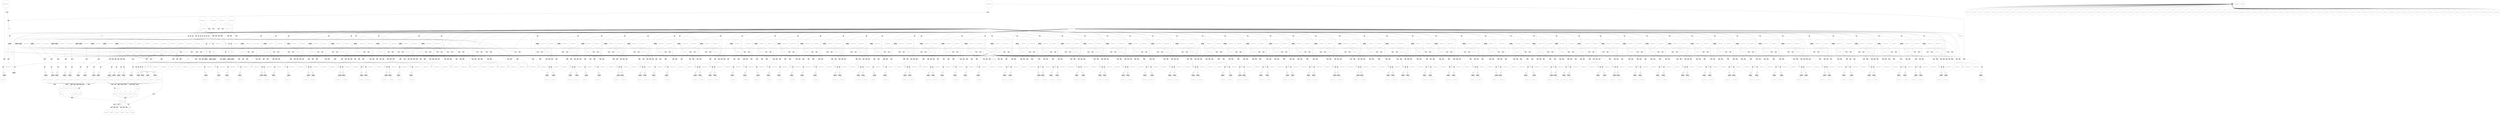 digraph propNet
{
	"@7434600d"[shape=invhouse, style= filled, fillcolor=grey, label="AND"]; "@7434600d"->"@546da8eb"; 
	"@779c86c5"[shape=circle, style= filled, fillcolor=white, label="anon"]; "@779c86c5"->"@52a53948"; 
	"@386a1fbe"[shape=invtriangle, style= filled, fillcolor=grey, label="NOT"]; "@386a1fbe"->"@3abb1bc4"; 
	"@205074de"[shape=circle, style= filled, fillcolor=white, label="( init ( cell 3 2 1 b ) )"]; 
	"@e3f6d"[shape=box, style= filled, fillcolor=grey, label="TRANSITION"]; "@e3f6d"->"@66a96863"; 
	"@3d216f5a"[shape=circle, style= filled, fillcolor=white, label="anon"]; "@3d216f5a"->"@6ae11a87"; 
	"@14860315"[shape=invtriangle, style= filled, fillcolor=grey, label="NOT"]; "@14860315"->"@6a346239"; 
	"@58804a77"[shape=box, style= filled, fillcolor=grey, label="TRANSITION"]; "@58804a77"->"@4a393167"; 
	"@5c335297"[shape=circle, style= filled, fillcolor=white, label="anon"]; "@5c335297"->"@4e81d783"; 
	"@3e58f124"[shape=box, style= filled, fillcolor=grey, label="TRANSITION"]; "@3e58f124"->"@34a083f2"; 
	"@4b6e3f87"[shape=ellipse, style= filled, fillcolor=grey, label="OR"]; "@4b6e3f87"->"@2073b879"; 
	"@272b72f4"[shape=invhouse, style= filled, fillcolor=grey, label="AND"]; "@272b72f4"->"@2ff40e1f"; 
	"@7b7d8769"[shape=circle, style= filled, fillcolor=white, label="( does white ( mark 7 2 3 ) )"]; "@7b7d8769"->"@2d4c8822"; "@7b7d8769"->"@1212ee2a"; 
	"@6366ce5f"[shape=circle, style= filled, fillcolor=white, label="( does white ( mark 9 3 1 ) )"]; "@6366ce5f"->"@2b1bed2"; "@6366ce5f"->"@c70856b"; 
	"@12539a92"[shape=invhouse, style= filled, fillcolor=grey, label="AND"]; "@12539a92"->"@569764bd"; 
	"@72d006a7"[shape=invtriangle, style= filled, fillcolor=grey, label="NOT"]; "@72d006a7"->"@3764f8d4"; 
	"@35703484"[shape=circle, style= filled, fillcolor=white, label="( true ( cell 9 2 3 o ) )"]; "@35703484"->"@71e2b67c"; 
	"@3b061299"[shape=circle, style= filled, fillcolor=white, label="anon"]; "@3b061299"->"@21e8bf76"; 
	"@3b26456a"[shape=ellipse, style= filled, fillcolor=grey, label="OR"]; "@3b26456a"->"@4d97507c"; 
	"@5889949a"[shape=circle, style= filled, fillcolor=white, label="anon"]; "@5889949a"->"@40545646"; 
	"@52988dd6"[shape=box, style= filled, fillcolor=grey, label="TRANSITION"]; "@52988dd6"->"@4f9f9c7a"; 
	"@15d07c3f"[shape=invhouse, style= filled, fillcolor=grey, label="AND"]; "@15d07c3f"->"@bb0620c"; 
	"@7e28ebb4"[shape=circle, style= filled, fillcolor=white, label="( legal white ( mark 8 1 3 ) )"]; 
	"@4597871d"[shape=circle, style= filled, fillcolor=white, label="( true ( cell 8 3 2 b ) )"]; "@4597871d"->"@5a347448"; "@4597871d"->"@77d433c1"; "@4597871d"->"@5b46ac5a"; "@4597871d"->"@6f2192a9"; "@4597871d"->"@397577f9"; 
	"@2760e8a2"[shape=circle, style= filled, fillcolor=white, label="( legal black ( mark 3 3 2 ) )"]; 
	"@53f336eb"[shape=ellipse, style= filled, fillcolor=grey, label="OR"]; "@53f336eb"->"@2b54ae5a"; 
	"@41ff8506"[shape=invhouse, style= filled, fillcolor=grey, label="AND"]; "@41ff8506"->"@893fd01"; 
	"@213eb2bc"[shape=invtriangle, style= filled, fillcolor=grey, label="NOT"]; "@213eb2bc"->"@2bbe8bf1"; 
	"@2c8f3eac"[shape=circle, style= filled, fillcolor=white, label="( true ( cell 9 1 2 o ) )"]; "@2c8f3eac"->"@3f6ff2d9"; 
	"@4bbf8a41"[shape=ellipse, style= filled, fillcolor=grey, label="OR"]; "@4bbf8a41"->"@28f1bcde"; 
	"@40f23491"[shape=ellipse, style= filled, fillcolor=grey, label="OR"]; "@40f23491"->"@5d593ce6"; 
	"@1c7b0f4d"[shape=invhouse, style= filled, fillcolor=grey, label="AND"]; "@1c7b0f4d"->"@ffc7b3a"; 
	"@307b37df"[shape=ellipse, style= filled, fillcolor=grey, label="OR"]; "@307b37df"->"@69912a56"; 
	"@6601879b"[shape=circle, style= filled, fillcolor=white, label="( legal black ( mark 9 2 2 ) )"]; 
	"@228ab65"[shape=circle, style= filled, fillcolor=white, label="( init ( cell 6 3 3 b ) )"]; 
	"@1c6cc9c"[shape=ellipse, style= filled, fillcolor=grey, label="OR"]; "@1c6cc9c"->"@22a316ad"; 
	"@60da5686"[shape=ellipse, style= filled, fillcolor=grey, label="OR"]; "@60da5686"->"@1e66a917"; 
	"@23ff8de3"[shape=invhouse, style= filled, fillcolor=grey, label="AND"]; "@23ff8de3"->"@345e6a13"; 
	"@79444986"[shape=circle, style= filled, fillcolor=white, label="( legal black ( mark 9 1 3 ) )"]; 
	"@427b2d29"[shape=circle, style= filled, fillcolor=white, label="anon"]; "@427b2d29"->"@1753d79c"; 
	"@2e239525"[shape=invtriangle, style= filled, fillcolor=grey, label="NOT"]; "@2e239525"->"@24ae2d66"; 
	"@5b8b0b4a"[shape=invtriangle, style= filled, fillcolor=grey, label="NOT"]; "@5b8b0b4a"->"@1b83ee9a"; 
	"@77fe0d66"[shape=circle, style= filled, fillcolor=white, label="anon"]; "@77fe0d66"->"@7b7035c6"; 
	"@4735572b"[shape=invhouse, style= filled, fillcolor=grey, label="AND"]; "@4735572b"->"@7aa8198c"; 
	"@60ec2ea8"[shape=box, style= filled, fillcolor=grey, label="TRANSITION"]; "@60ec2ea8"->"@36b1be82"; 
	"@36164a8c"[shape=circle, style= filled, fillcolor=white, label="anon"]; "@36164a8c"->"@6b04d3c8"; 
	"@2a134eca"[shape=box, style= filled, fillcolor=grey, label="TRANSITION"]; "@2a134eca"->"@39019275"; 
	"@46205df9"[shape=box, style= filled, fillcolor=grey, label="TRANSITION"]; "@46205df9"->"@2ac9f93f"; 
	"@4d2bbe6b"[shape=circle, style= filled, fillcolor=white, label="( true ( cell 3 2 2 x ) )"]; "@4d2bbe6b"->"@4faea727"; 
	"@56e88e24"[shape=box, style= filled, fillcolor=grey, label="TRANSITION"]; "@56e88e24"->"@7f205d8d"; 
	"@67bf6ec8"[shape=circle, style= filled, fillcolor=white, label="( does black ( mark 5 2 2 ) )"]; "@67bf6ec8"->"@490241ae"; "@67bf6ec8"->"@153e6f83"; 
	"@47d6b049"[shape=invhouse, style= filled, fillcolor=grey, label="AND"]; "@47d6b049"->"@3432a325"; 
	"@6d56e0b4"[shape=circle, style= filled, fillcolor=white, label="anon"]; "@6d56e0b4"->"@76a14c53"; 
	"@4349e631"[shape=circle, style= filled, fillcolor=white, label="( init ( cell 8 1 1 b ) )"]; 
	"@372bab9"[shape=ellipse, style= filled, fillcolor=grey, label="OR"]; "@372bab9"->"@6140c973"; 
	"@64cbbe37"[shape=circle, style= filled, fillcolor=white, label="anon"]; "@64cbbe37"->"@14c3dd7e"; 
	"@deb62b6"[shape=ellipse, style= filled, fillcolor=grey, label="OR"]; "@deb62b6"->"@589da1dd"; 
	"@584b62a7"[shape=ellipse, style= filled, fillcolor=grey, label="OR"]; "@584b62a7"->"@3d39ef3a"; 
	"@4302a01f"[shape=invhouse, style= filled, fillcolor=grey, label="AND"]; "@4302a01f"->"@17f7be7b"; 
	"@175023d2"[shape=invhouse, style= filled, fillcolor=grey, label="AND"]; "@175023d2"->"@76bcfa38"; 
	"@663c0737"[shape=invhouse, style= filled, fillcolor=grey, label="AND"]; "@663c0737"->"@7194f467"; 
	"@6471d768"[shape=circle, style= filled, fillcolor=white, label="anon"]; "@6471d768"->"@1ff61bcf"; 
	"@2e1c6600"[shape=ellipse, style= filled, fillcolor=grey, label="OR"]; "@2e1c6600"->"@4f14e777"; 
	"@65f102c1"[shape=circle, style= filled, fillcolor=white, label="anon"]; "@65f102c1"->"@1b2dd1b8"; 
	"@26556949"[shape=circle, style= filled, fillcolor=white, label="( init ( cell 6 3 2 b ) )"]; 
	"@2555e3ab"[shape=circle, style= filled, fillcolor=white, label="( true ( cell 2 2 1 o ) )"]; "@2555e3ab"->"@646326e5"; 
	"@3bdacb2b"[shape=invtriangle, style= filled, fillcolor=grey, label="NOT"]; "@3bdacb2b"->"@45ee1775"; 
	"@7aa8198c"[shape=ellipse, style= filled, fillcolor=grey, label="OR"]; "@7aa8198c"->"@3225753d"; 
	"@236954e1"[shape=circle, style= filled, fillcolor=white, label="( true ( cell 9 2 2 o ) )"]; "@236954e1"->"@67ee75a5"; 
	"@2b115a61"[shape=circle, style= filled, fillcolor=white, label="( does white ( mark 7 2 2 ) )"]; "@2b115a61"->"@73e2bda7"; "@2b115a61"->"@29d6399b"; 
	"@37e80c87"[shape=invhouse, style= filled, fillcolor=grey, label="AND"]; "@37e80c87"->"@69ddad02"; 
	"@5b13cf49"[shape=circle, style= filled, fillcolor=white, label="( true ( cell 6 3 1 b ) )"]; "@5b13cf49"->"@646dd60e"; "@5b13cf49"->"@5513dd59"; "@5b13cf49"->"@55172fb9"; "@5b13cf49"->"@466c137c"; "@5b13cf49"->"@54828e7"; 
	"@50908faf"[shape=invtriangle, style= filled, fillcolor=grey, label="NOT"]; "@50908faf"->"@42c9537b"; 
	"@21882d18"[shape=circle, style= filled, fillcolor=white, label="( legal black ( mark 8 2 1 ) )"]; 
	"@53e64a3b"[shape=box, style= filled, fillcolor=grey, label="TRANSITION"]; "@53e64a3b"->"@256b352c"; 
	"@8537d55"[shape=circle, style= filled, fillcolor=white, label="( init ( cell 5 3 2 b ) )"]; 
	"@153e6f83"[shape=invhouse, style= filled, fillcolor=grey, label="AND"]; "@153e6f83"->"@2c453c47"; 
	"@243a0589"[shape=ellipse, style= filled, fillcolor=grey, label="OR"]; "@243a0589"->"@5d4177f3"; 
	"@5f14a3c6"[shape=invhouse, style= filled, fillcolor=grey, label="AND"]; "@5f14a3c6"->"@31d15a18"; 
	"@7dd41116"[shape=circle, style= filled, fillcolor=white, label="( does white ( mark 2 3 2 ) )"]; "@7dd41116"->"@3295a253"; "@7dd41116"->"@3c74c144"; 
	"@48423606"[shape=circle, style= filled, fillcolor=white, label="( init ( cell 9 3 2 b ) )"]; 
	"@281c35ec"[shape=circle, style= filled, fillcolor=white, label="( legal black ( mark 2 1 3 ) )"]; 
	"@30fd981a"[shape=circle, style= filled, fillcolor=white, label="( true ( cell 9 3 2 o ) )"]; "@30fd981a"->"@13bde392"; 
	"@20c39410"[shape=invtriangle, style= filled, fillcolor=grey, label="NOT"]; "@20c39410"->"@82db73e"; 
	"@43052ce"[shape=invhouse, style= filled, fillcolor=grey, label="AND"]; "@43052ce"->"@66cf9bf0"; 
	"@464cdac8"[shape=invhouse, style= filled, fillcolor=grey, label="AND"]; "@464cdac8"->"@1e1ff563"; 
	"@28b6e768"[shape=invhouse, style= filled, fillcolor=grey, label="AND"]; "@28b6e768"->"@788c1852"; 
	"@7d16ecf"[shape=invtriangle, style= filled, fillcolor=grey, label="NOT"]; "@7d16ecf"->"@46c1dc0b"; 
	"@1d87b360"[shape=circle, style= filled, fillcolor=white, label="( column 5 1 x )"]; "@1d87b360"->"@2d74e4b3"; 
	"@16309ee1"[shape=circle, style= filled, fillcolor=white, label="( legal white ( mark 9 1 3 ) )"]; 
	"@4a32ef2d"[shape=invhouse, style= filled, fillcolor=grey, label="AND"]; "@4a32ef2d"->"@2d7366cb"; 
	"@764c562f"[shape=circle, style= filled, fillcolor=white, label="( true ( cell 7 2 3 o ) )"]; "@764c562f"->"@2f26f304"; 
	"@1a1a7aa4"[shape=invhouse, style= filled, fillcolor=grey, label="AND"]; "@1a1a7aa4"->"@533e846f"; 
	"@72e5c94"[shape=circle, style= filled, fillcolor=white, label="( true ( cell 4 3 2 x ) )"]; "@72e5c94"->"@6df5205c"; 
	"@7bc1a68b"[shape=circle, style= filled, fillcolor=white, label="anon"]; "@7bc1a68b"->"@61a0353d"; 
	"@15ee9cc3"[shape=ellipse, style= filled, fillcolor=grey, label="OR"]; "@15ee9cc3"->"@6475d174"; 
	"@b584be7"[shape=invhouse, style= filled, fillcolor=grey, label="AND"]; "@b584be7"->"@4d574b88"; 
	"@397577f9"[shape=invhouse, style= filled, fillcolor=grey, label="AND"]; "@397577f9"->"@a431693"; 
	"@3dccf342"[shape=invhouse, style= filled, fillcolor=grey, label="AND"]; "@3dccf342"->"@2ec50561"; 
	"@76c5a2f7"[shape=circle, style= filled, fillcolor=white, label="( legal black ( mark 5 3 1 ) )"]; 
	"@fc519e2"[shape=circle, style= filled, fillcolor=white, label="( legal black ( mark 5 1 3 ) )"]; 
	"@7d6f3ed7"[shape=circle, style= filled, fillcolor=white, label="( true ( cell 2 3 1 x ) )"]; "@7d6f3ed7"->"@345e6a13"; 
	"@655d7752"[shape=invhouse, style= filled, fillcolor=grey, label="AND"]; "@655d7752"->"@7bfcb845"; 
	"@7b3cb2c6"[shape=invhouse, style= filled, fillcolor=grey, label="AND"]; "@7b3cb2c6"->"@5fb57890"; 
	"@3c9d17e"[shape=invhouse, style= filled, fillcolor=grey, label="AND"]; "@3c9d17e"->"@1b1f1f12"; 
	"@3c095f75"[shape=box, style= filled, fillcolor=grey, label="TRANSITION"]; "@3c095f75"->"@40128340"; 
	"@6088b858"[shape=circle, style= filled, fillcolor=white, label="( true ( cell 6 3 1 x ) )"]; "@6088b858"->"@3956f14c"; 
	"@54f690e4"[shape=invhouse, style= filled, fillcolor=grey, label="AND"]; "@54f690e4"->"@79a422d9"; 
	"@1d1d2b8"[shape=box, style= filled, fillcolor=grey, label="TRANSITION"]; "@1d1d2b8"->"@dc737be"; 
	"@e9bfee2"[shape=ellipse, style= filled, fillcolor=grey, label="OR"]; "@e9bfee2"->"@237aaeec"; 
	"@3e5d9d90"[shape=invhouse, style= filled, fillcolor=grey, label="AND"]; "@3e5d9d90"->"@69099257"; 
	"@920d6b7"[shape=ellipse, style= filled, fillcolor=grey, label="OR"]; "@920d6b7"->"@4af08d0f"; 
	"@540a6997"[shape=invhouse, style= filled, fillcolor=grey, label="AND"]; "@540a6997"->"@2dca4eb4"; 
	"@b8235a1"[shape=circle, style= filled, fillcolor=white, label="anon"]; "@b8235a1"->"@6cd9c6e2"; 
	"@e235e9d"[shape=circle, style= filled, fillcolor=white, label="( diagonal 5 o )"]; "@e235e9d"->"@2a788b76"; 
	"@21353d27"[shape=circle, style= filled, fillcolor=white, label="anon"]; "@21353d27"->"@7c6a6484"; 
	"@7692ed85"[shape=box, style= filled, fillcolor=grey, label="TRANSITION"]; "@7692ed85"->"@7276f1f4"; 
	"@1f0f0c8"[shape=ellipse, style= filled, fillcolor=grey, label="OR"]; "@1f0f0c8"->"@714fdb76"; 
	"@44a64a92"[shape=circle, style= filled, fillcolor=white, label="( does white ( mark 7 1 2 ) )"]; "@44a64a92"->"@28b7f2d0"; "@44a64a92"->"@6a0239f6"; 
	"@3798f5e7"[shape=circle, style= filled, fillcolor=white, label="( legal black ( mark 2 3 2 ) )"]; 
	"@631d75b9"[shape=circle, style= filled, fillcolor=white, label="anon"]; "@631d75b9"->"@42dc5733"; 
	"@5a74b10b"[shape=circle, style= filled, fillcolor=white, label="anon"]; "@5a74b10b"->"@26114629"; 
	"@1bd4f279"[shape=invhouse, style= filled, fillcolor=grey, label="AND"]; "@1bd4f279"->"@7cb64078"; 
	"@7d1050be"[shape=circle, style= filled, fillcolor=white, label="( true ( cell 2 1 1 o ) )"]; "@7d1050be"->"@1875303f"; 
	"@64fef26a"[shape=box, style= filled, fillcolor=grey, label="TRANSITION"]; "@64fef26a"->"@9eae15f"; 
	"@2ff44aa6"[shape=circle, style= filled, fillcolor=white, label="anon"]; "@2ff44aa6"->"@df4e1c6"; 
	"@31eb494e"[shape=box, style= filled, fillcolor=grey, label="TRANSITION"]; "@31eb494e"->"@24b6a561"; 
	"@33799a1e"[shape=box, style= filled, fillcolor=grey, label="TRANSITION"]; "@33799a1e"->"@3b8590c5"; 
	"@6b482747"[shape=invhouse, style= filled, fillcolor=grey, label="AND"]; "@6b482747"->"@13ce168b"; 
	"@55444319"[shape=circle, style= filled, fillcolor=white, label="( true ( cell 2 2 3 o ) )"]; "@55444319"->"@7bfcb845"; 
	"@4a09c939"[shape=invhouse, style= filled, fillcolor=grey, label="AND"]; "@4a09c939"->"@1b5268d7"; 
	"@7f1f91ac"[shape=circle, style= filled, fillcolor=white, label="anon"]; "@7f1f91ac"->"@7ae0a3f2"; 
	"@6f9702b1"[shape=invhouse, style= filled, fillcolor=grey, label="AND"]; "@6f9702b1"->"@60eb9f58"; 
	"@46eff545"[shape=circle, style= filled, fillcolor=white, label="( true ( cell 1 3 1 x ) )"]; "@46eff545"->"@5947e54e"; 
	"@16ff6348"[shape=invhouse, style= filled, fillcolor=grey, label="AND"]; "@16ff6348"->"@6f7e982f"; 
	"@450ae3fb"[shape=circle, style= filled, fillcolor=white, label="( legal white ( mark 4 3 1 ) )"]; 
	"@6fbae5f5"[shape=invhouse, style= filled, fillcolor=grey, label="AND"]; "@6fbae5f5"->"@5f67198e"; 
	"@50661532"[shape=invhouse, style= filled, fillcolor=grey, label="AND"]; "@50661532"->"@17698cbe"; 
	"@27573872"[shape=box, style= filled, fillcolor=grey, label="TRANSITION"]; "@27573872"->"@1dc2dad7"; 
	"@788bf135"[shape=circle, style= filled, fillcolor=white, label="( goal black 100 )"]; 
	"@a15670a"[shape=box, style= filled, fillcolor=grey, label="TRANSITION"]; "@a15670a"->"@10fd0a62"; 
	"@764b3f8b"[shape=circle, style= filled, fillcolor=white, label="( does white ( mark 7 3 2 ) )"]; "@764b3f8b"->"@7c6d75b6"; "@764b3f8b"->"@2e239525"; 
	"@59f52125"[shape=circle, style= filled, fillcolor=white, label="( does black ( mark 3 1 3 ) )"]; "@59f52125"->"@21e8614a"; "@59f52125"->"@6c533246"; 
	"@28404eb2"[shape=circle, style= filled, fillcolor=white, label="anon"]; "@28404eb2"->"@3da997a"; 
	"@6a74f160"[shape=invhouse, style= filled, fillcolor=grey, label="AND"]; "@6a74f160"->"@631d75b9"; 
	"@2fa847df"[shape=circle, style= filled, fillcolor=white, label="( init ( cell 1 2 2 b ) )"]; 
	"@43f854bd"[shape=circle, style= filled, fillcolor=white, label="anon"]; "@43f854bd"->"@1704ebb"; 
	"@6ab17e0a"[shape=circle, style= filled, fillcolor=white, label="( does white ( mark 4 2 1 ) )"]; "@6ab17e0a"->"@4b01ea1e"; "@6ab17e0a"->"@7c7ba849"; 
	"@1896d2c2"[shape=ellipse, style= filled, fillcolor=grey, label="OR"]; "@1896d2c2"->"@60f00e0f"; 
	"@15ec4535"[shape=ellipse, style= filled, fillcolor=grey, label="OR"]; "@15ec4535"->"@4ab3a5d1"; 
	"@3da1a93"[shape=circle, style= filled, fillcolor=white, label="anon"]; "@3da1a93"->"@34e5307e"; 
	"@61efb003"[shape=circle, style= filled, fillcolor=white, label="( init ( cell 6 2 2 b ) )"]; 
	"@33262bf4"[shape=invhouse, style= filled, fillcolor=grey, label="AND"]; "@33262bf4"->"@13de6be9"; 
	"@764b2c0"[shape=invhouse, style= filled, fillcolor=grey, label="AND"]; "@764b2c0"->"@6df5205c"; 
	"@247cb66a"[shape=invhouse, style= filled, fillcolor=grey, label="AND"]; "@247cb66a"->"@565f0e7d"; 
	"@38002f54"[shape=circle, style= filled, fillcolor=white, label="( true ( cell 6 1 2 o ) )"]; "@38002f54"->"@546da8eb"; 
	"@2728ed5f"[shape=circle, style= filled, fillcolor=white, label="anon"]; "@2728ed5f"->"@50d79dfe"; 
	"@26114629"[shape=box, style= filled, fillcolor=grey, label="TRANSITION"]; "@26114629"->"@6e3404f"; 
	"@6f45d7f2"[shape=invtriangle, style= filled, fillcolor=grey, label="NOT"]; "@6f45d7f2"->"@526489f0"; 
	"@a966905"[shape=circle, style= filled, fillcolor=white, label="( true ( cell 9 3 1 x ) )"]; "@a966905"->"@591ce4fe"; 
	"@2e0c5575"[shape=invtriangle, style= filled, fillcolor=grey, label="NOT"]; "@2e0c5575"->"@2bbe8bf1"; 
	"@575e6691"[shape=invtriangle, style= filled, fillcolor=grey, label="NOT"]; "@575e6691"->"@6f9988c7"; 
	"@324e68fb"[shape=box, style= filled, fillcolor=grey, label="TRANSITION"]; "@324e68fb"->"@7d1050be"; 
	"@2494310b"[shape=circle, style= filled, fillcolor=white, label="anon"]; "@2494310b"->"@15dbac11"; 
	"@2d34ab9b"[shape=invtriangle, style= filled, fillcolor=grey, label="NOT"]; "@2d34ab9b"->"@5cee644c"; 
	"@1dc2dad7"[shape=circle, style= filled, fillcolor=white, label="( true ( cell 9 3 3 o ) )"]; "@1dc2dad7"->"@3f611aec"; 
	"@62c8aeb3"[shape=circle, style= filled, fillcolor=white, label="anon"]; "@62c8aeb3"->"@1da12fc0"; 
	"@5e6bbb36"[shape=circle, style= filled, fillcolor=white, label="( does black ( mark 1 1 2 ) )"]; "@5e6bbb36"->"@6913e371"; "@5e6bbb36"->"@72d006a7"; 
	"@74f2db2d"[shape=invtriangle, style= filled, fillcolor=grey, label="NOT"]; "@74f2db2d"->"@7413a356"; 
	"@157ee3e5"[shape=box, style= filled, fillcolor=grey, label="TRANSITION"]; "@157ee3e5"->"@42130c2"; 
	"@6366de01"[shape=invhouse, style= filled, fillcolor=grey, label="AND"]; "@6366de01"->"@447d4275"; 
	"@15e565bd"[shape=ellipse, style= filled, fillcolor=grey, label="OR"]; "@15e565bd"->"@77a6686"; 
	"@6534ae32"[shape=circle, style= filled, fillcolor=white, label="( true ( cell 3 3 1 o ) )"]; "@6534ae32"->"@40f23491"; 
	"@769fe666"[shape=circle, style= filled, fillcolor=white, label="( does black ( mark 8 2 2 ) )"]; "@769fe666"->"@7bcf6f61"; "@769fe666"->"@893886b"; 
	"@7bfb7cbb"[shape=circle, style= filled, fillcolor=white, label="( legal black ( mark 1 3 3 ) )"]; 
	"@387413e8"[shape=box, style= filled, fillcolor=grey, label="TRANSITION"]; "@387413e8"->"@57132e76"; 
	"@385715"[shape=circle, style= filled, fillcolor=white, label="( legal white ( mark 4 3 3 ) )"]; 
	"@75d43bb3"[shape=invtriangle, style= filled, fillcolor=grey, label="NOT"]; "@75d43bb3"->"@1f00200c"; 
	"@1a07ac6c"[shape=invhouse, style= filled, fillcolor=grey, label="AND"]; "@1a07ac6c"->"@76c5a2f7"; 
	"@4f3ad88b"[shape=box, style= filled, fillcolor=grey, label="TRANSITION"]; "@4f3ad88b"->"@7a315068"; 
	"@3fec3fed"[shape=ellipse, style= filled, fillcolor=grey, label="OR"]; "@3fec3fed"->"@728edb84"; 
	"@cd73c3c"[shape=ellipse, style= filled, fillcolor=grey, label="OR"]; "@cd73c3c"->"@747541f8"; 
	"@75144026"[shape=circle, style= filled, fillcolor=white, label="( row 5 1 o )"]; "@75144026"->"@2a788b76"; 
	"@5f67198e"[shape=circle, style= filled, fillcolor=white, label="( legal black ( mark 9 3 2 ) )"]; 
	"@2ff40e1f"[shape=ellipse, style= filled, fillcolor=grey, label="OR"]; "@2ff40e1f"->"@3fcb2dd1"; 
	"@3ddd5a3d"[shape=invhouse, style= filled, fillcolor=grey, label="AND"]; "@3ddd5a3d"->"@3b76d662"; 
	"@7656acfa"[shape=invhouse, style= filled, fillcolor=grey, label="AND"]; "@7656acfa"->"@6471d768"; 
	"@408c0d58"[shape=invtriangle, style= filled, fillcolor=grey, label="NOT"]; "@408c0d58"->"@2ac02d83"; 
	"@14028bda"[shape=invtriangle, style= filled, fillcolor=grey, label="NOT"]; "@14028bda"->"@7413a356"; 
	"@34a083f2"[shape=circle, style= filled, fillcolor=white, label="( true ( cell 8 1 2 o ) )"]; "@34a083f2"->"@3b26456a"; 
	"@4af6ae1c"[shape=circle, style= filled, fillcolor=white, label="anon"]; "@4af6ae1c"->"@48129552"; 
	"@3734a33d"[shape=invtriangle, style= filled, fillcolor=grey, label="NOT"]; "@3734a33d"->"@639d0cf0"; 
	"@48c4fedd"[shape=circle, style= filled, fillcolor=white, label="anon"]; "@48c4fedd"->"@34374ed5"; 
	"@7a6bb93c"[shape=circle, style= filled, fillcolor=white, label="( init ( cell 2 3 3 b ) )"]; 
	"@4dc6bbd3"[shape=invhouse, style= filled, fillcolor=grey, label="AND"]; "@4dc6bbd3"->"@3c56b64c"; 
	"@70d76d51"[shape=invhouse, style= filled, fillcolor=grey, label="AND"]; "@70d76d51"->"@3d0bbf6d"; 
	"@411f2158"[shape=circle, style= filled, fillcolor=white, label="( true ( cell 7 2 1 o ) )"]; "@411f2158"->"@43540a77"; 
	"@430e468f"[shape=ellipse, style= filled, fillcolor=grey, label="OR"]; "@430e468f"->"@5e3a78ad"; 
	"@63ae2c6f"[shape=invhouse, style= filled, fillcolor=grey, label="AND"]; "@63ae2c6f"->"@59829c6b"; 
	"@64836727"[shape=ellipse, style= filled, fillcolor=grey, label="OR"]; "@64836727"->"@6ee964fe"; 
	"@e2f75e5"[shape=circle, style= filled, fillcolor=white, label="( true ( cell 4 1 2 o ) )"]; "@e2f75e5"->"@6b8efd7c"; 
	"@30943653"[shape=circle, style= filled, fillcolor=white, label="( does black ( mark 6 1 1 ) )"]; "@30943653"->"@527a9c0f"; "@30943653"->"@20688e91"; 
	"@4f9d4f7"[shape=circle, style= filled, fillcolor=white, label="( true ( cell 1 2 1 o ) )"]; "@4f9d4f7"->"@31313e0e"; 
	"@153bedc4"[shape=ellipse, style= filled, fillcolor=grey, label="OR"]; "@153bedc4"->"@1176e9c0"; 
	"@6f9bc716"[shape=invhouse, style= filled, fillcolor=grey, label="AND"]; "@6f9bc716"->"@58053b2c"; 
	"@62fcf06c"[shape=circle, style= filled, fillcolor=white, label="( legal white ( mark 1 3 3 ) )"]; 
	"@1df95673"[shape=circle, style= filled, fillcolor=white, label="anon"]; "@1df95673"->"@fe0f790"; 
	"@c92015d"[shape=circle, style= filled, fillcolor=white, label="( does white ( mark 8 3 2 ) )"]; "@c92015d"->"@77d433c1"; "@c92015d"->"@4bed4c8"; 
	"@4f9f9c7a"[shape=circle, style= filled, fillcolor=white, label="( true ( cell 7 1 2 x ) )"]; "@4f9f9c7a"->"@64e7b3cf"; 
	"@8f8acd0"[shape=invhouse, style= filled, fillcolor=grey, label="AND"]; "@8f8acd0"->"@456999c8"; 
	"@41264666"[shape=circle, style= filled, fillcolor=white, label="( does white ( mark 9 1 1 ) )"]; "@41264666"->"@20dbd794"; "@41264666"->"@3ac58af4"; 
	"@757e6064"[shape=circle, style= filled, fillcolor=white, label="( true ( cell 9 1 3 b ) )"]; "@757e6064"->"@2bbef4c6"; "@757e6064"->"@5e7d093a"; "@757e6064"->"@473eae6e"; "@757e6064"->"@70b125bd"; "@757e6064"->"@6f5e0eab"; 
	"@2012a961"[shape=circle, style= filled, fillcolor=white, label="( legal black ( mark 6 2 1 ) )"]; 
	"@2b1be57f"[shape=box, style= filled, fillcolor=grey, label="TRANSITION"]; "@2b1be57f"->"@5e26efd3"; 
	"@d38d2fc"[shape=invhouse, style= filled, fillcolor=grey, label="AND"]; "@d38d2fc"->"@3a8721bd"; 
	"@798c668c"[shape=box, style= filled, fillcolor=grey, label="TRANSITION"]; "@798c668c"->"@506dd108"; 
	"@1f7dff15"[shape=invtriangle, style= filled, fillcolor=grey, label="NOT"]; "@1f7dff15"->"@8f5cbda"; 
	"@53601a4f"[shape=circle, style= filled, fillcolor=white, label="anon"]; "@53601a4f"->"@205eb650"; 
	"@6df5205c"[shape=ellipse, style= filled, fillcolor=grey, label="OR"]; "@6df5205c"->"@781fb069"; 
	"@689ba632"[shape=ellipse, style= filled, fillcolor=grey, label="OR"]; "@689ba632"->"@42bc5245"; 
	"@21c71508"[shape=circle, style= filled, fillcolor=white, label="( init ( cell 2 2 3 b ) )"]; 
	"@48433545"[shape=circle, style= filled, fillcolor=white, label="anon"]; "@48433545"->"@2f590164"; 
	"@145a25f3"[shape=circle, style= filled, fillcolor=white, label="( legal black ( mark 9 2 3 ) )"]; 
	"@2bbef4c6"[shape=invhouse, style= filled, fillcolor=grey, label="AND"]; "@2bbef4c6"->"@4b721a26"; 
	"@1791f022"[shape=circle, style= filled, fillcolor=white, label="( init ( cell 8 3 2 b ) )"]; 
	"@4d5b2043"[shape=invhouse, style= filled, fillcolor=grey, label="AND"]; "@4d5b2043"->"@22beebcd"; 
	"@55611ed3"[shape=circle, style= filled, fillcolor=white, label="( does black ( mark 2 1 1 ) )"]; "@55611ed3"->"@5b2eda6f"; "@55611ed3"->"@3f6a5bcb"; 
	"@428c2d23"[shape=circle, style= filled, fillcolor=white, label="anon"]; "@428c2d23"->"@11f46b16"; 
	"@2607c28c"[shape=ellipse, style= filled, fillcolor=grey, label="OR"]; "@2607c28c"->"@477588d5"; 
	"@3e2dce4e"[shape=invhouse, style= filled, fillcolor=grey, label="AND"]; "@3e2dce4e"->"@13bde392"; 
	"@473eae6e"[shape=invhouse, style= filled, fillcolor=grey, label="AND"]; "@473eae6e"->"@31ec0130"; 
	"@47662250"[shape=circle, style= filled, fillcolor=white, label="( true ( cell 5 3 1 b ) )"]; "@47662250"->"@42b36022"; "@47662250"->"@8244f74"; "@47662250"->"@74a22e0c"; "@47662250"->"@1a07ac6c"; "@47662250"->"@566399ae"; "@47662250"->"@6a346239"; 
	"@5d1eb50b"[shape=invtriangle, style= filled, fillcolor=grey, label="NOT"]; "@5d1eb50b"->"@4cf8f332"; "@5d1eb50b"->"@61e481c1"; "@5d1eb50b"->"@b0014f0"; "@5d1eb50b"->"@69ed56e2"; 
	"@2caee320"[shape=circle, style= filled, fillcolor=white, label="( true ( cell 3 1 3 o ) )"]; "@2caee320"->"@43900f17"; 
	"@5b224686"[shape=ellipse, style= filled, fillcolor=grey, label="OR"]; "@5b224686"->"@27443628"; 
	"@459bdb65"[shape=circle, style= filled, fillcolor=white, label="( legal black ( mark 2 3 3 ) )"]; 
	"@a281902"[shape=box, style= filled, fillcolor=grey, label="TRANSITION"]; "@a281902"->"@5092eb76"; 
	"@261ca3cb"[shape=circle, style= filled, fillcolor=white, label="anon"]; "@261ca3cb"->"@65454f68"; 
	"@4b01ea1e"[shape=invhouse, style= filled, fillcolor=grey, label="AND"]; "@4b01ea1e"->"@21a79071"; 
	"@55b66aff"[shape=circle, style= filled, fillcolor=white, label="( does black ( mark 6 2 1 ) )"]; "@55b66aff"->"@159576c3"; "@55b66aff"->"@3b2ab74f"; 
	"@15e193f2"[shape=invhouse, style= filled, fillcolor=grey, label="AND"]; "@15e193f2"->"@288d539f"; 
	"@1d8806f7"[shape=box, style= filled, fillcolor=grey, label="TRANSITION"]; "@1d8806f7"->"@169da74"; 
	"@69912a56"[shape=circle, style= filled, fillcolor=white, label="anon"]; "@69912a56"->"@4471dfd7"; 
	"@7f371a59"[shape=box, style= filled, fillcolor=grey, label="TRANSITION"]; "@7f371a59"->"@6dca1837"; 
	"@4f93b604"[shape=invtriangle, style= filled, fillcolor=grey, label="NOT"]; "@4f93b604"->"@3d6a2c7b"; 
	"@68f507d2"[shape=circle, style= filled, fillcolor=white, label="anon"]; "@68f507d2"->"@70f87478"; 
	"@1f48b272"[shape=circle, style= filled, fillcolor=white, label="( true ( cell 6 2 2 b ) )"]; "@1f48b272"->"@f0c0ef2"; "@1f48b272"->"@17e06b12"; "@1f48b272"->"@2875ca3e"; "@1f48b272"->"@1b4b2db7"; "@1f48b272"->"@280c3c44"; 
	"@573577ca"[shape=circle, style= filled, fillcolor=white, label="anon"]; "@573577ca"->"@7deb41d6"; 
	"@7eedec92"[shape=circle, style= filled, fillcolor=white, label="( does white ( mark 9 2 2 ) )"]; "@7eedec92"->"@11dd1ed2"; "@7eedec92"->"@4735572b"; 
	"@3f6a5d72"[shape=invtriangle, style= filled, fillcolor=grey, label="NOT"]; "@3f6a5d72"->"@601d07e4"; 
	"@f2f8a84"[shape=circle, style= filled, fillcolor=white, label="( true ( cell 1 3 2 o ) )"]; "@f2f8a84"->"@8955b34"; 
	"@e776f7"[shape=ellipse, style= filled, fillcolor=grey, label="OR"]; "@e776f7"->"@5c335297"; 
	"@17f7be7b"[shape=circle, style= filled, fillcolor=white, label="( legal black ( mark 1 2 1 ) )"]; 
	"@1c8825a5"[shape=invhouse, style= filled, fillcolor=grey, label="AND"]; "@1c8825a5"->"@450ae3fb"; 
	"@1dd61ee4"[shape=invhouse, style= filled, fillcolor=grey, label="AND"]; "@1dd61ee4"->"@1d87b360"; 
	"@26e56328"[shape=circle, style= filled, fillcolor=white, label="( legal white ( mark 8 1 1 ) )"]; 
	"@4cf2f585"[shape=ellipse, style= filled, fillcolor=grey, label="OR"]; "@4cf2f585"->"@62d5163a"; 
	"@13af9d1c"[shape=ellipse, style= filled, fillcolor=grey, label="OR"]; "@13af9d1c"->"@6e73a35c"; 
	"@1f4af32"[shape=circle, style= filled, fillcolor=white, label="( legal white ( mark 3 1 2 ) )"]; 
	"@500c05c2"[shape=circle, style= filled, fillcolor=white, label="( line 5 o )"]; "@500c05c2"->"@454e2c9c"; "@500c05c2"->"@3d6a2c7b"; "@500c05c2"->"@61e481c1"; "@500c05c2"->"@69ed56e2"; 
	"@7e6baf24"[shape=circle, style= filled, fillcolor=white, label="( init ( cell 5 1 1 b ) )"]; 
	"@1e6ee98"[shape=circle, style= filled, fillcolor=white, label="( legal black ( mark 3 1 3 ) )"]; 
	"@1a2b2cf8"[shape=circle, style= filled, fillcolor=white, label="anon"]; "@1a2b2cf8"->"@4b6e3f87"; 
	"@7686b376"[shape=circle, style= filled, fillcolor=white, label="( true ( cell 5 2 3 x ) )"]; "@7686b376"->"@12402e11"; "@7686b376"->"@2688e83d"; "@7686b376"->"@58c3d9ac"; 
	"@31438dbe"[shape=circle, style= filled, fillcolor=white, label="( true ( cell 7 1 3 b ) )"]; "@31438dbe"->"@3b28647a"; "@31438dbe"->"@5472fe25"; "@31438dbe"->"@621e605"; "@31438dbe"->"@63d12a6"; "@31438dbe"->"@3a396fce"; 
	"@65685e30"[shape=box, style= filled, fillcolor=grey, label="TRANSITION"]; "@65685e30"->"@59e14a78"; 
	"@74021a1e"[shape=doublecircle, style= filled, fillcolor=grey, label="TRUE"]; "@74021a1e"->"@117c50b9"; "@74021a1e"->"@26556949"; "@74021a1e"->"@7e6baf24"; "@74021a1e"->"@6e2c5444"; "@74021a1e"->"@205074de"; "@74021a1e"->"@5fe940a6"; "@74021a1e"->"@2f7574b9"; "@74021a1e"->"@aa1b4e7"; "@74021a1e"->"@1875a340"; "@74021a1e"->"@2180e7a4"; "@74021a1e"->"@43b5699"; "@74021a1e"->"@7a6bb93c"; "@74021a1e"->"@8537d55"; "@74021a1e"->"@621bedb0"; "@74021a1e"->"@4ea7ae01"; "@74021a1e"->"@6290ebfe"; "@74021a1e"->"@77b9e7fc"; "@74021a1e"->"@24c759f5"; "@74021a1e"->"@1be2f6b0"; "@74021a1e"->"@31734b48"; "@74021a1e"->"@2fa847df"; "@74021a1e"->"@3f0cc730"; "@74021a1e"->"@47042c25"; "@74021a1e"->"@50078e"; "@74021a1e"->"@48423606"; "@74021a1e"->"@57c501f7"; "@74021a1e"->"@51b1ab1d"; "@74021a1e"->"@4e2d8ecc"; "@74021a1e"->"@69ed2bbd"; "@74021a1e"->"@4c767fb3"; "@74021a1e"->"@6c28ca1c"; "@74021a1e"->"@19176e5f"; "@74021a1e"->"@e75be38"; "@74021a1e"->"@541b55f2"; "@74021a1e"->"@244e5056"; "@74021a1e"->"@28a7bd7a"; "@74021a1e"->"@61efb003"; "@74021a1e"->"@4fa3551c"; "@74021a1e"->"@1535d18b"; "@74021a1e"->"@862fb35"; "@74021a1e"->"@e07023f"; "@74021a1e"->"@6e247d4a"; "@74021a1e"->"@228ab65"; "@74021a1e"->"@510699ea"; "@74021a1e"->"@61ffbcb"; "@74021a1e"->"@7a120cb3"; "@74021a1e"->"@21c71508"; "@74021a1e"->"@53b258fa"; "@74021a1e"->"@2a7d2796"; "@74021a1e"->"@2507e9a8"; "@74021a1e"->"@4fb7a553"; "@74021a1e"->"@140e3010"; "@74021a1e"->"@72e8e8f9"; "@74021a1e"->"@675926d1"; "@74021a1e"->"@1791f022"; "@74021a1e"->"@7eb1fea4"; "@74021a1e"->"@1d9dbdc4"; "@74021a1e"->"@51d2bb9f"; "@74021a1e"->"@1a5a58e0"; "@74021a1e"->"@7897aaa6"; "@74021a1e"->"@5330cb4b"; "@74021a1e"->"@4a93837b"; "@74021a1e"->"@5f159e0c"; "@74021a1e"->"@4349e631"; "@74021a1e"->"@57249e1a"; "@74021a1e"->"@502c06b2"; "@74021a1e"->"@514f2bd7"; "@74021a1e"->"@55d4ee7e"; "@74021a1e"->"@3c0c74fe"; "@74021a1e"->"@62ee558f"; "@74021a1e"->"@21495bb8"; "@74021a1e"->"@10fa1b2d"; "@74021a1e"->"@2d44b624"; "@74021a1e"->"@1c88a970"; "@74021a1e"->"@15e7d12b"; "@74021a1e"->"@364e50ee"; "@74021a1e"->"@e039859"; "@74021a1e"->"@1a9d267d"; "@74021a1e"->"@1dcbcf91"; "@74021a1e"->"@3600e312"; "@74021a1e"->"@d335207"; "@74021a1e"->"@2872d398"; 
	"@43b5699"[shape=circle, style= filled, fillcolor=white, label="( init ( cell 7 3 3 b ) )"]; 
	"@68e26d2e"[shape=invhouse, style= filled, fillcolor=grey, label="AND"]; "@68e26d2e"->"@78456a0c"; 
	"@5e15e68d"[shape=invhouse, style= filled, fillcolor=grey, label="AND"]; "@5e15e68d"->"@15ec4535"; 
	"@4d97507c"[shape=circle, style= filled, fillcolor=white, label="anon"]; "@4d97507c"->"@3e58f124"; 
	"@17bf9b45"[shape=invtriangle, style= filled, fillcolor=grey, label="NOT"]; "@17bf9b45"->"@4e01c1f2"; 
	"@4ea7ae01"[shape=circle, style= filled, fillcolor=white, label="( init ( cell 1 3 1 b ) )"]; 
	"@3d10d68a"[shape=box, style= filled, fillcolor=grey, label="TRANSITION"]; "@3d10d68a"->"@4eff0d4b"; 
	"@6ccd2163"[shape=circle, style= filled, fillcolor=white, label="anon"]; "@6ccd2163"->"@64dc420b"; 
	"@68ffab0a"[shape=ellipse, style= filled, fillcolor=grey, label="OR"]; "@68ffab0a"->"@69365360"; 
	"@5c66b06b"[shape=circle, style= filled, fillcolor=white, label="( legal white ( mark 8 1 2 ) )"]; 
	"@21346812"[shape=ellipse, style= filled, fillcolor=grey, label="OR"]; "@21346812"->"@779c86c5"; 
	"@705789f3"[shape=invhouse, style= filled, fillcolor=grey, label="AND"]; "@705789f3"->"@6a2b16b8"; 
	"@3e4f7537"[shape=box, style= filled, fillcolor=grey, label="TRANSITION"]; "@3e4f7537"->"@15364ee5"; 
	"@be389b8"[shape=circle, style= filled, fillcolor=white, label="( true ( cell 2 1 2 o ) )"]; "@be389b8"->"@7c230be4"; 
	"@34bdb859"[shape=invhouse, style= filled, fillcolor=grey, label="AND"]; "@34bdb859"->"@2802cf63"; 
	"@1ba4806"[shape=invhouse, style= filled, fillcolor=grey, label="AND"]; "@1ba4806"->"@9d8643e"; 
	"@7ce9927a"[shape=circle, style= filled, fillcolor=white, label="( does white ( mark 2 3 3 ) )"]; "@7ce9927a"->"@6684917a"; "@7ce9927a"->"@30e2d858"; 
	"@734d246"[shape=invhouse, style= filled, fillcolor=grey, label="AND"]; "@734d246"->"@4a8822a0"; 
	"@38154145"[shape=box, style= filled, fillcolor=grey, label="TRANSITION"]; "@38154145"->"@71e13a2c"; 
	"@7b7035c6"[shape=box, style= filled, fillcolor=grey, label="TRANSITION"]; "@7b7035c6"->"@a966905"; 
	"@6921dcac"[shape=circle, style= filled, fillcolor=white, label="anon"]; "@6921dcac"->"@b5a191e"; 
	"@1e731e90"[shape=circle, style= filled, fillcolor=white, label="( true ( cell 1 1 2 b ) )"]; "@1e731e90"->"@45a84b38"; "@1e731e90"->"@3764f8d4"; "@1e731e90"->"@73f17a73"; "@1e731e90"->"@6913e371"; "@1e731e90"->"@3312b1dd"; 
	"@2738ef1d"[shape=invhouse, style= filled, fillcolor=grey, label="AND"]; "@2738ef1d"->"@5a333b2e"; 
	"@64b9726e"[shape=circle, style= filled, fillcolor=white, label="anon"]; "@64b9726e"->"@5058431c"; 
	"@4de8b671"[shape=ellipse, style= filled, fillcolor=grey, label="OR"]; "@4de8b671"->"@6921dcac"; 
	"@56781dd4"[shape=circle, style= filled, fillcolor=white, label="anon"]; "@56781dd4"->"@6521f956"; 
	"@6ae6235d"[shape=box, style= filled, fillcolor=grey, label="TRANSITION"]; "@6ae6235d"->"@49b9a538"; 
	"@2bb0bf9a"[shape=invhouse, style= filled, fillcolor=grey, label="AND"]; "@2bb0bf9a"->"@77f31432"; 
	"@294ff81a"[shape=circle, style= filled, fillcolor=white, label="( true ( cell 3 2 3 o ) )"]; "@294ff81a"->"@602d6b76"; 
	"@54ed3e63"[shape=circle, style= filled, fillcolor=white, label="anon"]; "@54ed3e63"->"@2453f89f"; 
	"@19a33662"[shape=circle, style= filled, fillcolor=white, label="( does white ( mark 8 1 1 ) )"]; "@19a33662"->"@4d5b2043"; "@19a33662"->"@70928739"; 
	"@7f25b750"[shape=circle, style= filled, fillcolor=white, label="( does black ( mark 9 1 1 ) )"]; "@7f25b750"->"@5262667"; "@7f25b750"->"@7eda34f5"; 
	"@23137792"[shape=ellipse, style= filled, fillcolor=grey, label="OR"]; "@23137792"->"@530f243b"; 
	"@4a93837b"[shape=circle, style= filled, fillcolor=white, label="( init ( cell 9 2 1 b ) )"]; 
	"@67afe460"[shape=circle, style= filled, fillcolor=white, label="( does white ( mark 6 1 2 ) )"]; "@67afe460"->"@29dd8664"; "@67afe460"->"@73c28517"; 
	"@b6be7ee"[shape=circle, style= filled, fillcolor=white, label="anon"]; "@b6be7ee"->"@3fec3fed"; 
	"@55104da7"[shape=circle, style= filled, fillcolor=white, label="( does white ( mark 6 3 2 ) )"]; "@55104da7"->"@56c492c8"; "@55104da7"->"@1d9d96b1"; 
	"@4921a90"[shape=box, style= filled, fillcolor=grey, label="TRANSITION"]; "@4921a90"->"@4190d536"; 
	"@6c5c90f6"[shape=circle, style= filled, fillcolor=white, label="anon"]; "@6c5c90f6"->"@761db1c5"; 
	"@77f31432"[shape=circle, style= filled, fillcolor=white, label="( legal white ( mark 6 1 2 ) )"]; 
	"@5603f377"[shape=circle, style= filled, fillcolor=white, label="anon"]; "@5603f377"->"@4cc7014c"; 
	"@2d63c5bb"[shape=circle, style= filled, fillcolor=white, label="anon"]; "@2d63c5bb"->"@3e3e3c83"; 
	"@58cf17c3"[shape=circle, style= filled, fillcolor=white, label="( does white ( mark 4 2 3 ) )"]; "@58cf17c3"->"@16cb5d35"; "@58cf17c3"->"@16ff6348"; 
	"@1e35ecd"[shape=circle, style= filled, fillcolor=white, label="( true ( cell 9 3 3 x ) )"]; "@1e35ecd"->"@2607c28c"; 
	"@7b93d2f2"[shape=circle, style= filled, fillcolor=white, label="( does white ( mark 9 1 2 ) )"]; "@7b93d2f2"->"@34e265f5"; "@7b93d2f2"->"@213eb2bc"; 
	"@233244cd"[shape=invhouse, style= filled, fillcolor=grey, label="AND"]; "@233244cd"->"@2bbe3d02"; 
	"@7ef7bf2d"[shape=invtriangle, style= filled, fillcolor=grey, label="NOT"]; "@7ef7bf2d"->"@3b28647a"; 
	"@7981c4eb"[shape=invtriangle, style= filled, fillcolor=grey, label="NOT"]; "@7981c4eb"->"@36a75e9f"; 
	"@6ed8a125"[shape=circle, style= filled, fillcolor=white, label="( legal black ( mark 9 2 1 ) )"]; 
	"@4f1c5c88"[shape=circle, style= filled, fillcolor=white, label="( does white ( mark 2 1 1 ) )"]; "@4f1c5c88"->"@3466fcd5"; "@4f1c5c88"->"@2bc20611"; 
	"@3cd5e270"[shape=invtriangle, style= filled, fillcolor=grey, label="NOT"]; "@3cd5e270"->"@7e054643"; 
	"@2bc20611"[shape=invhouse, style= filled, fillcolor=grey, label="AND"]; "@2bc20611"->"@1901b54e"; 
	"@21144823"[shape=circle, style= filled, fillcolor=white, label="( true ( cell 7 3 2 x ) )"]; "@21144823"->"@41ed8741"; 
	"@15c8f644"[shape=invhouse, style= filled, fillcolor=grey, label="AND"]; "@15c8f644"->"@2012a961"; 
	"@47a5f7d3"[shape=circle, style= filled, fillcolor=white, label="( legal black ( mark 3 1 1 ) )"]; 
	"@2a38d0a8"[shape=box, style= filled, fillcolor=grey, label="TRANSITION"]; "@2a38d0a8"->"@3bc634b9"; 
	"@1367f48c"[shape=circle, style= filled, fillcolor=white, label="anon"]; "@1367f48c"->"@34139285"; 
	"@12260d8d"[shape=circle, style= filled, fillcolor=white, label="( true ( cell 6 2 1 o ) )"]; "@12260d8d"->"@4f50f0e2"; 
	"@452e7234"[shape=invtriangle, style= filled, fillcolor=grey, label="NOT"]; "@452e7234"->"@308bd98e"; 
	"@7e3b014c"[shape=circle, style= filled, fillcolor=white, label="( legal black ( mark 4 1 2 ) )"]; 
	"@54f169"[shape=circle, style= filled, fillcolor=white, label="( true ( cell 1 1 1 x ) )"]; "@54f169"->"@785bda13"; 
	"@580a00fd"[shape=invtriangle, style= filled, fillcolor=grey, label="NOT"]; "@580a00fd"->"@3085a863"; 
	"@3328e909"[shape=invtriangle, style= filled, fillcolor=grey, label="NOT"]; "@3328e909"->"@7656acfa"; 
	"@7e6a60d5"[shape=invhouse, style= filled, fillcolor=grey, label="AND"]; "@7e6a60d5"->"@2a973678"; 
	"@78456a0c"[shape=circle, style= filled, fillcolor=white, label="( legal black ( mark 2 1 1 ) )"]; 
	"@57d7e64f"[shape=circle, style= filled, fillcolor=white, label="anon"]; "@57d7e64f"->"@787f7957"; 
	"@49e61582"[shape=invhouse, style= filled, fillcolor=grey, label="AND"]; "@49e61582"->"@54e51510"; 
	"@7440d7b9"[shape=box, style= filled, fillcolor=grey, label="TRANSITION"]; "@7440d7b9"->"@23ae81ab"; 
	"@55187eb3"[shape=circle, style= filled, fillcolor=white, label="anon"]; "@55187eb3"->"@37748ba4"; 
	"@4ad9d6ae"[shape=invhouse, style= filled, fillcolor=grey, label="AND"]; "@4ad9d6ae"->"@6ed8a125"; 
	"@3827de24"[shape=invhouse, style= filled, fillcolor=grey, label="AND"]; "@3827de24"->"@62fcf06c"; 
	"@194d4313"[shape=circle, style= filled, fillcolor=white, label="anon"]; "@194d4313"->"@60ec2ea8"; 
	"@48586403"[shape=invhouse, style= filled, fillcolor=grey, label="AND"]; "@48586403"->"@65f4ba51"; 
	"@67cd2b82"[shape=invhouse, style= filled, fillcolor=grey, label="AND"]; "@67cd2b82"->"@417d26fc"; 
	"@35b284a4"[shape=circle, style= filled, fillcolor=white, label="anon"]; "@35b284a4"->"@324e68fb"; 
	"@55a6c368"[shape=box, style= filled, fillcolor=grey, label="TRANSITION"]; "@55a6c368"->"@11767553"; 
	"@5fdbe72f"[shape=circle, style= filled, fillcolor=white, label="( does white ( mark 2 1 3 ) )"]; "@5fdbe72f"->"@7a0adf91"; "@5fdbe72f"->"@2c9fac35"; 
	"@50078e"[shape=circle, style= filled, fillcolor=white, label="( init ( cell 4 1 1 b ) )"]; 
	"@71784911"[shape=ellipse, style= filled, fillcolor=grey, label="OR"]; "@71784911"->"@1005354a"; 
	"@4c767fb3"[shape=circle, style= filled, fillcolor=white, label="( init ( cell 9 1 1 b ) )"]; 
	"@790f2f3c"[shape=box, style= filled, fillcolor=grey, label="TRANSITION"]; "@790f2f3c"->"@6d87c12a"; 
	"@6c28ca1c"[shape=circle, style= filled, fillcolor=white, label="( init ( cell 7 1 1 b ) )"]; 
	"@6588c838"[shape=circle, style= filled, fillcolor=white, label="( true ( cell 6 2 2 x ) )"]; "@6588c838"->"@57530551"; 
	"@7413a356"[shape=invhouse, style= filled, fillcolor=grey, label="AND"]; "@7413a356"->"@23b561a2"; 
	"@17046822"[shape=circle, style= filled, fillcolor=white, label="( legal black ( mark 1 1 2 ) )"]; 
	"@4e81d783"[shape=box, style= filled, fillcolor=grey, label="TRANSITION"]; "@4e81d783"->"@2310195c"; 
	"@1535d18b"[shape=circle, style= filled, fillcolor=white, label="( init ( cell 9 2 3 b ) )"]; 
	"@1b186cf9"[shape=circle, style= filled, fillcolor=white, label="( legal black ( mark 4 2 3 ) )"]; 
	"@42aab87f"[shape=circle, style= filled, fillcolor=white, label="( does black noop )"]; 
	"@5576b9ea"[shape=invhouse, style= filled, fillcolor=grey, label="AND"]; "@5576b9ea"->"@41babddb"; 
	"@654d8a08"[shape=invhouse, style= filled, fillcolor=grey, label="AND"]; "@654d8a08"->"@19fa157c"; 
	"@22862041"[shape=circle, style= filled, fillcolor=white, label="anon"]; "@22862041"->"@37670cc6"; 
	"@3afa43e8"[shape=circle, style= filled, fillcolor=white, label="anon"]; "@3afa43e8"->"@5dcd8bf7"; 
	"@5d0769dd"[shape=ellipse, style= filled, fillcolor=grey, label="OR"]; "@5d0769dd"->"@3d10d68a"; 
	"@11652e61"[shape=circle, style= filled, fillcolor=white, label="( does black ( mark 8 2 1 ) )"]; "@11652e61"->"@9c7eb33"; "@11652e61"->"@6e6dcfde"; 
	"@2f2c55e4"[shape=circle, style= filled, fillcolor=white, label="( true ( cell 8 1 2 b ) )"]; "@2f2c55e4"->"@175023d2"; "@2f2c55e4"->"@79f1a8a"; "@2f2c55e4"->"@45a8a7e"; "@2f2c55e4"->"@2ac02d83"; "@2f2c55e4"->"@ab245dc"; 
	"@17823918"[shape=ellipse, style= filled, fillcolor=grey, label="OR"]; "@17823918"->"@3d44d0c6"; 
	"@1d9d96b1"[shape=invhouse, style= filled, fillcolor=grey, label="AND"]; "@1d9d96b1"->"@3f610944"; 
	"@7c260829"[shape=invhouse, style= filled, fillcolor=grey, label="AND"]; "@7c260829"->"@459bdb65"; 
	"@e8f27e"[shape=invhouse, style= filled, fillcolor=grey, label="AND"]; "@e8f27e"->"@3f6ff2d9"; 
	"@5cee644c"[shape=invhouse, style= filled, fillcolor=grey, label="AND"]; "@5cee644c"->"@89ffb18"; 
	"@7433c78b"[shape=invhouse, style= filled, fillcolor=grey, label="AND"]; "@7433c78b"->"@5b2f9ee1"; 
	"@72e8e8f9"[shape=circle, style= filled, fillcolor=white, label="( init ( cell 1 1 3 b ) )"]; 
	"@314955ec"[shape=invhouse, style= filled, fillcolor=grey, label="AND"]; "@314955ec"->"@65450f1f"; 
	"@57425f38"[shape=circle, style= filled, fillcolor=white, label="( legal white ( mark 3 2 1 ) )"]; 
	"@40545646"[shape=box, style= filled, fillcolor=grey, label="TRANSITION"]; "@40545646"->"@771931f8"; 
	"@7168c1e1"[shape=invhouse, style= filled, fillcolor=grey, label="AND"]; "@7168c1e1"->"@131f1d25"; 
	"@34a8a271"[shape=box, style= filled, fillcolor=grey, label="TRANSITION"]; "@34a8a271"->"@43886a34"; 
	"@6a2b16b8"[shape=circle, style= filled, fillcolor=white, label="( legal white ( mark 9 2 1 ) )"]; 
	"@5fa6fb3e"[shape=circle, style= filled, fillcolor=white, label="( legal black ( mark 4 3 3 ) )"]; 
	"@132c08c7"[shape=ellipse, style= filled, fillcolor=grey, label="OR"]; "@132c08c7"->"@2ff44aa6"; 
	"@10fa1b2d"[shape=circle, style= filled, fillcolor=white, label="( init ( cell 3 3 1 b ) )"]; 
	"@439a8942"[shape=box, style= filled, fillcolor=grey, label="TRANSITION"]; "@439a8942"->"@1e605b1e"; 
	"@60437dcb"[shape=invhouse, style= filled, fillcolor=grey, label="AND"]; "@60437dcb"->"@21882d18"; 
	"@d6d46d7"[shape=circle, style= filled, fillcolor=white, label="( true ( cell 8 3 3 x ) )"]; "@d6d46d7"->"@6cc2060e"; 
	"@b90ffa7"[shape=circle, style= filled, fillcolor=white, label="( does white ( mark 1 3 3 ) )"]; "@b90ffa7"->"@2ee634bf"; "@b90ffa7"->"@75d43bb3"; 
	"@4cc7014c"[shape=box, style= filled, fillcolor=grey, label="TRANSITION"]; "@4cc7014c"->"@3a3f4a21"; 
	"@18d210ab"[shape=circle, style= filled, fillcolor=white, label="( does black ( mark 7 2 3 ) )"]; "@18d210ab"->"@7ad99f4a"; "@18d210ab"->"@7445748"; 
	"@3b474392"[shape=invhouse, style= filled, fillcolor=grey, label="AND"]; "@3b474392"->"@52d18636"; 
	"@40128340"[shape=circle, style= filled, fillcolor=white, label="( true ( cell 6 1 3 b ) )"]; "@40128340"->"@b2e0e2f"; "@40128340"->"@60b99e4c"; "@40128340"->"@52039826"; "@40128340"->"@71a550f9"; "@40128340"->"@25b8737f"; 
	"@7ec78e02"[shape=circle, style= filled, fillcolor=white, label="anon"]; "@7ec78e02"->"@296068c9"; 
	"@242110fc"[shape=invhouse, style= filled, fillcolor=grey, label="AND"]; "@242110fc"->"@71bc081f"; 
	"@7cf3e133"[shape=circle, style= filled, fillcolor=white, label="( does black ( mark 3 2 1 ) )"]; "@7cf3e133"->"@6f461b5b"; "@7cf3e133"->"@4a32ef2d"; 
	"@31ec0130"[shape=ellipse, style= filled, fillcolor=grey, label="OR"]; "@31ec0130"->"@7d420fea"; 
	"@f7e5307"[shape=invhouse, style= filled, fillcolor=grey, label="AND"]; "@f7e5307"->"@69f480e3"; 
	"@3bd48043"[shape=circle, style= filled, fillcolor=white, label="anon"]; "@3bd48043"->"@9ec265c"; 
	"@57132e76"[shape=circle, style= filled, fillcolor=white, label="( true ( cell 1 1 3 x ) )"]; "@57132e76"->"@4cf2f585"; 
	"@4b2478a9"[shape=circle, style= filled, fillcolor=white, label="( true ( cell 8 3 1 b ) )"]; "@4b2478a9"->"@3ab6a5fb"; "@4b2478a9"->"@78d5c653"; "@4b2478a9"->"@3abb1bc4"; "@4b2478a9"->"@14985016"; "@4b2478a9"->"@7987b5ff"; 
	"@15364ee5"[shape=circle, style= filled, fillcolor=white, label="( true ( cell 8 1 3 o ) )"]; "@15364ee5"->"@45e881b6"; 
	"@ba3bff5"[shape=invhouse, style= filled, fillcolor=grey, label="AND"]; "@ba3bff5"->"@67ee75a5"; 
	"@60396ed8"[shape=circle, style= filled, fillcolor=white, label="anon"]; "@60396ed8"->"@58804a77"; 
	"@2d83e895"[shape=invhouse, style= filled, fillcolor=grey, label="AND"]; "@2d83e895"->"@4805298"; 
	"@488e753c"[shape=circle, style= filled, fillcolor=white, label="( does black ( mark 1 1 1 ) )"]; "@488e753c"->"@7615b758"; "@488e753c"->"@b2db5b"; 
	"@5cd622e5"[shape=invhouse, style= filled, fillcolor=grey, label="AND"]; "@5cd622e5"->"@43cda81e"; 
	"@7d8e9adf"[shape=circle, style= filled, fillcolor=white, label="( legal white ( mark 2 3 1 ) )"]; 
	"@247973e4"[shape=circle, style= filled, fillcolor=white, label="anon"]; "@247973e4"->"@557e5cbd"; 
	"@5ec22978"[shape=circle, style= filled, fillcolor=white, label="( true ( cell 8 1 2 x ) )"]; "@5ec22978"->"@76bcfa38"; 
	"@76f9aa66"[shape=box, style= filled, fillcolor=grey, label="TRANSITION"]; "@76f9aa66"->"@6ac2d3c"; 
	"@e07023f"[shape=circle, style= filled, fillcolor=white, label="( init ( cell 5 1 2 b ) )"]; 
	"@510699ea"[shape=circle, style= filled, fillcolor=white, label="( init ( cell 7 2 1 b ) )"]; 
	"@8ca9a2d"[shape=circle, style= filled, fillcolor=white, label="( true ( cell 8 2 2 b ) )"]; "@8ca9a2d"->"@6f9988c7"; "@8ca9a2d"->"@893886b"; "@8ca9a2d"->"@46aea8cf"; "@8ca9a2d"->"@4693c5e7"; "@8ca9a2d"->"@fd50fd2"; 
	"@7d0e6cbd"[shape=circle, style= filled, fillcolor=white, label="( true ( cell 1 1 1 b ) )"]; "@7d0e6cbd"->"@5e5f33b8"; "@7d0e6cbd"->"@7be84195"; "@7d0e6cbd"->"@7615b758"; "@7d0e6cbd"->"@49f85a86"; "@7d0e6cbd"->"@1bd4f279"; 
	"@4482acef"[shape=box, style= filled, fillcolor=grey, label="TRANSITION"]; "@4482acef"->"@145ebac9"; 
	"@41dee0d7"[shape=box, style= filled, fillcolor=grey, label="TRANSITION"]; "@41dee0d7"->"@2d6f4ce0"; 
	"@33d626a4"[shape=circle, style= filled, fillcolor=white, label="( column 5 3 x )"]; "@33d626a4"->"@2d74e4b3"; 
	"@7194f467"[shape=ellipse, style= filled, fillcolor=grey, label="OR"]; "@7194f467"->"@6a39d072"; 
	"@68deeebd"[shape=circle, style= filled, fillcolor=white, label="( true ( cell 9 3 2 b ) )"]; "@68deeebd"->"@8f5cbda"; "@68deeebd"->"@3e2dce4e"; "@68deeebd"->"@6fbae5f5"; "@68deeebd"->"@6b482747"; "@68deeebd"->"@45d18084"; 
	"@239bf795"[shape=circle, style= filled, fillcolor=white, label="anon"]; "@239bf795"->"@3e4f7537"; 
	"@61a8a9e7"[shape=box, style= filled, fillcolor=grey, label="TRANSITION"]; "@61a8a9e7"->"@455e0638"; 
	"@31ca7841"[shape=invtriangle, style= filled, fillcolor=grey, label="NOT"]; "@31ca7841"->"@639d0cf0"; 
	"@69ddad02"[shape=ellipse, style= filled, fillcolor=grey, label="OR"]; "@69ddad02"->"@5889949a"; 
	"@18247418"[shape=circle, style= filled, fillcolor=white, label="anon"]; "@18247418"->"@31eb494e"; 
	"@2e23a559"[shape=ellipse, style= filled, fillcolor=grey, label="OR"]; "@2e23a559"->"@57f530d8"; 
	"@2a2a2ae9"[shape=ellipse, style= filled, fillcolor=grey, label="OR"]; "@2a2a2ae9"->"@36673c9f"; 
	"@82f60ce"[shape=invhouse, style= filled, fillcolor=grey, label="AND"]; "@82f60ce"->"@15e565bd"; 
	"@21a722ef"[shape=invhouse, style= filled, fillcolor=grey, label="AND"]; "@21a722ef"->"@5113de03"; 
	"@5ebc448b"[shape=circle, style= filled, fillcolor=white, label="( does white ( mark 2 3 1 ) )"]; "@5ebc448b"->"@52c20893"; "@5ebc448b"->"@23ff8de3"; 
	"@138297fe"[shape=ellipse, style= filled, fillcolor=grey, label="OR"]; "@138297fe"->"@62c8aeb3"; 
	"@131f1d25"[shape=circle, style= filled, fillcolor=white, label="anon"]; "@131f1d25"->"@60f09995"; 
	"@6ec12f3"[shape=circle, style= filled, fillcolor=white, label="anon"]; "@6ec12f3"->"@322ba3e4"; 
	"@5c9aa764"[shape=ellipse, style= filled, fillcolor=grey, label="OR"]; "@5c9aa764"->"@2d63c5bb"; 
	"@526489f0"[shape=invhouse, style= filled, fillcolor=grey, label="AND"]; "@526489f0"->"@1c6250d2"; 
	"@23a82e92"[shape=invhouse, style= filled, fillcolor=grey, label="AND"]; "@23a82e92"->"@714a8f44"; 
	"@502c06b2"[shape=circle, style= filled, fillcolor=white, label="( init ( cell 3 2 3 b ) )"]; 
	"@780adb3f"[shape=box, style= filled, fillcolor=grey, label="TRANSITION"]; "@780adb3f"->"@44c6b80e"; 
	"@337b5179"[shape=ellipse, style= filled, fillcolor=grey, label="OR"]; "@337b5179"->"@78f77c8e"; 
	"@1ac84361"[shape=circle, style= filled, fillcolor=white, label="( true ( cell 4 3 1 o ) )"]; "@1ac84361"->"@15e565bd"; 
	"@6cd9c6e2"[shape=box, style= filled, fillcolor=grey, label="TRANSITION"]; "@6cd9c6e2"->"@6588c838"; 
	"@74e22632"[shape=box, style= filled, fillcolor=grey, label="TRANSITION"]; "@74e22632"->"@4a8fc7a7"; 
	"@60c9161b"[shape=circle, style= filled, fillcolor=white, label="( does black ( mark 5 2 1 ) )"]; "@60c9161b"->"@31ca7841"; "@60c9161b"->"@1f18317f"; 
	"@470285d8"[shape=box, style= filled, fillcolor=grey, label="TRANSITION"]; "@470285d8"->"@4a52fecf"; 
	"@4e19b97c"[shape=box, style= filled, fillcolor=grey, label="TRANSITION"]; "@4e19b97c"->"@7ffd10fa"; 
	"@36fb2f8"[shape=invhouse, style= filled, fillcolor=grey, label="AND"]; "@36fb2f8"->"@31602bbc"; 
	"@3d637d45"[shape=circle, style= filled, fillcolor=white, label="anon"]; "@3d637d45"->"@774943d6"; 
	"@5bfd9b49"[shape=invhouse, style= filled, fillcolor=grey, label="AND"]; "@5bfd9b49"->"@428c6e04"; 
	"@11a5ee7c"[shape=circle, style= filled, fillcolor=white, label="( legal black ( mark 4 2 1 ) )"]; 
	"@ba336d5"[shape=invhouse, style= filled, fillcolor=grey, label="AND"]; "@ba336d5"->"@44f757b9"; 
	"@64d90254"[shape=circle, style= filled, fillcolor=white, label="( does black ( mark 1 2 1 ) )"]; "@64d90254"->"@63280c85"; "@64d90254"->"@45033fb5"; 
	"@307a140f"[shape=invhouse, style= filled, fillcolor=grey, label="AND"]; "@307a140f"->"@7d6d4e3e"; 
	"@4cf8f332"[shape=invhouse, style= filled, fillcolor=grey, label="AND"]; "@4cf8f332"->"@665ea4c5"; 
	"@7a67f797"[shape=ellipse, style= filled, fillcolor=grey, label="OR"]; "@7a67f797"->"@3fb01949"; 
	"@7ffd10fa"[shape=circle, style= filled, fillcolor=white, label="( true ( cell 3 3 3 o ) )"]; "@7ffd10fa"->"@76f4da6d"; 
	"@1a71d29a"[shape=circle, style= filled, fillcolor=white, label="( true ( cell 5 2 3 b ) )"]; "@1a71d29a"->"@74a22e0c"; "@1a71d29a"->"@5e15e68d"; "@1a71d29a"->"@3b274069"; "@1a71d29a"->"@73cb4cae"; "@1a71d29a"->"@663f3fbd"; "@1a71d29a"->"@4de3e1b8"; 
	"@5e34d46a"[shape=box, style= filled, fillcolor=grey, label="TRANSITION"]; "@5e34d46a"->"@4e39f16f"; 
	"@6d01ac1c"[shape=circle, style= filled, fillcolor=white, label="( does white ( mark 8 2 2 ) )"]; "@6d01ac1c"->"@fd50fd2"; "@6d01ac1c"->"@575e6691"; 
	"@17072b90"[shape=circle, style= filled, fillcolor=white, label="anon"]; "@17072b90"->"@101ebf5c"; 
	"@247ef45b"[shape=circle, style= filled, fillcolor=white, label="( true ( cell 2 2 2 b ) )"]; "@247ef45b"->"@5987955b"; "@247ef45b"->"@132d9844"; "@247ef45b"->"@22652552"; "@247ef45b"->"@82db73e"; "@247ef45b"->"@37e80c87"; 
	"@79a422d9"[shape=ellipse, style= filled, fillcolor=grey, label="OR"]; "@79a422d9"->"@6ec12f3"; 
	"@26f44031"[shape=invhouse, style= filled, fillcolor=grey, label="AND"]; "@26f44031"->"@6531767b"; 
	"@119a0c4e"[shape=box, style= filled, fillcolor=grey, label="TRANSITION"]; "@119a0c4e"->"@39ce9085"; 
	"@b5a191e"[shape=box, style= filled, fillcolor=grey, label="TRANSITION"]; "@b5a191e"->"@3e93f13f"; 
	"@c22b29a"[shape=circle, style= filled, fillcolor=white, label="anon"]; "@c22b29a"->"@49aa95c"; 
	"@ecf2c09"[shape=circle, style= filled, fillcolor=white, label="anon"]; "@ecf2c09"->"@397d812b"; 
	"@3f677737"[shape=circle, style= filled, fillcolor=white, label="( column 5 2 o )"]; "@3f677737"->"@2a788b76"; 
	"@51cfc277"[shape=box, style= filled, fillcolor=grey, label="TRANSITION"]; "@51cfc277"->"@b04bce3"; 
	"@44f942c4"[shape=invtriangle, style= filled, fillcolor=grey, label="NOT"]; "@44f942c4"->"@5e5f33b8"; 
	"@6f5e0eab"[shape=invhouse, style= filled, fillcolor=grey, label="AND"]; "@6f5e0eab"->"@16309ee1"; 
	"@1a06f956"[shape=circle, style= filled, fillcolor=white, label="( goal black 0 )"]; 
	"@71bc081f"[shape=circle, style= filled, fillcolor=white, label="anon"]; "@71bc081f"->"@c0dd841"; 
	"@766c570c"[shape=circle, style= filled, fillcolor=white, label="anon"]; "@766c570c"->"@6276e1db"; 
	"@169da74"[shape=circle, style= filled, fillcolor=white, label="( true ( cell 7 1 2 b ) )"]; "@169da74"->"@19d1b44b"; "@169da74"->"@28b7f2d0"; "@169da74"->"@799dbc3b"; "@169da74"->"@311f56a3"; "@169da74"->"@59c83354"; 
	"@24fe9ad1"[shape=circle, style= filled, fillcolor=white, label="( does white ( mark 5 3 1 ) )"]; "@24fe9ad1"->"@566399ae"; "@24fe9ad1"->"@24d2fb67"; 
	"@373ee92"[shape=invhouse, style= filled, fillcolor=grey, label="AND"]; "@373ee92"->"@15b94ed3"; 
	"@3da3da69"[shape=box, style= filled, fillcolor=grey, label="TRANSITION"]; "@3da3da69"->"@5b13cf49"; 
	"@c8398e7"[shape=circle, style= filled, fillcolor=white, label="( does black ( mark 8 3 2 ) )"]; "@c8398e7"->"@13ab6c1c"; "@c8398e7"->"@397577f9"; 
	"@d542094"[shape=box, style= filled, fillcolor=grey, label="TRANSITION"]; "@d542094"->"@5782b9b5"; 
	"@1ce84763"[shape=box, style= filled, fillcolor=grey, label="TRANSITION"]; "@1ce84763"->"@243e8ad1"; 
	"@45033fb5"[shape=invhouse, style= filled, fillcolor=grey, label="AND"]; "@45033fb5"->"@31313e0e"; 
	"@65087be0"[shape=circle, style= filled, fillcolor=white, label="( does white ( mark 4 2 2 ) )"]; "@65087be0"->"@16e15a69"; "@65087be0"->"@5ae6c6d7"; 
	"@63644028"[shape=circle, style= filled, fillcolor=white, label="anon"]; "@63644028"->"@1cc33893"; 
	"@4f14e777"[shape=box, style= filled, fillcolor=grey, label="TRANSITION"]; "@4f14e777"->"@14f3cf72"; 
	"@205eb650"[shape=box, style= filled, fillcolor=grey, label="TRANSITION"]; "@205eb650"->"@4d2bbe6b"; 
	"@64135f0a"[shape=circle, style= filled, fillcolor=white, label="( does white ( mark 4 3 2 ) )"]; "@64135f0a"->"@3cb7cee4"; "@64135f0a"->"@764b2c0"; 
	"@63a9fcea"[shape=invhouse, style= filled, fillcolor=grey, label="AND"]; "@63a9fcea"->"@4a5f634c"; 
	"@5552e7a4"[shape=circle, style= filled, fillcolor=white, label="( goal black 50 )"]; 
	"@78f92cc8"[shape=circle, style= filled, fillcolor=white, label="( row 5 1 x )"]; "@78f92cc8"->"@2d74e4b3"; 
	"@7342f703"[shape=circle, style= filled, fillcolor=white, label="( true ( cell 1 3 2 b ) )"]; "@7342f703"->"@57af0af7"; "@7342f703"->"@373ee92"; "@7342f703"->"@18f4a376"; "@7342f703"->"@67ce08c7"; "@7342f703"->"@779b3e"; 
	"@5c09036e"[shape=circle, style= filled, fillcolor=white, label="anon"]; "@5c09036e"->"@17823918"; 
	"@5eab4b89"[shape=ellipse, style= filled, fillcolor=grey, label="OR"]; "@5eab4b89"->"@3da3da69"; 
	"@55672313"[shape=circle, style= filled, fillcolor=white, label="anon"]; "@55672313"->"@71bd8993"; 
	"@6dadfbe3"[shape=circle, style= filled, fillcolor=white, label="( true ( cell 2 3 2 b ) )"]; "@6dadfbe3"->"@28ce41cc"; "@6dadfbe3"->"@3295a253"; "@6dadfbe3"->"@54f690e4"; "@6dadfbe3"->"@7390d1e8"; "@6dadfbe3"->"@61bd427"; 
	"@4b0d78ec"[shape=invhouse, style= filled, fillcolor=grey, label="AND"]; "@4b0d78ec"->"@5200089"; 
	"@4e668387"[shape=circle, style= filled, fillcolor=white, label="anon"]; "@4e668387"->"@4e98f805"; 
	"@1809b1ac"[shape=box, style= filled, fillcolor=grey, label="TRANSITION"]; "@1809b1ac"->"@4ad38c3d"; 
	"@717535b6"[shape=circle, style= filled, fillcolor=white, label="( true ( cell 3 1 3 x ) )"]; "@717535b6"->"@68ffab0a"; 
	"@3c0c74fe"[shape=circle, style= filled, fillcolor=white, label="( init ( cell 7 1 3 b ) )"]; 
	"@c0dd841"[shape=ellipse, style= filled, fillcolor=grey, label="OR"]; "@c0dd841"->"@46205df9"; 
	"@54b749a5"[shape=box, style= filled, fillcolor=grey, label="TRANSITION"]; "@54b749a5"->"@175c30f6"; 
	"@49b9a538"[shape=circle, style= filled, fillcolor=white, label="( true ( cell 8 2 2 x ) )"]; "@49b9a538"->"@5b224686"; 
	"@237aaeec"[shape=circle, style= filled, fillcolor=white, label="anon"]; "@237aaeec"->"@2dfc6dc6"; 
	"@7d6d4e3e"[shape=circle, style= filled, fillcolor=white, label="anon"]; "@7d6d4e3e"->"@55e6cb2a"; 
	"@1d429498"[shape=invhouse, style= filled, fillcolor=grey, label="AND"]; "@1d429498"->"@3165d118"; 
	"@4a6ca1a6"[shape=ellipse, style= filled, fillcolor=grey, label="OR"]; "@4a6ca1a6"->"@798c668c"; 
	"@23b561a2"[shape=circle, style= filled, fillcolor=white, label="anon"]; "@23b561a2"->"@11a40fff"; 
	"@3a4ba4d6"[shape=invhouse, style= filled, fillcolor=grey, label="AND"]; "@3a4ba4d6"->"@3f611aec"; 
	"@4e836869"[shape=circle, style= filled, fillcolor=white, label="anon"]; "@4e836869"->"@73e04a35"; 
	"@1997f158"[shape=circle, style= filled, fillcolor=white, label="( legal white ( mark 3 3 3 ) )"]; 
	"@447d4275"[shape=circle, style= filled, fillcolor=white, label="( legal white ( mark 5 1 3 ) )"]; 
	"@83ba4f1"[shape=circle, style= filled, fillcolor=white, label="( true ( cell 5 3 3 o ) )"]; "@83ba4f1"->"@17ef3d12"; "@83ba4f1"->"@14a97f68"; "@83ba4f1"->"@24820846"; "@83ba4f1"->"@7090f19c"; 
	"@2872d398"[shape=circle, style= filled, fillcolor=white, label="( init ( cell 9 1 3 b ) )"]; 
	"@4f079781"[shape=invtriangle, style= filled, fillcolor=grey, label="NOT"]; "@4f079781"->"@7b6bbeaf"; 
	"@417d26fc"[shape=circle, style= filled, fillcolor=white, label="( legal black ( mark 5 2 1 ) )"]; 
	"@24226649"[shape=invhouse, style= filled, fillcolor=grey, label="AND"]; "@24226649"->"@5fab9dac"; 
	"@584479b2"[shape=circle, style= filled, fillcolor=white, label="( legal white ( mark 5 2 1 ) )"]; 
	"@49f85a86"[shape=invhouse, style= filled, fillcolor=grey, label="AND"]; "@49f85a86"->"@785bda13"; 
	"@5a30cefd"[shape=circle, style= filled, fillcolor=white, label="( legal white ( mark 6 2 1 ) )"]; 
	"@1b778d0c"[shape=invhouse, style= filled, fillcolor=grey, label="AND"]; "@1b778d0c"->"@7bfb7cbb"; 
	"@1e05b891"[shape=circle, style= filled, fillcolor=white, label="anon"]; "@1e05b891"->"@337b5179"; 
	"@1b4b2db7"[shape=invhouse, style= filled, fillcolor=grey, label="AND"]; "@1b4b2db7"->"@7d9ab9c5"; 
	"@2b54ae5a"[shape=box, style= filled, fillcolor=grey, label="TRANSITION"]; "@2b54ae5a"->"@148d0a11"; 
	"@7220b722"[shape=circle, style= filled, fillcolor=white, label="( true ( cell 2 2 3 x ) )"]; "@7220b722"->"@dad4feb"; 
	"@546da8eb"[shape=ellipse, style= filled, fillcolor=grey, label="OR"]; "@546da8eb"->"@6b6d079a"; 
	"@da4a1c9"[shape=box, style= filled, fillcolor=grey, label="TRANSITION"]; "@da4a1c9"->"@40d9b071"; 
	"@799dbc3b"[shape=invhouse, style= filled, fillcolor=grey, label="AND"]; "@799dbc3b"->"@7926b165"; 
	"@4a393167"[shape=circle, style= filled, fillcolor=white, label="( true ( cell 4 2 3 x ) )"]; "@4a393167"->"@6f7e982f"; 
	"@4f0e284f"[shape=circle, style= filled, fillcolor=white, label="( legal white ( mark 5 3 2 ) )"]; 
	"@345e6a13"[shape=ellipse, style= filled, fillcolor=grey, label="OR"]; "@345e6a13"->"@22862041"; 
	"@ffce2f2"[shape=circle, style= filled, fillcolor=white, label="( true ( cell 4 2 2 b ) )"]; "@ffce2f2"->"@34bdb859"; "@ffce2f2"->"@601d07e4"; "@ffce2f2"->"@60dbf04d"; "@ffce2f2"->"@5ae6c6d7"; "@ffce2f2"->"@50d420eb"; 
	"@3f611aec"[shape=ellipse, style= filled, fillcolor=grey, label="OR"]; "@3f611aec"->"@2e9c76"; 
	"@699238ad"[shape=circle, style= filled, fillcolor=white, label="( does black ( mark 1 2 2 ) )"]; "@699238ad"->"@4edfe491"; "@699238ad"->"@7ec71c00"; 
	"@55d2162c"[shape=circle, style= filled, fillcolor=white, label="( row 5 3 x )"]; "@55d2162c"->"@2d74e4b3"; 
	"@627c4768"[shape=circle, style= filled, fillcolor=white, label="( true ( cell 9 1 2 x ) )"]; "@627c4768"->"@1c6cc9c"; 
	"@195092c0"[shape=circle, style= filled, fillcolor=white, label="( does black ( mark 3 3 2 ) )"]; "@195092c0"->"@788ebb5a"; "@195092c0"->"@78d2883b"; 
	"@7ca5ba31"[shape=circle, style= filled, fillcolor=white, label="anon"]; "@7ca5ba31"->"@413f9276"; 
	"@34189cab"[shape=ellipse, style= filled, fillcolor=grey, label="OR"]; "@34189cab"->"@3bd5b945"; 
	"@610f7612"[shape=ellipse, style= filled, fillcolor=grey, label="OR"]; "@610f7612"->"@4d12ee4f"; 
	"@6f548414"[shape=circle, style= filled, fillcolor=white, label="( legal black ( mark 2 2 3 ) )"]; 
	"@1837b90c"[shape=invhouse, style= filled, fillcolor=grey, label="AND"]; "@1837b90c"->"@b583a80"; 
	"@28f1bcde"[shape=box, style= filled, fillcolor=grey, label="TRANSITION"]; "@28f1bcde"->"@2e18ff27"; 
	"@23245e75"[shape=ellipse, style= filled, fillcolor=grey, label="OR"]; "@23245e75"->"@4cd98b00"; 
	"@3b2ab74f"[shape=invtriangle, style= filled, fillcolor=grey, label="NOT"]; "@3b2ab74f"->"@7168c1e1"; 
	"@6d386751"[shape=invhouse, style= filled, fillcolor=grey, label="AND"]; "@6d386751"->"@141e00a"; 
	"@3c7038b9"[shape=circle, style= filled, fillcolor=white, label="anon"]; "@3c7038b9"->"@4145f572"; 
	"@3085a863"[shape=invhouse, style= filled, fillcolor=grey, label="AND"]; "@3085a863"->"@221a5d08"; 
	"@60223be4"[shape=invtriangle, style= filled, fillcolor=grey, label="NOT"]; "@60223be4"->"@15e193f2"; 
	"@40a16605"[shape=invtriangle, style= filled, fillcolor=grey, label="NOT"]; "@40a16605"->"@2430f369"; 
	"@17773a14"[shape=circle, style= filled, fillcolor=white, label="( does black ( mark 5 3 1 ) )"]; "@17773a14"->"@8244f74"; "@17773a14"->"@14860315"; 
	"@1e605b1e"[shape=circle, style= filled, fillcolor=white, label="( true ( cell 7 3 1 b ) )"]; "@1e605b1e"->"@57a462c9"; "@1e605b1e"->"@529801f4"; "@1e605b1e"->"@6ec44aaf"; "@1e605b1e"->"@15e193f2"; "@1e605b1e"->"@48586403"; 
	"@2512b853"[shape=box, style= filled, fillcolor=grey, label="TRANSITION"]; "@2512b853"->"@7342f703"; 
	"@763dcf03"[shape=circle, style= filled, fillcolor=white, label="( legal black ( mark 5 3 3 ) )"]; 
	"@606f6068"[shape=invhouse, style= filled, fillcolor=grey, label="AND"]; "@606f6068"->"@3972aa3f"; 
	"@64b37089"[shape=circle, style= filled, fillcolor=white, label="( does black ( mark 9 3 3 ) )"]; "@64b37089"->"@3a4ba4d6"; "@64b37089"->"@40a16605"; 
	"@8a85268"[shape=invtriangle, style= filled, fillcolor=grey, label="NOT"]; "@8a85268"->"@5cee644c"; 
	"@46c1dc0b"[shape=invhouse, style= filled, fillcolor=grey, label="AND"]; "@46c1dc0b"->"@55187eb3"; 
	"@5f8f127c"[shape=circle, style= filled, fillcolor=white, label="( true ( cell 6 3 3 o ) )"]; "@5f8f127c"->"@691872a8"; 
	"@21743ff4"[shape=circle, style= filled, fillcolor=white, label="( does white ( mark 9 2 1 ) )"]; "@21743ff4"->"@580a00fd"; "@21743ff4"->"@144683c2"; 
	"@2bb64b70"[shape=circle, style= filled, fillcolor=white, label="( true ( cell 4 2 3 o ) )"]; "@2bb64b70"->"@65459c6f"; 
	"@77a6686"[shape=circle, style= filled, fillcolor=white, label="anon"]; "@77a6686"->"@28d320d6"; 
	"@57249e1a"[shape=circle, style= filled, fillcolor=white, label="( init ( cell 4 3 1 b ) )"]; 
	"@538787fd"[shape=circle, style= filled, fillcolor=white, label="( legal white ( mark 6 1 3 ) )"]; 
	"@72ba007e"[shape=circle, style= filled, fillcolor=white, label="( true ( cell 2 1 2 b ) )"]; "@72ba007e"->"@7e349a0e"; "@72ba007e"->"@4f27077b"; "@72ba007e"->"@5329645a"; "@72ba007e"->"@246bc73b"; "@72ba007e"->"@3ff5d699"; 
	"@8955b34"[shape=ellipse, style= filled, fillcolor=grey, label="OR"]; "@8955b34"->"@596b753"; 
	"@55f4c4a3"[shape=circle, style= filled, fillcolor=white, label="( does black ( mark 3 3 1 ) )"]; "@55f4c4a3"->"@3899d56b"; "@55f4c4a3"->"@4532b038"; 
	"@5e7d093a"[shape=invhouse, style= filled, fillcolor=grey, label="AND"]; "@5e7d093a"->"@79444986"; 
	"@58053b2c"[shape=circle, style= filled, fillcolor=white, label="anon"]; "@58053b2c"->"@11b75be2"; 
	"@328d5485"[shape=circle, style= filled, fillcolor=white, label="( goal white 0 )"]; 
	"@4b09558d"[shape=box, style= filled, fillcolor=grey, label="TRANSITION"]; "@4b09558d"->"@e7c0d41"; 
	"@1461c98"[shape=circle, style= filled, fillcolor=white, label="( legal white ( mark 1 2 2 ) )"]; 
	"@31b27882"[shape=invhouse, style= filled, fillcolor=grey, label="AND"]; "@31b27882"->"@2760e8a2"; 
	"@3a7f1228"[shape=circle, style= filled, fillcolor=white, label="anon"]; "@3a7f1228"->"@16a6a7d2"; 
	"@639b99d"[shape=circle, style= filled, fillcolor=white, label="( does black ( mark 1 3 1 ) )"]; "@639b99d"->"@556ca3d5"; "@639b99d"->"@37c8f59c"; 
	"@5563d208"[shape=circle, style= filled, fillcolor=white, label="( legal white ( mark 1 2 1 ) )"]; 
	"@5f27a20c"[shape=box, style= filled, fillcolor=grey, label="TRANSITION"]; "@5f27a20c"->"@3e7c609"; 
	"@5999c55a"[shape=box, style= filled, fillcolor=grey, label="TRANSITION"]; "@5999c55a"->"@757e6064"; 
	"@31ccbefe"[shape=box, style= filled, fillcolor=grey, label="TRANSITION"]; "@31ccbefe"->"@4f9d4f7"; 
	"@517667bd"[shape=invhouse, style= filled, fillcolor=grey, label="AND"]; "@517667bd"->"@36656758"; 
	"@4d12ee4f"[shape=box, style= filled, fillcolor=grey, label="TRANSITION"]; "@4d12ee4f"->"@3aca5e2"; 
	"@159576c3"[shape=invhouse, style= filled, fillcolor=grey, label="AND"]; "@159576c3"->"@4f50f0e2"; 
	"@709fa12f"[shape=invhouse, style= filled, fillcolor=grey, label="AND"]; "@709fa12f"->"@e1cba87"; 
	"@7361b0bc"[shape=circle, style= filled, fillcolor=white, label="anon"]; "@7361b0bc"->"@4482acef"; 
	"@4dd761d0"[shape=invhouse, style= filled, fillcolor=grey, label="AND"]; "@4dd761d0"->"@57425f38"; 
	"@4965d0e0"[shape=circle, style= filled, fillcolor=white, label="( true ( cell 6 3 1 o ) )"]; "@4965d0e0"->"@372bab9"; 
	"@17589d3d"[shape=invtriangle, style= filled, fillcolor=grey, label="NOT"]; "@17589d3d"->"@3abb1bc4"; 
	"@33c4bcda"[shape=circle, style= filled, fillcolor=white, label="( true ( cell 4 3 2 b ) )"]; "@33c4bcda"->"@3e389405"; "@33c4bcda"->"@9ac8b37"; "@33c4bcda"->"@3dd06d02"; "@33c4bcda"->"@764b2c0"; "@33c4bcda"->"@734d246"; 
	"@1e37504d"[shape=circle, style= filled, fillcolor=white, label="( true ( cell 5 3 1 o ) )"]; "@1e37504d"->"@273f212a"; "@1e37504d"->"@17ef3d12"; "@1e37504d"->"@549b6976"; "@1e37504d"->"@314955ec"; 
	"@43179c1c"[shape=invhouse, style= filled, fillcolor=grey, label="AND"]; "@43179c1c"->"@79f71773"; 
	"@2ed0005e"[shape=invtriangle, style= filled, fillcolor=grey, label="NOT"]; "@2ed0005e"->"@59c83354"; 
	"@d325aef"[shape=circle, style= filled, fillcolor=white, label="( legal white ( mark 7 3 2 ) )"]; 
	"@7926b165"[shape=circle, style= filled, fillcolor=white, label="( legal white ( mark 7 1 2 ) )"]; 
	"@696e59da"[shape=circle, style= filled, fillcolor=white, label="( legal white ( mark 4 2 2 ) )"]; 
	"@57f55cae"[shape=circle, style= filled, fillcolor=white, label="( true ( cell 2 1 3 o ) )"]; "@57f55cae"->"@1f0f0c8"; 
	"@36673c9f"[shape=circle, style= filled, fillcolor=white, label="anon"]; "@36673c9f"->"@61a8a9e7"; 
	"@5d8a2977"[shape=circle, style= filled, fillcolor=white, label="( does white ( mark 7 1 1 ) )"]; "@5d8a2977"->"@8a85268"; "@5d8a2977"->"@12046136"; 
	"@227db754"[shape=circle, style= filled, fillcolor=white, label="anon"]; "@227db754"->"@2e6c01b9"; 
	"@7df33bb0"[shape=circle, style= filled, fillcolor=white, label="( does black ( mark 1 1 3 ) )"]; "@7df33bb0"->"@5a47eaec"; "@7df33bb0"->"@6bd3e069"; 
	"@5508f060"[shape=invtriangle, style= filled, fillcolor=grey, label="NOT"]; "@5508f060"->"@3ddd5a3d"; 
	"@36c51089"[shape=invhouse, style= filled, fillcolor=grey, label="AND"]; "@36c51089"->"@5b181df3"; 
	"@58a1a199"[shape=box, style= filled, fillcolor=grey, label="TRANSITION"]; "@58a1a199"->"@173dcf55"; 
	"@4e26d560"[shape=circle, style= filled, fillcolor=white, label="( does white ( mark 1 3 1 ) )"]; "@4e26d560"->"@22cb4138"; "@4e26d560"->"@5ca3ce3f"; 
	"@382b7bd9"[shape=circle, style= filled, fillcolor=white, label="( does black ( mark 7 1 2 ) )"]; "@382b7bd9"->"@2ed0005e"; "@382b7bd9"->"@311f56a3"; 
	"@3219ab8d"[shape=ellipse, style= filled, fillcolor=grey, label="OR"]; "@3219ab8d"->"@590e130c"; 
	"@2b1cccce"[shape=ellipse, style= filled, fillcolor=grey, label="OR"]; "@2b1cccce"->"@6fc9fe7e"; 
	"@1f05562b"[shape=circle, style= filled, fillcolor=white, label="( does white ( mark 3 1 3 ) )"]; "@1f05562b"->"@6001ef4b"; "@1f05562b"->"@180e6899"; 
	"@60f09995"[shape=ellipse, style= filled, fillcolor=grey, label="OR"]; "@60f09995"->"@33799a1e"; 
	"@4d574b88"[shape=circle, style= filled, fillcolor=white, label="anon"]; "@4d574b88"->"@5faecf45"; 
	"@b04bce3"[shape=circle, style= filled, fillcolor=white, label="( true ( cell 4 3 2 o ) )"]; "@b04bce3"->"@7a67f797"; 
	"@440fa97f"[shape=circle, style= filled, fillcolor=white, label="anon"]; "@440fa97f"->"@4d905742"; 
	"@74a50916"[shape=circle, style= filled, fillcolor=white, label="( does black ( mark 7 1 3 ) )"]; "@74a50916"->"@63d12a6"; "@74a50916"->"@7ef7bf2d"; 
	"@2a163765"[shape=ellipse, style= filled, fillcolor=grey, label="OR"]; "@2a163765"->"@2827f394"; 
	"@9cc3baa"[shape=circle, style= filled, fillcolor=white, label="anon"]; "@9cc3baa"->"@780adb3f"; 
	"@530f243b"[shape=circle, style= filled, fillcolor=white, label="anon"]; "@530f243b"->"@38154145"; 
	"@5b787144"[shape=box, style= filled, fillcolor=grey, label="TRANSITION"]; "@5b787144"->"@47662250"; 
	"@476ff9e0"[shape=circle, style= filled, fillcolor=white, label="( does black ( mark 4 3 2 ) )"]; "@476ff9e0"->"@3dd06d02"; "@476ff9e0"->"@87e05c4"; 
	"@3ff5d699"[shape=invhouse, style= filled, fillcolor=grey, label="AND"]; "@3ff5d699"->"@7c230be4"; 
	"@1ff61bcf"[shape=ellipse, style= filled, fillcolor=grey, label="OR"]; "@1ff61bcf"->"@5e34d46a"; 
	"@3f4a0fe1"[shape=circle, style= filled, fillcolor=white, label="( does black ( mark 8 3 1 ) )"]; "@3f4a0fe1"->"@78d5c653"; "@3f4a0fe1"->"@17589d3d"; 
	"@2ac9f93f"[shape=circle, style= filled, fillcolor=white, label="( true ( cell 4 2 1 b ) )"]; "@2ac9f93f"->"@53d9f80"; "@2ac9f93f"->"@5673cc11"; "@2ac9f93f"->"@242110fc"; "@2ac9f93f"->"@4b01ea1e"; "@2ac9f93f"->"@4daa34dc"; 
	"@1b3e02ed"[shape=invhouse, style= filled, fillcolor=grey, label="AND"]; "@1b3e02ed"->"@4089f3e5"; 
	"@26a150e"[shape=circle, style= filled, fillcolor=white, label="( true ( cell 4 2 2 x ) )"]; "@26a150e"->"@4ab03512"; 
	"@442b7fc2"[shape=invhouse, style= filled, fillcolor=grey, label="AND"]; "@442b7fc2"->"@78f92cc8"; 
	"@1a5a58e0"[shape=circle, style= filled, fillcolor=white, label="( init ( cell 2 3 2 b ) )"]; 
	"@31d15a18"[shape=ellipse, style= filled, fillcolor=grey, label="OR"]; "@31d15a18"->"@2771f735"; 
	"@4a5afcb1"[shape=invtriangle, style= filled, fillcolor=grey, label="NOT"]; "@4a5afcb1"->"@1b83ee9a"; 
	"@6eaf721d"[shape=circle, style= filled, fillcolor=white, label="anon"]; "@6eaf721d"->"@3771ed5e"; 
	"@19fa157c"[shape=circle, style= filled, fillcolor=white, label="( legal black ( mark 9 3 1 ) )"]; 
	"@15fddb33"[shape=circle, style= filled, fillcolor=white, label="( true ( cell 4 1 1 b ) )"]; "@15fddb33"->"@c11da53"; "@15fddb33"->"@4af6fd54"; "@15fddb33"->"@338bd37a"; "@15fddb33"->"@489578c1"; "@15fddb33"->"@5bfd9b49"; 
	"@6bd3e069"[shape=invtriangle, style= filled, fillcolor=grey, label="NOT"]; "@6bd3e069"->"@233244cd"; 
	"@140de648"[shape=box, style= filled, fillcolor=grey, label="TRANSITION"]; "@140de648"->"@72e5c94"; 
	"@70e8fdc9"[shape=circle, style= filled, fillcolor=white, label="( does white ( mark 3 3 2 ) )"]; "@70e8fdc9"->"@77ed2061"; "@70e8fdc9"->"@3bdacb2b"; 
	"@1174ec5"[shape=circle, style= filled, fillcolor=white, label="anon"]; "@1174ec5"->"@1ddd40f3"; 
	"@7aa30a4e"[shape=box, style= filled, fillcolor=grey, label="TRANSITION"]; "@7aa30a4e"->"@50baa573"; 
	"@7ae0a3f2"[shape=box, style= filled, fillcolor=grey, label="TRANSITION"]; "@7ae0a3f2"->"@46eff545"; 
	"@1875303f"[shape=ellipse, style= filled, fillcolor=grey, label="OR"]; "@1875303f"->"@35b284a4"; 
	"@1567f4bf"[shape=circle, style= filled, fillcolor=white, label="anon"]; "@1567f4bf"->"@68e86f41"; 
	"@4537ef34"[shape=circle, style= filled, fillcolor=white, label="( legal black ( mark 3 3 1 ) )"]; 
	"@1e66a917"[shape=circle, style= filled, fillcolor=white, label="anon"]; "@1e66a917"->"@26ffd553"; 
	"@4ab3a5d1"[shape=circle, style= filled, fillcolor=white, label="anon"]; "@4ab3a5d1"->"@a281902"; 
	"@1c88a970"[shape=circle, style= filled, fillcolor=white, label="( init ( cell 7 2 2 b ) )"]; 
	"@7c6a6484"[shape=ellipse, style= filled, fillcolor=grey, label="OR"]; "@7c6a6484"->"@1d1d2b8"; 
	"@68e86f41"[shape=box, style= filled, fillcolor=grey, label="TRANSITION"]; "@68e86f41"->"@2b27fa03"; 
	"@2b27fa03"[shape=circle, style= filled, fillcolor=white, label="( true ( cell 2 3 3 x ) )"]; "@2b27fa03"->"@239b0124"; 
	"@4532b038"[shape=invhouse, style= filled, fillcolor=grey, label="AND"]; "@4532b038"->"@40f23491"; 
	"@529e0c79"[shape=box, style= filled, fillcolor=grey, label="TRANSITION"]; "@529e0c79"->"@4f980c26"; 
	"@71fb68f"[shape=circle, style= filled, fillcolor=white, label="( does black ( mark 9 1 3 ) )"]; "@71fb68f"->"@330a69f0"; "@71fb68f"->"@473eae6e"; 
	"@15e8f2a0"[shape=circle, style= filled, fillcolor=white, label="anon"]; "@15e8f2a0"->"@6eca671a"; 
	"@678a270a"[shape=circle, style= filled, fillcolor=white, label="( does black ( mark 7 3 1 ) )"]; "@678a270a"->"@1f0936a1"; "@678a270a"->"@6ec44aaf"; 
	"@64d1afd3"[shape=circle, style= filled, fillcolor=white, label="( does white ( mark 7 2 1 ) )"]; "@64d1afd3"->"@6e8af0b0"; "@64d1afd3"->"@dc0adca"; 
	"@5dc37b8f"[shape=circle, style= filled, fillcolor=white, label="( row 5 2 x )"]; "@5dc37b8f"->"@2d74e4b3"; 
	"@41babddb"[shape=circle, style= filled, fillcolor=white, label="( column 5 2 x )"]; "@41babddb"->"@2d74e4b3"; 
	"@144683c2"[shape=invhouse, style= filled, fillcolor=grey, label="AND"]; "@144683c2"->"@127208e4"; 
	"@27341e11"[shape=invhouse, style= filled, fillcolor=grey, label="AND"]; "@27341e11"->"@509f662e"; 
	"@39ce9085"[shape=circle, style= filled, fillcolor=white, label="( true ( cell 8 3 2 x ) )"]; "@39ce9085"->"@7c30cd64"; 
	"@25917a08"[shape=circle, style= filled, fillcolor=white, label="anon"]; "@25917a08"->"@4bbf8a41"; 
	"@788ebb5a"[shape=invhouse, style= filled, fillcolor=grey, label="AND"]; "@788ebb5a"->"@243a0589"; 
	"@17698cbe"[shape=circle, style= filled, fillcolor=white, label="( legal black ( mark 8 2 3 ) )"]; 
	"@1514d662"[shape=ellipse, style= filled, fillcolor=grey, label="OR"]; "@1514d662"->"@b06c6be"; 
	"@893fd01"[shape=circle, style= filled, fillcolor=white, label="anon"]; "@893fd01"->"@2e1c6600"; 
	"@593f5a2f"[shape=circle, style= filled, fillcolor=white, label="( does white ( mark 3 2 2 ) )"]; "@593f5a2f"->"@27e3bfb6"; "@593f5a2f"->"@3328e909"; 
	"@3cdc904a"[shape=invhouse, style= filled, fillcolor=grey, label="AND"]; "@3cdc904a"->"@11696cdb"; 
	"@256b352c"[shape=circle, style= filled, fillcolor=white, label="( true ( cell 8 3 1 o ) )"]; "@256b352c"->"@61f52b85"; 
	"@2bbe3d02"[shape=circle, style= filled, fillcolor=white, label="anon"]; "@2bbe3d02"->"@53f336eb"; 
	"@65459c6f"[shape=ellipse, style= filled, fillcolor=grey, label="OR"]; "@65459c6f"->"@3d216f5a"; 
	"@785bda13"[shape=ellipse, style= filled, fillcolor=grey, label="OR"]; "@785bda13"->"@564a5320"; 
	"@5d0e2c9"[shape=circle, style= filled, fillcolor=white, label="( true ( cell 1 2 3 o ) )"]; "@5d0e2c9"->"@774b9b80"; 
	"@6290ebfe"[shape=circle, style= filled, fillcolor=white, label="( init ( cell 4 1 3 b ) )"]; 
	"@781fb069"[shape=circle, style= filled, fillcolor=white, label="anon"]; "@781fb069"->"@140de648"; 
	"@5d4177f3"[shape=circle, style= filled, fillcolor=white, label="anon"]; "@5d4177f3"->"@1732a4df"; 
	"@380b4f9"[shape=circle, style= filled, fillcolor=white, label="( does black ( mark 6 3 2 ) )"]; "@380b4f9"->"@4acf7fd0"; "@380b4f9"->"@76e9493a"; 
	"@2a3714c9"[shape=ellipse, style= filled, fillcolor=grey, label="OR"]; "@2a3714c9"->"@6d4b473"; 
	"@1e4218cb"[shape=circle, style= filled, fillcolor=white, label="( true ( cell 9 2 1 x ) )"]; "@1e4218cb"->"@127208e4"; 
	"@7b939100"[shape=circle, style= filled, fillcolor=white, label="anon"]; "@7b939100"->"@131b92e6"; 
	"@3efe0ce9"[shape=circle, style= filled, fillcolor=white, label="anon"]; "@3efe0ce9"->"@5eab4b89"; 
	"@6e453dd5"[shape=circle, style= filled, fillcolor=white, label="( true ( cell 7 2 3 b ) )"]; "@6e453dd5"->"@2d4c8822"; "@6e453dd5"->"@7ad99f4a"; "@6e453dd5"->"@5d038b78"; "@6e453dd5"->"@1b3e02ed"; "@6e453dd5"->"@17be3bb2"; 
	"@70e69696"[shape=box, style= filled, fillcolor=grey, label="TRANSITION"]; "@70e69696"->"@576eeb9"; 
	"@18f4a376"[shape=invhouse, style= filled, fillcolor=grey, label="AND"]; "@18f4a376"->"@6e68d505"; 
	"@5faecf45"[shape=ellipse, style= filled, fillcolor=grey, label="OR"]; "@5faecf45"->"@1ea87e7b"; 
	"@61e481c1"[shape=invhouse, style= filled, fillcolor=grey, label="AND"]; "@61e481c1"->"@328d5485"; 
	"@332b9f79"[shape=circle, style= filled, fillcolor=white, label="( does black ( mark 8 1 3 ) )"]; "@332b9f79"->"@16793542"; "@332b9f79"->"@74f2db2d"; 
	"@6e247d4a"[shape=circle, style= filled, fillcolor=white, label="( init ( cell 8 2 1 b ) )"]; 
	"@6c533246"[shape=invtriangle, style= filled, fillcolor=grey, label="NOT"]; "@6c533246"->"@4a09c939"; 
	"@591ce4fe"[shape=ellipse, style= filled, fillcolor=grey, label="OR"]; "@591ce4fe"->"@77fe0d66"; 
	"@ffc7b3a"[shape=circle, style= filled, fillcolor=white, label="( legal white ( mark 9 2 2 ) )"]; 
	"@59e14a78"[shape=circle, style= filled, fillcolor=white, label="( true ( cell 4 1 3 o ) )"]; "@59e14a78"->"@f4b2263"; 
	"@29d6399b"[shape=invtriangle, style= filled, fillcolor=grey, label="NOT"]; "@29d6399b"->"@52b4ac5c"; 
	"@6684917a"[shape=invtriangle, style= filled, fillcolor=grey, label="NOT"]; "@6684917a"->"@3c9d17e"; 
	"@42b36022"[shape=invhouse, style= filled, fillcolor=grey, label="AND"]; "@42b36022"->"@270ad7c0"; 
	"@7ffe9999"[shape=box, style= filled, fillcolor=grey, label="TRANSITION"]; "@7ffe9999"->"@7279df82"; 
	"@1212ee2a"[shape=invtriangle, style= filled, fillcolor=grey, label="NOT"]; "@1212ee2a"->"@17be3bb2"; 
	"@681497b1"[shape=circle, style= filled, fillcolor=white, label="( true ( cell 3 2 3 x ) )"]; "@681497b1"->"@307b37df"; 
	"@214c4ac9"[shape=circle, style= filled, fillcolor=white, label="( does black ( mark 8 3 3 ) )"]; "@214c4ac9"->"@f58046e"; "@214c4ac9"->"@17c1e333"; 
	"@76ea7776"[shape=circle, style= filled, fillcolor=white, label="( legal black ( mark 8 2 2 ) )"]; 
	"@ab245dc"[shape=invhouse, style= filled, fillcolor=grey, label="AND"]; "@ab245dc"->"@bee145b"; 
	"@2850a492"[shape=circle, style= filled, fillcolor=white, label="( true ( cell 4 3 3 b ) )"]; "@2850a492"->"@606f6068"; "@2850a492"->"@7f85e155"; "@2850a492"->"@3a5e7663"; "@2850a492"->"@69af0fcf"; "@2850a492"->"@44d9973a"; 
	"@3d6a2c7b"[shape=ellipse, style= filled, fillcolor=grey, label="OR"]; "@3d6a2c7b"->"@58e5ebd"; 
	"@f8b7298"[shape=circle, style= filled, fillcolor=white, label="( does white ( mark 3 1 1 ) )"]; "@f8b7298"->"@452e7234"; "@f8b7298"->"@31987298"; 
	"@15b94ed3"[shape=circle, style= filled, fillcolor=white, label="( legal white ( mark 1 3 2 ) )"]; 
	"@7952506e"[shape=circle, style= filled, fillcolor=white, label="anon"]; "@7952506e"->"@70e69696"; 
	"@401e9c3f"[shape=ellipse, style= filled, fillcolor=grey, label="OR"]; "@401e9c3f"->"@24164d75"; 
	"@72423da9"[shape=invhouse, style= filled, fillcolor=grey, label="AND"]; "@72423da9"->"@5e1387c6"; 
	"@19a40cfc"[shape=ellipse, style= filled, fillcolor=grey, label="OR"]; "@19a40cfc"->"@67f6dc61"; 
	"@465863"[shape=circle, style= filled, fillcolor=white, label="( legal white ( mark 5 3 3 ) )"]; 
	"@417470d0"[shape=box, style= filled, fillcolor=grey, label="TRANSITION"]; "@417470d0"->"@3e9d9edd"; 
	"@191e0eb"[shape=circle, style= filled, fillcolor=white, label="anon"]; "@191e0eb"->"@1cf15b84"; 
	"@11e3c2c6"[shape=circle, style= filled, fillcolor=white, label="( true ( cell 1 2 1 x ) )"]; "@11e3c2c6"->"@5c9aa764"; 
	"@2875ca3e"[shape=invhouse, style= filled, fillcolor=grey, label="AND"]; "@2875ca3e"->"@29978622"; 
	"@30933cba"[shape=circle, style= filled, fillcolor=white, label="( true ( cell 5 1 3 b ) )"]; "@30933cba"->"@5e8518d4"; "@30933cba"->"@6366de01"; "@30933cba"->"@74a22e0c"; "@30933cba"->"@7301061"; "@30933cba"->"@26e7127"; "@30933cba"->"@3f0dbef1"; 
	"@714fdb76"[shape=circle, style= filled, fillcolor=white, label="anon"]; "@714fdb76"->"@32d2bb53"; 
	"@6bb5eba4"[shape=circle, style= filled, fillcolor=white, label="( true ( cell 5 2 2 x ) )"]; "@6bb5eba4"->"@5be04861"; "@6bb5eba4"->"@12402e11"; "@6bb5eba4"->"@6e9b86ea"; "@6bb5eba4"->"@4a5f634c"; "@6bb5eba4"->"@5576b9ea"; 
	"@65b1fd9c"[shape=ellipse, style= filled, fillcolor=grey, label="OR"]; "@65b1fd9c"->"@78d9ab8"; 
	"@54992725"[shape=invhouse, style= filled, fillcolor=grey, label="AND"]; "@54992725"->"@74e0eb3f"; 
	"@3771ed5e"[shape=ellipse, style= filled, fillcolor=grey, label="OR"]; "@3771ed5e"->"@58a1a199"; 
	"@61697d14"[shape=circle, style= filled, fillcolor=white, label="( true ( cell 5 3 2 o ) )"]; "@61697d14"->"@52c8c6d9"; "@61697d14"->"@17ef3d12"; "@61697d14"->"@5a9c5842"; 
	"@bb0620c"[shape=ellipse, style= filled, fillcolor=grey, label="OR"]; "@bb0620c"->"@68f507d2"; 
	"@67ce08c7"[shape=invhouse, style= filled, fillcolor=grey, label="AND"]; "@67ce08c7"->"@6ba5d6d6"; 
	"@4c127627"[shape=circle, style= filled, fillcolor=white, label="( does black ( mark 9 2 2 ) )"]; "@4c127627"->"@500b2175"; "@4c127627"->"@ba3bff5"; 
	"@3f0dbef1"[shape=invhouse, style= filled, fillcolor=grey, label="AND"]; "@3f0dbef1"->"@fc519e2"; 
	"@3165d118"[shape=circle, style= filled, fillcolor=white, label="anon"]; "@3165d118"->"@188edd79"; 
	"@5fcfad77"[shape=circle, style= filled, fillcolor=white, label="( does white ( mark 6 2 1 ) )"]; "@5fcfad77"->"@47d6b049"; "@5fcfad77"->"@483bead5"; 
	"@141d19"[shape=circle, style= filled, fillcolor=white, label="( legal black ( mark 6 1 2 ) )"]; 
	"@660e5025"[shape=box, style= filled, fillcolor=grey, label="TRANSITION"]; "@660e5025"->"@5130500f"; 
	"@6ff0239"[shape=invhouse, style= filled, fillcolor=grey, label="AND"]; "@6ff0239"->"@1045651b"; 
	"@3cbdb6ae"[shape=circle, style= filled, fillcolor=white, label="( does white ( mark 8 3 1 ) )"]; "@3cbdb6ae"->"@386a1fbe"; "@3cbdb6ae"->"@7987b5ff"; 
	"@18fb53f6"[shape=circle, style= filled, fillcolor=white, label="( legal white ( mark 4 2 3 ) )"]; 
	"@69ebcd0"[shape=circle, style= filled, fillcolor=white, label="( does black ( mark 9 3 2 ) )"]; "@69ebcd0"->"@3e2dce4e"; "@69ebcd0"->"@1f7dff15"; 
	"@a16b7c"[shape=invhouse, style= filled, fillcolor=grey, label="AND"]; "@a16b7c"->"@25d35bf2"; 
	"@60eb9f58"[shape=circle, style= filled, fillcolor=white, label="( legal black ( mark 9 1 2 ) )"]; 
	"@e5fbbf3"[shape=circle, style= filled, fillcolor=white, label="( does white ( mark 8 1 2 ) )"]; "@e5fbbf3"->"@175023d2"; "@e5fbbf3"->"@399c4364"; 
	"@3b8590c5"[shape=circle, style= filled, fillcolor=white, label="( true ( cell 6 2 1 b ) )"]; "@3b8590c5"->"@46bd530"; "@3b8590c5"->"@47d6b049"; "@3b8590c5"->"@15c8f644"; "@3b8590c5"->"@159576c3"; "@3b8590c5"->"@7168c1e1"; 
	"@3e389405"[shape=invhouse, style= filled, fillcolor=grey, label="AND"]; "@3e389405"->"@6d4b2819"; 
	"@60b99e4c"[shape=invhouse, style= filled, fillcolor=grey, label="AND"]; "@60b99e4c"->"@16721ee7"; 
	"@5d3d0fea"[shape=invtriangle, style= filled, fillcolor=grey, label="NOT"]; "@5d3d0fea"->"@53dffb78"; 
	"@70f87478"[shape=box, style= filled, fillcolor=grey, label="TRANSITION"]; "@70f87478"->"@d174031"; 
	"@aede59e"[shape=invhouse, style= filled, fillcolor=grey, label="AND"]; "@aede59e"->"@3f2221f6"; 
	"@37debcf3"[shape=circle, style= filled, fillcolor=white, label="( row 5 3 o )"]; "@37debcf3"->"@2a788b76"; 
	"@2a7d2796"[shape=circle, style= filled, fillcolor=white, label="( init ( cell 5 2 1 b ) )"]; 
	"@df4e1c6"[shape=box, style= filled, fillcolor=grey, label="TRANSITION"]; "@df4e1c6"->"@5ea07440"; 
	"@529801f4"[shape=invhouse, style= filled, fillcolor=grey, label="AND"]; "@529801f4"->"@5b58539f"; 
	"@5b7ed710"[shape=invtriangle, style= filled, fillcolor=grey, label="NOT"]; "@5b7ed710"->"@489578c1"; 
	"@c601f3f"[shape=circle, style= filled, fillcolor=white, label="( true ( cell 3 2 3 b ) )"]; "@c601f3f"->"@44ec366a"; "@c601f3f"->"@7b6bbeaf"; "@c601f3f"->"@478dabf1"; "@c601f3f"->"@5148bd9e"; "@c601f3f"->"@73795327"; 
	"@45c1cfc1"[shape=circle, style= filled, fillcolor=white, label="( true ( cell 7 2 1 x ) )"]; "@45c1cfc1"->"@60da5686"; 
	"@46fb3d6"[shape=circle, style= filled, fillcolor=white, label="( legal white ( mark 1 3 1 ) )"]; 
	"@44b1406b"[shape=circle, style= filled, fillcolor=white, label="anon"]; "@44b1406b"->"@19a40cfc"; 
	"@37c8f59c"[shape=invtriangle, style= filled, fillcolor=grey, label="NOT"]; "@37c8f59c"->"@6a74f160"; 
	"@13fe2493"[shape=invtriangle, style= filled, fillcolor=grey, label="NOT"]; "@13fe2493"->"@7301061"; 
	"@69ed56e2"[shape=invhouse, style= filled, fillcolor=grey, label="AND"]; "@69ed56e2"->"@788bf135"; 
	"@7a14b43d"[shape=box, style= filled, fillcolor=grey, label="TRANSITION"]; "@7a14b43d"->"@2f87fafc"; 
	"@19a8739b"[shape=circle, style= filled, fillcolor=white, label="( true ( cell 7 1 1 b ) )"]; "@19a8739b"->"@12046136"; "@19a8739b"->"@4b7c8f7f"; "@19a8739b"->"@5cee644c"; "@19a8739b"->"@247cb66a"; "@19a8739b"->"@2d4e3d95"; 
	"@39019275"[shape=circle, style= filled, fillcolor=white, label="( true ( cell 4 1 3 b ) )"]; "@39019275"->"@2e893a4a"; "@39019275"->"@46c1dc0b"; "@39019275"->"@31b6956f"; "@39019275"->"@1fff8c2a"; "@39019275"->"@540a6997"; 
	"@490241ae"[shape=invtriangle, style= filled, fillcolor=grey, label="NOT"]; "@490241ae"->"@33262bf4"; 
	"@7a0adf91"[shape=invhouse, style= filled, fillcolor=grey, label="AND"]; "@7a0adf91"->"@1514d662"; 
	"@7301061"[shape=invhouse, style= filled, fillcolor=grey, label="AND"]; "@7301061"->"@826b12d"; 
	"@25ee40a4"[shape=circle, style= filled, fillcolor=white, label="( does black ( mark 4 1 2 ) )"]; "@25ee40a4"->"@3cd5e270"; "@25ee40a4"->"@1b3dc4d5"; 
	"@2073b879"[shape=box, style= filled, fillcolor=grey, label="TRANSITION"]; "@2073b879"->"@38ec029"; 
	"@483bead5"[shape=invtriangle, style= filled, fillcolor=grey, label="NOT"]; "@483bead5"->"@7168c1e1"; 
	"@5143c423"[shape=circle, style= filled, fillcolor=white, label="( does black ( mark 6 1 3 ) )"]; "@5143c423"->"@3801ff83"; "@5143c423"->"@52039826"; 
	"@792e4e8c"[shape=invtriangle, style= filled, fillcolor=grey, label="NOT"]; "@792e4e8c"->"@4f27077b"; 
	"@6e9b86ea"[shape=invhouse, style= filled, fillcolor=grey, label="AND"]; "@6e9b86ea"->"@34189cab"; 
	"@747541f8"[shape=box, style= filled, fillcolor=grey, label="TRANSITION"]; "@747541f8"->"@215a3a92"; 
	"@30b16f5f"[shape=circle, style= filled, fillcolor=white, label="( true ( cell 6 1 1 o ) )"]; "@30b16f5f"->"@5ad89e02"; 
	"@24f6af3b"[shape=circle, style= filled, fillcolor=white, label="( does black ( mark 4 2 2 ) )"]; "@24f6af3b"->"@3f6a5d72"; "@24f6af3b"->"@50d420eb"; 
	"@e26db62"[shape=box, style= filled, fillcolor=grey, label="TRANSITION"]; "@e26db62"->"@2a476914"; 
	"@333cb1eb"[shape=invhouse, style= filled, fillcolor=grey, label="AND"]; "@333cb1eb"->"@36a3bb2e"; 
	"@7f54e38b"[shape=circle, style= filled, fillcolor=white, label="( legal black ( mark 2 1 2 ) )"]; 
	"@12d91987"[shape=circle, style= filled, fillcolor=white, label="( does white ( mark 3 1 2 ) )"]; "@12d91987"->"@5e75e08"; "@12d91987"->"@54992725"; 
	"@2f7574b9"[shape=circle, style= filled, fillcolor=white, label="( init ( cell 6 2 1 b ) )"]; 
	"@c70856b"[shape=invtriangle, style= filled, fillcolor=grey, label="NOT"]; "@c70856b"->"@2de8396e"; 
	"@a0405f6"[shape=ellipse, style= filled, fillcolor=grey, label="OR"]; "@a0405f6"->"@e235e9d"; 
	"@2e6c01b9"[shape=box, style= filled, fillcolor=grey, label="TRANSITION"]; "@2e6c01b9"->"@44fc9e7e"; 
	"@2ed4a1d3"[shape=ellipse, style= filled, fillcolor=grey, label="OR"]; "@2ed4a1d3"->"@9cc3baa"; 
	"@4a52fecf"[shape=circle, style= filled, fillcolor=white, label="( true ( cell 6 1 2 x ) )"]; "@4a52fecf"->"@584b62a7"; 
	"@34374ed5"[shape=box, style= filled, fillcolor=grey, label="TRANSITION"]; "@34374ed5"->"@1547a16f"; 
	"@1544e44"[shape=circle, style= filled, fillcolor=white, label="( does black ( mark 4 2 3 ) )"]; "@1544e44"->"@161def0"; "@1544e44"->"@45de530a"; 
	"@602f892f"[shape=box, style= filled, fillcolor=grey, label="TRANSITION"]; "@602f892f"->"@4b5a4a77"; 
	"@20dbd794"[shape=invhouse, style= filled, fillcolor=grey, label="AND"]; "@20dbd794"->"@10469e8"; 
	"@29978622"[shape=ellipse, style= filled, fillcolor=grey, label="OR"]; "@29978622"->"@1ae73783"; 
	"@466c137c"[shape=invhouse, style= filled, fillcolor=grey, label="AND"]; "@466c137c"->"@3956f14c"; 
	"@361bb8ea"[shape=circle, style= filled, fillcolor=white, label="anon"]; "@361bb8ea"->"@2994363b"; 
	"@79c0a077"[shape=ellipse, style= filled, fillcolor=grey, label="OR"]; "@79c0a077"->"@55672313"; 
	"@16e15a69"[shape=invtriangle, style= filled, fillcolor=grey, label="NOT"]; "@16e15a69"->"@601d07e4"; 
	"@16793542"[shape=invhouse, style= filled, fillcolor=grey, label="AND"]; "@16793542"->"@45e881b6"; 
	"@672ae2bc"[shape=invtriangle, style= filled, fillcolor=grey, label="NOT"]; "@672ae2bc"->"@308bd98e"; 
	"@3feef1eb"[shape=circle, style= filled, fillcolor=white, label="( legal white ( mark 2 3 3 ) )"]; 
	"@baf1915"[shape=ellipse, style= filled, fillcolor=grey, label="OR"]; "@baf1915"->"@1497b7b1"; 
	"@691872a8"[shape=ellipse, style= filled, fillcolor=grey, label="OR"]; "@691872a8"->"@440fa97f"; 
	"@215cc135"[shape=circle, style= filled, fillcolor=white, label="( does black ( mark 7 3 3 ) )"]; "@215cc135"->"@50908faf"; "@215cc135"->"@7e6a60d5"; 
	"@7bfcb845"[shape=ellipse, style= filled, fillcolor=grey, label="OR"]; "@7bfcb845"->"@ca5f99b"; 
	"@601d07e4"[shape=invhouse, style= filled, fillcolor=grey, label="AND"]; "@601d07e4"->"@2a6e10d8"; 
	"@19737b9f"[shape=invhouse, style= filled, fillcolor=grey, label="AND"]; "@19737b9f"->"@36633b88"; 
	"@9f6f3dc"[shape=circle, style= filled, fillcolor=white, label="( true ( cell 2 1 3 x ) )"]; "@9f6f3dc"->"@1514d662"; 
	"@45ea414e"[shape=circle, style= filled, fillcolor=white, label="anon"]; "@45ea414e"->"@76612ef6"; 
	"@1b5268d7"[shape=circle, style= filled, fillcolor=white, label="anon"]; "@1b5268d7"->"@b6c1857"; 
	"@49ac272"[shape=circle, style= filled, fillcolor=white, label="( legal white ( mark 1 2 3 ) )"]; 
	"@32499f7d"[shape=invtriangle, style= filled, fillcolor=grey, label="NOT"]; "@32499f7d"->"@7f85e155"; 
	"@44274608"[shape=circle, style= filled, fillcolor=white, label="anon"]; "@44274608"->"@5f27a20c"; 
	"@2497536"[shape=invtriangle, style= filled, fillcolor=grey, label="NOT"]; "@2497536"->"@24ae2d66"; 
	"@75db5427"[shape=circle, style= filled, fillcolor=white, label="anon"]; "@75db5427"->"@2e23a559"; 
	"@428c6e04"[shape=circle, style= filled, fillcolor=white, label="( legal black ( mark 4 1 1 ) )"]; 
	"@48cc258a"[shape=invtriangle, style= filled, fillcolor=grey, label="NOT"]; "@48cc258a"->"@52b4ac5c"; 
	"@5323961b"[shape=circle, style= filled, fillcolor=white, label="( true ( cell 5 3 1 x ) )"]; "@5323961b"->"@c6a26b"; "@5323961b"->"@6e9b86ea"; "@5323961b"->"@2e1ed620"; "@5323961b"->"@1dd61ee4"; 
	"@6d69c9a2"[shape=invhouse, style= filled, fillcolor=grey, label="AND"]; "@6d69c9a2"->"@26e56328"; 
	"@28c13406"[shape=circle, style= filled, fillcolor=white, label="( does white ( mark 2 2 3 ) )"]; "@28c13406"->"@5d7d58f"; "@28c13406"->"@7da2467a"; 
	"@39341183"[shape=ellipse, style= filled, fillcolor=grey, label="OR"]; "@39341183"->"@969cccc"; 
	"@13ab6c1c"[shape=invtriangle, style= filled, fillcolor=grey, label="NOT"]; "@13ab6c1c"->"@5b46ac5a"; 
	"@7b8a80d4"[shape=invhouse, style= filled, fillcolor=grey, label="AND"]; "@7b8a80d4"->"@ecf2c09"; 
	"@32c5f9fe"[shape=invhouse, style= filled, fillcolor=grey, label="AND"]; "@32c5f9fe"->"@37cc1f09"; 
	"@639d0cf0"[shape=invhouse, style= filled, fillcolor=grey, label="AND"]; "@639d0cf0"->"@1a2b2cf8"; 
	"@34e5307e"[shape=box, style= filled, fillcolor=grey, label="TRANSITION"]; "@34e5307e"->"@729a6bbb"; 
	"@10db5b3f"[shape=circle, style= filled, fillcolor=white, label="( does white ( mark 7 1 3 ) )"]; "@10db5b3f"->"@6dc6480f"; "@10db5b3f"->"@3a396fce"; 
	"@5b58539f"[shape=ellipse, style= filled, fillcolor=grey, label="OR"]; "@5b58539f"->"@3da1a93"; 
	"@b583a80"[shape=circle, style= filled, fillcolor=white, label="( legal black ( mark 8 1 3 ) )"]; 
	"@3cc62c07"[shape=invhouse, style= filled, fillcolor=grey, label="AND"]; "@3cc62c07"->"@141d19"; 
	"@27660d22"[shape=box, style= filled, fillcolor=grey, label="TRANSITION"]; "@27660d22"->"@4c9549af"; 
	"@7897aaa6"[shape=circle, style= filled, fillcolor=white, label="( init ( cell 3 3 2 b ) )"]; 
	"@455e0638"[shape=circle, style= filled, fillcolor=white, label="( true ( cell 6 1 3 o ) )"]; "@455e0638"->"@2a2a2ae9"; 
	"@4bd1695e"[shape=invtriangle, style= filled, fillcolor=grey, label="NOT"]; "@4bd1695e"->"@42c9537b"; 
	"@1695ef17"[shape=circle, style= filled, fillcolor=white, label="( true ( cell 1 3 2 x ) )"]; "@1695ef17"->"@6e68d505"; 
	"@28b7f2d0"[shape=invhouse, style= filled, fillcolor=grey, label="AND"]; "@28b7f2d0"->"@64e7b3cf"; 
	"@7930ebb"[shape=invhouse, style= filled, fillcolor=grey, label="AND"]; "@7930ebb"->"@21e30857"; 
	"@296068c9"[shape=box, style= filled, fillcolor=grey, label="TRANSITION"]; "@296068c9"->"@6bc0cd80"; 
	"@7c7ba849"[shape=invtriangle, style= filled, fillcolor=grey, label="NOT"]; "@7c7ba849"->"@242110fc"; 
	"@62918c34"[shape=circle, style= filled, fillcolor=white, label="( legal black ( mark 6 2 3 ) )"]; 
	"@35d22ddb"[shape=circle, style= filled, fillcolor=white, label="anon"]; "@35d22ddb"->"@1d10caf0"; 
	"@7a315068"[shape=circle, style= filled, fillcolor=white, label="( true ( cell 2 3 1 o ) )"]; "@7a315068"->"@5e159d10"; 
	"@79f71773"[shape=ellipse, style= filled, fillcolor=grey, label="OR"]; "@79f71773"->"@4d24bd93"; 
	"@6ae11a87"[shape=box, style= filled, fillcolor=grey, label="TRANSITION"]; "@6ae11a87"->"@2bb64b70"; 
	"@6f461b5b"[shape=invtriangle, style= filled, fillcolor=grey, label="NOT"]; "@6f461b5b"->"@63ae2c6f"; 
	"@29dd8664"[shape=invtriangle, style= filled, fillcolor=grey, label="NOT"]; "@29dd8664"->"@43052ce"; 
	"@52f9cbe5"[shape=circle, style= filled, fillcolor=white, label="( true ( cell 5 2 1 x ) )"]; "@52f9cbe5"->"@12402e11"; "@52f9cbe5"->"@1dd61ee4"; "@52f9cbe5"->"@31d15a18"; 
	"@6ed3199e"[shape=invhouse, style= filled, fillcolor=grey, label="AND"]; "@6ed3199e"->"@15e8f2a0"; 
	"@46013dd8"[shape=circle, style= filled, fillcolor=white, label="( true ( cell 6 2 3 o ) )"]; "@46013dd8"->"@141e00a"; 
	"@3a5e7663"[shape=invhouse, style= filled, fillcolor=grey, label="AND"]; "@3a5e7663"->"@111f2041"; 
	"@7afbd1fc"[shape=circle, style= filled, fillcolor=white, label="anon"]; "@7afbd1fc"->"@576f8789"; 
	"@24820846"[shape=ellipse, style= filled, fillcolor=grey, label="OR"]; "@24820846"->"@54ed3e63"; 
	"@690aefdb"[shape=invhouse, style= filled, fillcolor=grey, label="AND"]; "@690aefdb"->"@6f156508"; 
	"@17c1e333"[shape=invtriangle, style= filled, fillcolor=grey, label="NOT"]; "@17c1e333"->"@3a2b3574"; 
	"@42c9537b"[shape=invhouse, style= filled, fillcolor=grey, label="AND"]; "@42c9537b"->"@70f16568"; 
	"@45e41830"[shape=circle, style= filled, fillcolor=white, label="( legal black ( mark 8 1 1 ) )"]; 
	"@c1dfe1a"[shape=circle, style= filled, fillcolor=white, label="( legal black ( mark 7 1 1 ) )"]; 
	"@260fa385"[shape=circle, style= filled, fillcolor=white, label="( legal black ( mark 1 2 2 ) )"]; 
	"@63fa8d3b"[shape=invhouse, style= filled, fillcolor=grey, label="AND"]; "@63fa8d3b"->"@47a5f7d3"; 
	"@3f610944"[shape=ellipse, style= filled, fillcolor=grey, label="OR"]; "@3f610944"->"@7ba76fdd"; 
	"@59fcadd3"[shape=box, style= filled, fillcolor=grey, label="TRANSITION"]; "@59fcadd3"->"@4e62974e"; 
	"@3f649b1a"[shape=invtriangle, style= filled, fillcolor=grey, label="NOT"]; "@3f649b1a"->"@6602e879"; 
	"@384f33c1"[shape=invtriangle, style= filled, fillcolor=grey, label="NOT"]; "@384f33c1"->"@7b6bbeaf"; 
	"@66ef7d74"[shape=circle, style= filled, fillcolor=white, label="( true ( cell 5 3 3 b ) )"]; "@66ef7d74"->"@7b7e7691"; "@66ef7d74"->"@12781046"; "@66ef7d74"->"@74a22e0c"; "@66ef7d74"->"@49cda7e7"; "@66ef7d74"->"@262505b7"; "@66ef7d74"->"@293a985"; 
	"@4de3e1b8"[shape=invhouse, style= filled, fillcolor=grey, label="AND"]; "@4de3e1b8"->"@7b939100"; 
	"@3a396fce"[shape=invhouse, style= filled, fillcolor=grey, label="AND"]; "@3a396fce"->"@920d6b7"; 
	"@6150818a"[shape=ellipse, style= filled, fillcolor=grey, label="OR"]; "@6150818a"->"@f7b650a"; 
	"@7b9eef79"[shape=invtriangle, style= filled, fillcolor=grey, label="NOT"]; "@7b9eef79"->"@7f85e155"; 
	"@e1cba87"[shape=circle, style= filled, fillcolor=white, label="( legal black ( mark 9 3 3 ) )"]; 
	"@28b53b32"[shape=circle, style= filled, fillcolor=white, label="( true ( cell 9 2 3 x ) )"]; "@28b53b32"->"@2b1cccce"; 
	"@437d51a6"[shape=circle, style= filled, fillcolor=white, label="( open 5 )"]; "@437d51a6"->"@4f93b604"; 
	"@40c11557"[shape=circle, style= filled, fillcolor=white, label="( does black ( mark 2 3 1 ) )"]; "@40c11557"->"@5d91dd1d"; "@40c11557"->"@446023f7"; 
	"@24164d75"[shape=box, style= filled, fillcolor=grey, label="TRANSITION"]; "@24164d75"->"@5712bd54"; 
	"@199de181"[shape=circle, style= filled, fillcolor=white, label="( true ( cell 3 3 1 b ) )"]; "@199de181"->"@422758d0"; "@199de181"->"@7b8a80d4"; "@199de181"->"@73ed7524"; "@199de181"->"@64610fa"; "@199de181"->"@4532b038"; 
	"@127e942f"[shape=circle, style= filled, fillcolor=white, label="anon"]; "@127e942f"->"@645064f"; 
	"@779a639b"[shape=circle, style= filled, fillcolor=white, label="( does white ( mark 4 1 3 ) )"]; "@779a639b"->"@4c6b3fc7"; "@779a639b"->"@540a6997"; 
	"@6f93ee4"[shape=circle, style= filled, fillcolor=white, label="( legal white ( mark 9 2 3 ) )"]; 
	"@4d441b16"[shape=box, style= filled, fillcolor=grey, label="TRANSITION"]; "@4d441b16"->"@342f7cfe"; 
	"@e75be38"[shape=circle, style= filled, fillcolor=white, label="( init ( cell 5 3 3 b ) )"]; 
	"@37670cc6"[shape=box, style= filled, fillcolor=grey, label="TRANSITION"]; "@37670cc6"->"@7d6f3ed7"; 
	"@2a9a42ef"[shape=circle, style= filled, fillcolor=white, label="anon"]; "@2a9a42ef"->"@1c751d58"; 
	"@2dfc6dc6"[shape=box, style= filled, fillcolor=grey, label="TRANSITION"]; "@2dfc6dc6"->"@7481933a"; 
	"@1c898b41"[shape=box, style= filled, fillcolor=grey, label="TRANSITION"]; "@1c898b41"->"@1a383244"; 
	"@6b1ce012"[shape=invhouse, style= filled, fillcolor=grey, label="AND"]; "@6b1ce012"->"@5b2bc407"; 
	"@2b891172"[shape=invhouse, style= filled, fillcolor=grey, label="AND"]; "@2b891172"->"@774b9b80"; 
	"@4ecac02f"[shape=ellipse, style= filled, fillcolor=grey, label="OR"]; "@4ecac02f"->"@66525531"; 
	"@64afb650"[shape=ellipse, style= filled, fillcolor=grey, label="OR"]; "@64afb650"->"@439a8942"; 
	"@2b40c3b9"[shape=box, style= filled, fillcolor=grey, label="TRANSITION"]; "@2b40c3b9"->"@28d4ff95"; 
	"@420c77c8"[shape=circle, style= filled, fillcolor=white, label="( does black ( mark 8 1 2 ) )"]; "@420c77c8"->"@45a8a7e"; "@420c77c8"->"@408c0d58"; 
	"@fd50fd2"[shape=invhouse, style= filled, fillcolor=grey, label="AND"]; "@fd50fd2"->"@5b224686"; 
	"@2a6e10d8"[shape=circle, style= filled, fillcolor=white, label="anon"]; "@2a6e10d8"->"@6150818a"; 
	"@57af0af7"[shape=invhouse, style= filled, fillcolor=grey, label="AND"]; "@57af0af7"->"@8955b34"; 
	"@1901b54e"[shape=ellipse, style= filled, fillcolor=grey, label="OR"]; "@1901b54e"->"@3f2620b5"; 
	"@28d320d6"[shape=box, style= filled, fillcolor=grey, label="TRANSITION"]; "@28d320d6"->"@1ac84361"; 
	"@3646a658"[shape=circle, style= filled, fillcolor=white, label="( true ( cell 9 2 2 b ) )"]; "@3646a658"->"@3dd4ab05"; "@3646a658"->"@ac1b161"; "@3646a658"->"@ba3bff5"; "@3646a658"->"@1c7b0f4d"; "@3646a658"->"@4735572b"; 
	"@1b83ee9a"[shape=invhouse, style= filled, fillcolor=grey, label="AND"]; "@1b83ee9a"->"@3afa43e8"; 
	"@4eb0a518"[shape=circle, style= filled, fillcolor=white, label="anon"]; "@4eb0a518"->"@246f9f88"; 
	"@1a752144"[shape=invhouse, style= filled, fillcolor=grey, label="AND"]; "@1a752144"->"@1d262f7c"; 
	"@1978b0f9"[shape=circle, style= filled, fillcolor=white, label="( does white noop )"]; 
	"@6cbb3f71"[shape=invtriangle, style= filled, fillcolor=grey, label="NOT"]; "@6cbb3f71"->"@54828e7"; 
	"@51d2bb9f"[shape=circle, style= filled, fillcolor=white, label="( init ( cell 2 1 2 b ) )"]; 
	"@10469e8"[shape=ellipse, style= filled, fillcolor=grey, label="OR"]; "@10469e8"->"@48c4fedd"; 
	"@5cfab5b1"[shape=circle, style= filled, fillcolor=white, label="anon"]; "@5cfab5b1"->"@4f3ad88b"; 
	"@25d35bf2"[shape=circle, style= filled, fillcolor=white, label="( legal white ( mark 2 1 1 ) )"]; 
	"@26e795b"[shape=circle, style= filled, fillcolor=white, label="( true ( cell 7 2 1 b ) )"]; "@26e795b"->"@4d885088"; "@26e795b"->"@4cfa88fb"; "@26e795b"->"@6ed3199e"; "@26e795b"->"@32c5f9fe"; "@26e795b"->"@dc0adca"; 
	"@707cdc58"[shape=invhouse, style= filled, fillcolor=grey, label="AND"]; "@707cdc58"->"@62918c34"; 
	"@342f7cfe"[shape=circle, style= filled, fillcolor=white, label="( true ( cell 3 2 2 o ) )"]; "@342f7cfe"->"@4805298"; 
	"@57004a1a"[shape=circle, style= filled, fillcolor=white, label="( true ( cell 8 3 2 o ) )"]; "@57004a1a"->"@a431693"; 
	"@65fe28a7"[shape=circle, style= filled, fillcolor=white, label="anon"]; "@65fe28a7"->"@529e0c79"; 
	"@5092eb76"[shape=circle, style= filled, fillcolor=white, label="( true ( cell 5 2 3 o ) )"]; "@5092eb76"->"@15ec4535"; "@5092eb76"->"@49e61582"; "@5092eb76"->"@7090f19c"; 
	"@4de5ed7b"[shape=circle, style= filled, fillcolor=white, label="( legal white ( mark 3 3 2 ) )"]; 
	"@557ad30a"[shape=invhouse, style= filled, fillcolor=grey, label="AND"]; "@557ad30a"->"@616181be"; 
	"@1547a16f"[shape=circle, style= filled, fillcolor=white, label="( true ( cell 9 1 1 x ) )"]; "@1547a16f"->"@10469e8"; 
	"@dc0adca"[shape=invhouse, style= filled, fillcolor=grey, label="AND"]; "@dc0adca"->"@60da5686"; 
	"@45a8a7e"[shape=invhouse, style= filled, fillcolor=grey, label="AND"]; "@45a8a7e"->"@3b26456a"; 
	"@5be04861"[shape=invhouse, style= filled, fillcolor=grey, label="AND"]; "@5be04861"->"@34189cab"; 
	"@1da691a"[shape=circle, style= filled, fillcolor=white, label="anon"]; "@1da691a"->"@5f5660ef"; 
	"@7cb64078"[shape=circle, style= filled, fillcolor=white, label="( legal black ( mark 1 1 1 ) )"]; 
	"@17e06b12"[shape=invhouse, style= filled, fillcolor=grey, label="AND"]; "@17e06b12"->"@2a0364ef"; 
	"@ea224b5"[shape=circle, style= filled, fillcolor=white, label="( does black ( mark 6 1 2 ) )"]; "@ea224b5"->"@7434600d"; "@ea224b5"->"@3717ee94"; 
	"@5947e54e"[shape=ellipse, style= filled, fillcolor=grey, label="OR"]; "@5947e54e"->"@7f1f91ac"; 
	"@25082661"[shape=circle, style= filled, fillcolor=white, label="( legal white ( mark 2 1 2 ) )"]; 
	"@298eb7e0"[shape=circle, style= filled, fillcolor=white, label="anon"]; "@298eb7e0"->"@48d593f7"; 
	"@5197d20c"[shape=invtriangle, style= filled, fillcolor=grey, label="NOT"]; "@5197d20c"->"@f0c0ef2"; 
	"@242870b7"[shape=circle, style= filled, fillcolor=white, label="( true ( cell 2 1 1 x ) )"]; "@242870b7"->"@1901b54e"; 
	"@21e30857"[shape=circle, style= filled, fillcolor=white, label="( legal white ( mark 3 1 1 ) )"]; 
	"@2eed7d11"[shape=invhouse, style= filled, fillcolor=grey, label="AND"]; "@2eed7d11"->"@7519ca2c"; 
	"@246adb31"[shape=circle, style= filled, fillcolor=white, label="( does black ( mark 6 3 3 ) )"]; "@246adb31"->"@695e0163"; "@246adb31"->"@635c80a4"; 
	"@74e0eb3f"[shape=ellipse, style= filled, fillcolor=grey, label="OR"]; "@74e0eb3f"->"@5a74b10b"; 
	"@65ebba10"[shape=circle, style= filled, fillcolor=white, label="( does white ( mark 9 2 3 ) )"]; "@65ebba10"->"@7a66998f"; "@65ebba10"->"@24df39bc"; 
	"@68c884e"[shape=circle, style= filled, fillcolor=white, label="( legal black ( mark 2 2 1 ) )"]; 
	"@5782b9b5"[shape=circle, style= filled, fillcolor=white, label="( true ( cell 1 3 1 b ) )"]; "@5782b9b5"->"@6a74f160"; "@5782b9b5"->"@22cb4138"; "@5782b9b5"->"@556ca3d5"; "@5782b9b5"->"@36fb2f8"; "@5782b9b5"->"@5935f7f3"; 
	"@4ecd200f"[shape=invtriangle, style= filled, fillcolor=grey, label="NOT"]; "@4ecd200f"->"@63ae2c6f"; 
	"@6c5bdfae"[shape=ellipse, style= filled, fillcolor=grey, label="OR"]; "@6c5bdfae"->"@3ba5016"; 
	"@7c30cd64"[shape=ellipse, style= filled, fillcolor=grey, label="OR"]; "@7c30cd64"->"@67fc9fee"; 
	"@2214c7cd"[shape=circle, style= filled, fillcolor=white, label="( does black ( mark 7 3 2 ) )"]; "@2214c7cd"->"@2c91e143"; "@2214c7cd"->"@2497536"; 
	"@6e8af0b0"[shape=invtriangle, style= filled, fillcolor=grey, label="NOT"]; "@6e8af0b0"->"@6ed3199e"; 
	"@51b1ab1d"[shape=circle, style= filled, fillcolor=white, label="( init ( cell 6 3 1 b ) )"]; 
	"@190d0630"[shape=box, style= filled, fillcolor=grey, label="TRANSITION"]; "@190d0630"->"@31438dbe"; 
	"@3f6a5bcb"[shape=invhouse, style= filled, fillcolor=grey, label="AND"]; "@3f6a5bcb"->"@1875303f"; 
	"@1c6745b9"[shape=circle, style= filled, fillcolor=white, label="( does white ( mark 6 1 3 ) )"]; "@1c6745b9"->"@71a550f9"; "@1c6745b9"->"@1240a1e1"; 
	"@316becfe"[shape=ellipse, style= filled, fillcolor=grey, label="OR"]; "@316becfe"->"@2494310b"; 
	"@6e267b76"[shape=box, style= filled, fillcolor=grey, label="TRANSITION"]; "@6e267b76"->"@9f6f3dc"; 
	"@45135cd9"[shape=invhouse, style= filled, fillcolor=grey, label="AND"]; "@45135cd9"->"@3bd48043"; 
	"@6e34b350"[shape=circle, style= filled, fillcolor=white, label="anon"]; "@6e34b350"->"@602f892f"; 
	"@56873b9f"[shape=invhouse, style= filled, fillcolor=grey, label="AND"]; "@56873b9f"->"@deb62b6"; 
	"@9d8643e"[shape=circle, style= filled, fillcolor=white, label="( goal white 100 )"]; 
	"@787f7957"[shape=box, style= filled, fillcolor=grey, label="TRANSITION"]; "@787f7957"->"@2e027538"; 
	"@7b6bbeaf"[shape=invhouse, style= filled, fillcolor=grey, label="AND"]; "@7b6bbeaf"->"@74ba86ef"; 
	"@7371b246"[shape=circle, style= filled, fillcolor=white, label="( does white ( mark 6 3 3 ) )"]; "@7371b246"->"@17bf9b45"; "@7371b246"->"@7433c78b"; 
	"@7b537060"[shape=invhouse, style= filled, fillcolor=grey, label="AND"]; "@7b537060"->"@b6be7ee"; 
	"@4af6fd54"[shape=invhouse, style= filled, fillcolor=grey, label="AND"]; "@4af6fd54"->"@1dacecf3"; 
	"@5655108e"[shape=circle, style= filled, fillcolor=white, label="( does black ( mark 5 2 3 ) )"]; "@5655108e"->"@6ab206e9"; "@5655108e"->"@5e15e68d"; 
	"@2fe41869"[shape=circle, style= filled, fillcolor=white, label="( legal white ( mark 2 2 3 ) )"]; 
	"@5200089"[shape=circle, style= filled, fillcolor=white, label="( legal black ( mark 6 3 3 ) )"]; 
	"@3b274069"[shape=invhouse, style= filled, fillcolor=grey, label="AND"]; "@3b274069"->"@22b3ea59"; 
	"@6647108e"[shape=circle, style= filled, fillcolor=white, label="anon"]; "@6647108e"->"@3dcc0a0f"; 
	"@3f50d5d6"[shape=box, style= filled, fillcolor=grey, label="TRANSITION"]; "@3f50d5d6"->"@1f48b272"; 
	"@2ef9748f"[shape=invtriangle, style= filled, fillcolor=grey, label="NOT"]; "@2ef9748f"->"@7b537060"; 
	"@42130c2"[shape=circle, style= filled, fillcolor=white, label="( true ( cell 4 2 3 b ) )"]; "@42130c2"->"@161def0"; "@42130c2"->"@16ff6348"; "@42130c2"->"@2f78743b"; "@42130c2"->"@71dd95c"; "@42130c2"->"@837e21f"; 
	"@6106dc2d"[shape=invhouse, style= filled, fillcolor=grey, label="AND"]; "@6106dc2d"->"@e3d4817"; 
	"@2d4c8822"[shape=invhouse, style= filled, fillcolor=grey, label="AND"]; "@2d4c8822"->"@69ea25aa"; 
	"@4fadbfde"[shape=invhouse, style= filled, fillcolor=grey, label="AND"]; "@4fadbfde"->"@64836727"; 
	"@41ed8741"[shape=ellipse, style= filled, fillcolor=grey, label="OR"]; "@41ed8741"->"@514ade37"; 
	"@2453f89f"[shape=box, style= filled, fillcolor=grey, label="TRANSITION"]; "@2453f89f"->"@83ba4f1"; 
	"@88140ed"[shape=ellipse, style= filled, fillcolor=grey, label="OR"]; "@88140ed"->"@1d8806f7"; 
	"@71292d12"[shape=circle, style= filled, fillcolor=white, label="( true ( cell 2 2 1 b ) )"]; "@71292d12"->"@7c1c8c58"; "@71292d12"->"@6c6742d0"; "@71292d12"->"@5e73e0d"; "@71292d12"->"@63376afa"; "@71292d12"->"@69ce835b"; 
	"@882dfc"[shape=circle, style= filled, fillcolor=white, label="( does black ( mark 5 1 1 ) )"]; "@882dfc"->"@6c82fba9"; "@882dfc"->"@56873b9f"; 
	"@70b125bd"[shape=invhouse, style= filled, fillcolor=grey, label="AND"]; "@70b125bd"->"@56781dd4"; 
	"@154db52b"[shape=circle, style= filled, fillcolor=white, label="( true ( cell 4 2 2 o ) )"]; "@154db52b"->"@689ba632"; 
	"@36a06816"[shape=circle, style= filled, fillcolor=white, label="anon"]; "@36a06816"->"@29af45f4"; 
	"@7e820d53"[shape=invhouse, style= filled, fillcolor=grey, label="AND"]; "@7e820d53"->"@5f531aca"; 
	"@3012db7c"[shape=circle, style= filled, fillcolor=white, label="anon"]; "@3012db7c"->"@178af9c0"; 
	"@5dcd8bf7"[shape=ellipse, style= filled, fillcolor=grey, label="OR"]; "@5dcd8bf7"->"@48270664"; 
	"@60ec0b80"[shape=circle, style= filled, fillcolor=white, label="( legal white ( mark 8 2 1 ) )"]; 
	"@70f16568"[shape=circle, style= filled, fillcolor=white, label="anon"]; "@70f16568"->"@2ced55ec"; 
	"@52a53948"[shape=box, style= filled, fillcolor=grey, label="TRANSITION"]; "@52a53948"->"@233e9934"; 
	"@504c2683"[shape=ellipse, style= filled, fillcolor=grey, label="OR"]; "@504c2683"->"@4807ccf6"; 
	"@61f52b85"[shape=ellipse, style= filled, fillcolor=grey, label="OR"]; "@61f52b85"->"@26fc5b01"; 
	"@16cb5d35"[shape=invtriangle, style= filled, fillcolor=grey, label="NOT"]; "@16cb5d35"->"@71dd95c"; 
	"@7a9d1714"[shape=ellipse, style= filled, fillcolor=grey, label="OR"]; "@7a9d1714"->"@e3f6d"; 
	"@204b7b1"[shape=invhouse, style= filled, fillcolor=grey, label="AND"]; "@204b7b1"->"@1461c98"; 
	"@616181be"[shape=circle, style= filled, fillcolor=white, label="( legal white ( mark 7 3 3 ) )"]; 
	"@1b4d774f"[shape=invhouse, style= filled, fillcolor=grey, label="AND"]; "@1b4d774f"->"@584479b2"; 
	"@87e05c4"[shape=invtriangle, style= filled, fillcolor=grey, label="NOT"]; "@87e05c4"->"@9ac8b37"; 
	"@6f0c29fe"[shape=circle, style= filled, fillcolor=white, label="( true ( cell 5 2 2 b ) )"]; "@6f0c29fe"->"@74a22e0c"; "@6f0c29fe"->"@7e820d53"; "@6f0c29fe"->"@2eed7d11"; "@6f0c29fe"->"@33262bf4"; "@6f0c29fe"->"@63a9fcea"; "@6f0c29fe"->"@153e6f83"; 
	"@dad4feb"[shape=ellipse, style= filled, fillcolor=grey, label="OR"]; "@dad4feb"->"@6d59d450"; 
	"@159422d2"[shape=invtriangle, style= filled, fillcolor=grey, label="NOT"]; "@159422d2"->"@307a140f"; 
	"@6c68bcef"[shape=ellipse, style= filled, fillcolor=grey, label="OR"]; "@6c68bcef"->"@1224b90"; 
	"@2180e7a4"[shape=circle, style= filled, fillcolor=white, label="( init ( cell 7 3 1 b ) )"]; 
	"@3f2620b5"[shape=circle, style= filled, fillcolor=white, label="anon"]; "@3f2620b5"->"@82aaec8"; 
	"@14a97f68"[shape=invhouse, style= filled, fillcolor=grey, label="AND"]; "@14a97f68"->"@a0405f6"; 
	"@7132c515"[shape=circle, style= filled, fillcolor=white, label="( legal black ( mark 8 3 1 ) )"]; 
	"@6b8efd7c"[shape=ellipse, style= filled, fillcolor=grey, label="OR"]; "@6b8efd7c"->"@78a40f0e"; 
	"@338bd37a"[shape=invhouse, style= filled, fillcolor=grey, label="AND"]; "@338bd37a"->"@173f7175"; 
	"@56c492c8"[shape=invtriangle, style= filled, fillcolor=grey, label="NOT"]; "@56c492c8"->"@4dc6bbd3"; 
	"@559fe5e6"[shape=invtriangle, style= filled, fillcolor=grey, label="NOT"]; "@559fe5e6"->"@5b1d329d"; 
	"@4f980c26"[shape=circle, style= filled, fillcolor=white, label="( true ( cell 3 1 2 o ) )"]; "@4f980c26"->"@74220711"; 
	"@20688e91"[shape=invhouse, style= filled, fillcolor=grey, label="AND"]; "@20688e91"->"@5ad89e02"; 
	"@6b04d3c8"[shape=ellipse, style= filled, fillcolor=grey, label="OR"]; "@6b04d3c8"->"@2b1be57f"; 
	"@22beebcd"[shape=ellipse, style= filled, fillcolor=grey, label="OR"]; "@22beebcd"->"@246af18d"; 
	"@d174031"[shape=circle, style= filled, fillcolor=white, label="( true ( cell 1 2 2 x ) )"]; "@d174031"->"@bb0620c"; 
	"@64e7b3cf"[shape=ellipse, style= filled, fillcolor=grey, label="OR"]; "@64e7b3cf"->"@27ce0eca"; 
	"@477588d5"[shape=circle, style= filled, fillcolor=white, label="anon"]; "@477588d5"->"@5d2394f8"; 
	"@13ce168b"[shape=circle, style= filled, fillcolor=white, label="( legal white ( mark 9 3 2 ) )"]; 
	"@99c873d"[shape=circle, style= filled, fillcolor=white, label="anon"]; "@99c873d"->"@790f2f3c"; 
	"@5b8099a"[shape=circle, style= filled, fillcolor=white, label="( does white ( mark 9 1 3 ) )"]; "@5b8099a"->"@2bbef4c6"; "@5b8099a"->"@3ceb7830"; 
	"@63280c85"[shape=invtriangle, style= filled, fillcolor=grey, label="NOT"]; "@63280c85"->"@5a4e229e"; 
	"@70a0afab"[shape=box, style= filled, fillcolor=grey, label="TRANSITION"]; "@70a0afab"->"@68deeebd"; 
	"@893886b"[shape=invhouse, style= filled, fillcolor=grey, label="AND"]; "@893886b"->"@6469cee6"; 
	"@5d038b78"[shape=invhouse, style= filled, fillcolor=grey, label="AND"]; "@5d038b78"->"@38462f90"; 
	"@26e2e276"[shape=circle, style= filled, fillcolor=white, label="( does black ( mark 2 1 3 ) )"]; "@26e2e276"->"@42b7141a"; "@26e2e276"->"@7981c4eb"; 
	"@5c68b20"[shape=invhouse, style= filled, fillcolor=grey, label="AND"]; "@5c68b20"->"@2712ee9"; 
	"@6ff80c0e"[shape=ellipse, style= filled, fillcolor=grey, label="OR"]; "@6ff80c0e"->"@5dfa490"; 
	"@5892a78b"[shape=invhouse, style= filled, fillcolor=grey, label="AND"]; "@5892a78b"->"@75144026"; 
	"@6e9c2192"[shape=circle, style= filled, fillcolor=white, label="( true ( cell 4 3 3 o ) )"]; "@6e9c2192"->"@111f2041"; 
	"@61136da6"[shape=invhouse, style= filled, fillcolor=grey, label="AND"]; "@61136da6"->"@4f8bff68"; 
	"@4e77b794"[shape=box, style= filled, fillcolor=grey, label="TRANSITION"]; "@4e77b794"->"@2a47cc3"; 
	"@6f24d504"[shape=invtriangle, style= filled, fillcolor=grey, label="NOT"]; "@6f24d504"->"@5b1d329d"; 
	"@12781046"[shape=invhouse, style= filled, fillcolor=grey, label="AND"]; "@12781046"->"@465863"; 
	"@61a0353d"[shape=ellipse, style= filled, fillcolor=grey, label="OR"]; "@61a0353d"->"@3f50d5d6"; 
	"@321df5c7"[shape=circle, style= filled, fillcolor=white, label="anon"]; "@321df5c7"->"@517c804b"; 
	"@76612ef6"[shape=box, style= filled, fillcolor=grey, label="TRANSITION"]; "@76612ef6"->"@294ff81a"; 
	"@161def0"[shape=invhouse, style= filled, fillcolor=grey, label="AND"]; "@161def0"->"@65459c6f"; 
	"@31fc6b2"[shape=box, style= filled, fillcolor=grey, label="TRANSITION"]; "@31fc6b2"->"@55444319"; 
	"@3dcc0a0f"[shape=box, style= filled, fillcolor=grey, label="TRANSITION"]; "@3dcc0a0f"->"@7686b376"; 
	"@6dca1837"[shape=circle, style= filled, fillcolor=white, label="( true ( cell 2 2 1 x ) )"]; "@6dca1837"->"@6c0081fb"; 
	"@5b2b6037"[shape=box, style= filled, fillcolor=grey, label="TRANSITION"]; "@5b2b6037"->"@5a10c276"; 
	"@5935f7f3"[shape=invhouse, style= filled, fillcolor=grey, label="AND"]; "@5935f7f3"->"@46fb3d6"; 
	"@61b00766"[shape=circle, style= filled, fillcolor=white, label="( true ( cell 5 1 1 x ) )"]; "@61b00766"->"@16658bbe"; "@61b00766"->"@5be04861"; "@61b00766"->"@442b7fc2"; "@61b00766"->"@1dd61ee4"; 
	"@73e2bda7"[shape=invhouse, style= filled, fillcolor=grey, label="AND"]; "@73e2bda7"->"@138297fe"; 
	"@3ab6a5fb"[shape=invhouse, style= filled, fillcolor=grey, label="AND"]; "@3ab6a5fb"->"@693985fc"; 
	"@7bc5b828"[shape=box, style= filled, fillcolor=grey, label="TRANSITION"]; "@7bc5b828"->"@7d0e6cbd"; 
	"@694b525c"[shape=ellipse, style= filled, fillcolor=grey, label="OR"]; "@694b525c"->"@500c4c05"; 
	"@1dcbcf91"[shape=circle, style= filled, fillcolor=white, label="( init ( cell 1 3 2 b ) )"]; 
	"@78d9ab8"[shape=box, style= filled, fillcolor=grey, label="TRANSITION"]; "@78d9ab8"->"@30933cba"; 
	"@57cee0c8"[shape=circle, style= filled, fillcolor=white, label="( does black ( mark 3 2 3 ) )"]; "@57cee0c8"->"@478dabf1"; "@57cee0c8"->"@4f079781"; 
	"@76d3046"[shape=circle, style= filled, fillcolor=white, label="( true ( cell 1 1 3 o ) )"]; "@76d3046"->"@231bf785"; 
	"@1e1ff563"[shape=ellipse, style= filled, fillcolor=grey, label="OR"]; "@1e1ff563"->"@44274608"; 
	"@c11da53"[shape=invhouse, style= filled, fillcolor=grey, label="AND"]; "@c11da53"->"@2e41dc79"; 
	"@751201a1"[shape=circle, style= filled, fillcolor=white, label="( does white ( mark 2 2 1 ) )"]; "@751201a1"->"@31c248a"; "@751201a1"->"@69ce835b"; 
	"@17332b63"[shape=circle, style= filled, fillcolor=white, label="( true ( cell 7 3 3 x ) )"]; "@17332b63"->"@569764bd"; 
	"@5fab9dac"[shape=circle, style= filled, fillcolor=white, label="anon"]; "@5fab9dac"->"@569bc36d"; 
	"@25846d05"[shape=circle, style= filled, fillcolor=white, label="anon"]; "@25846d05"->"@610f7612"; 
	"@7deb41d6"[shape=box, style= filled, fillcolor=grey, label="TRANSITION"]; "@7deb41d6"->"@174da86b"; 
	"@5b181df3"[shape=circle, style= filled, fillcolor=white, label="( legal white ( mark 4 1 2 ) )"]; 
	"@3bf60430"[shape=circle, style= filled, fillcolor=white, label="( does white ( mark 1 1 3 ) )"]; "@3bf60430"->"@7b5c9f9d"; "@3bf60430"->"@69ac7fbb"; 
	"@6dee2ea8"[shape=circle, style= filled, fillcolor=white, label="( true ( cell 9 3 3 b ) )"]; "@6dee2ea8"->"@3a4ba4d6"; "@6dee2ea8"->"@2430f369"; "@6dee2ea8"->"@7b3cb2c6"; "@6dee2ea8"->"@709fa12f"; "@6dee2ea8"->"@465098f9"; 
	"@6001ef4b"[shape=invhouse, style= filled, fillcolor=grey, label="AND"]; "@6001ef4b"->"@68ffab0a"; 
	"@7519ca2c"[shape=circle, style= filled, fillcolor=white, label="( legal white ( mark 5 2 2 ) )"]; 
	"@4faea727"[shape=ellipse, style= filled, fillcolor=grey, label="OR"]; "@4faea727"->"@53601a4f"; 
	"@397d812b"[shape=ellipse, style= filled, fillcolor=grey, label="OR"]; "@397d812b"->"@3b05c7e1"; 
	"@28176ee6"[shape=circle, style= filled, fillcolor=white, label="( does white ( mark 5 2 3 ) )"]; "@28176ee6"->"@73cb4cae"; "@28176ee6"->"@5c052744"; 
	"@3b48a8e6"[shape=circle, style= filled, fillcolor=white, label="( does white ( mark 6 2 2 ) )"]; "@3b48a8e6"->"@5197d20c"; "@3b48a8e6"->"@280c3c44"; 
	"@569bc36d"[shape=ellipse, style= filled, fillcolor=grey, label="OR"]; "@569bc36d"->"@1d264bf5"; 
	"@69ac7fbb"[shape=invhouse, style= filled, fillcolor=grey, label="AND"]; "@69ac7fbb"->"@4cf2f585"; 
	"@2fbb3e9a"[shape=circle, style= filled, fillcolor=white, label="anon"]; "@2fbb3e9a"->"@34a8a271"; 
	"@4cba8fce"[shape=circle, style= filled, fillcolor=white, label="( true ( cell 6 1 2 b ) )"]; "@4cba8fce"->"@7434600d"; "@4cba8fce"->"@43052ce"; "@4cba8fce"->"@3cc62c07"; "@4cba8fce"->"@2bb0bf9a"; "@4cba8fce"->"@73c28517"; 
	"@6204904d"[shape=circle, style= filled, fillcolor=white, label="( does white ( mark 3 3 1 ) )"]; "@6204904d"->"@64610fa"; "@6204904d"->"@2cd507d3"; 
	"@77c7bee2"[shape=circle, style= filled, fillcolor=white, label="anon"]; "@77c7bee2"->"@da4a1c9"; 
	"@2edad4b8"[shape=circle, style= filled, fillcolor=white, label="( does black ( mark 2 2 2 ) )"]; "@2edad4b8"->"@20c39410"; "@2edad4b8"->"@22652552"; 
	"@1330b13c"[shape=invhouse, style= filled, fillcolor=grey, label="AND"]; "@1330b13c"->"@65e73498"; 
	"@4cfed6f7"[shape=invtriangle, style= filled, fillcolor=grey, label="NOT"]; "@4cfed6f7"->"@6ed3199e"; 
	"@5e3a78ad"[shape=circle, style= filled, fillcolor=white, label="anon"]; "@5e3a78ad"->"@10c042ab"; 
	"@26ffd553"[shape=box, style= filled, fillcolor=grey, label="TRANSITION"]; "@26ffd553"->"@45c1cfc1"; 
	"@17a7905e"[shape=circle, style= filled, fillcolor=white, label="anon"]; "@17a7905e"->"@2259e205"; 
	"@3e7c609"[shape=circle, style= filled, fillcolor=white, label="( true ( cell 8 1 1 o ) )"]; "@3e7c609"->"@1e1ff563"; 
	"@132d9844"[shape=invhouse, style= filled, fillcolor=grey, label="AND"]; "@132d9844"->"@1e79edfe"; 
	"@34e265f5"[shape=invhouse, style= filled, fillcolor=grey, label="AND"]; "@34e265f5"->"@1c6cc9c"; 
	"@500150a0"[shape=invhouse, style= filled, fillcolor=grey, label="AND"]; "@500150a0"->"@5c9aa764"; 
	"@742136c6"[shape=circle, style= filled, fillcolor=white, label="( does white ( mark 5 1 3 ) )"]; "@742136c6"->"@5e8518d4"; "@742136c6"->"@13fe2493"; 
	"@140e3010"[shape=circle, style= filled, fillcolor=white, label="( init ( cell 1 3 3 b ) )"]; 
	"@189ddde9"[shape=box, style= filled, fillcolor=grey, label="TRANSITION"]; "@189ddde9"->"@c106121"; 
	"@9ac8b37"[shape=invhouse, style= filled, fillcolor=grey, label="AND"]; "@9ac8b37"->"@5b1641cf"; 
	"@31987298"[shape=invhouse, style= filled, fillcolor=grey, label="AND"]; "@31987298"->"@125c99f"; 
	"@17e1225d"[shape=circle, style= filled, fillcolor=white, label="anon"]; "@17e1225d"->"@31ccbefe"; 
	"@560dd7a7"[shape=circle, style= filled, fillcolor=white, label="anon"]; "@560dd7a7"->"@20e1ed5b"; 
	"@7c1c8c58"[shape=invhouse, style= filled, fillcolor=grey, label="AND"]; "@7c1c8c58"->"@5358aac4"; 
	"@3fb01949"[shape=circle, style= filled, fillcolor=white, label="anon"]; "@3fb01949"->"@51cfc277"; 
	"@46c80e21"[shape=circle, style= filled, fillcolor=white, label="( true ( cell 9 1 1 o ) )"]; "@46c80e21"->"@36029483"; 
	"@35286c00"[shape=invhouse, style= filled, fillcolor=grey, label="AND"]; "@35286c00"->"@25846d05"; 
	"@1ea4daa3"[shape=box, style= filled, fillcolor=grey, label="TRANSITION"]; "@1ea4daa3"->"@21144823"; 
	"@7c9ed5d6"[shape=invhouse, style= filled, fillcolor=grey, label="AND"]; "@7c9ed5d6"->"@d325aef"; 
	"@37cc1f09"[shape=circle, style= filled, fillcolor=white, label="( legal black ( mark 7 2 1 ) )"]; 
	"@252cdd20"[shape=circle, style= filled, fillcolor=white, label="( legal white ( mark 4 2 1 ) )"]; 
	"@50d420eb"[shape=invhouse, style= filled, fillcolor=grey, label="AND"]; "@50d420eb"->"@689ba632"; 
	"@117c50b9"[shape=circle, style= filled, fillcolor=white, label="( init ( cell 1 1 1 b ) )"]; 
	"@6ab206e9"[shape=invtriangle, style= filled, fillcolor=grey, label="NOT"]; "@6ab206e9"->"@4de3e1b8"; 
	"@5a9c5842"[shape=ellipse, style= filled, fillcolor=grey, label="OR"]; "@5a9c5842"->"@4e668387"; 
	"@311f56a3"[shape=invhouse, style= filled, fillcolor=grey, label="AND"]; "@311f56a3"->"@75a06ec2"; 
	"@46993aaa"[shape=box, style= filled, fillcolor=grey, label="TRANSITION"]; "@46993aaa"->"@5ec22978"; 
	"@63bfeb82"[shape=circle, style= filled, fillcolor=white, label="( does black ( mark 7 2 1 ) )"]; "@63bfeb82"->"@4cfa88fb"; "@63bfeb82"->"@4cfed6f7"; 
	"@1224b90"[shape=box, style= filled, fillcolor=grey, label="TRANSITION"]; "@1224b90"->"@15117cc0"; 
	"@69ce835b"[shape=invhouse, style= filled, fillcolor=grey, label="AND"]; "@69ce835b"->"@6c0081fb"; 
	"@6521f956"[shape=ellipse, style= filled, fillcolor=grey, label="OR"]; "@6521f956"->"@5999c55a"; 
	"@39ce508a"[shape=box, style= filled, fillcolor=grey, label="TRANSITION"]; "@39ce508a"->"@a2eb6fb"; 
	"@517c804b"[shape=ellipse, style= filled, fillcolor=grey, label="OR"]; "@517c804b"->"@1c898b41"; 
	"@56fb2ac4"[shape=invhouse, style= filled, fillcolor=grey, label="AND"]; "@56fb2ac4"->"@430e468f"; 
	"@71cd427a"[shape=circle, style= filled, fillcolor=white, label="( true ( cell 1 3 3 o ) )"]; "@71cd427a"->"@430e468f"; 
	"@280c3c44"[shape=invhouse, style= filled, fillcolor=grey, label="AND"]; "@280c3c44"->"@57530551"; 
	"@20e1ed5b"[shape=ellipse, style= filled, fillcolor=grey, label="OR"]; "@20e1ed5b"->"@3c095f75"; 
	"@27443628"[shape=circle, style= filled, fillcolor=white, label="anon"]; "@27443628"->"@6ae6235d"; 
	"@4145f572"[shape=box, style= filled, fillcolor=grey, label="TRANSITION"]; "@4145f572"->"@6bb5eba4"; 
	"@7e91259"[shape=circle, style= filled, fillcolor=white, label="( legal white ( mark 3 2 3 ) )"]; 
	"@2a476914"[shape=circle, style= filled, fillcolor=white, label="( true ( cell 8 1 1 b ) )"]; "@2a476914"->"@464cdac8"; "@2a476914"->"@4d5b2043"; "@2a476914"->"@6d69c9a2"; "@2a476914"->"@3ddd5a3d"; "@2a476914"->"@51707653"; 
	"@65e73498"[shape=ellipse, style= filled, fillcolor=grey, label="OR"]; "@65e73498"->"@2e2e1b6c"; 
	"@141e00a"[shape=ellipse, style= filled, fillcolor=grey, label="OR"]; "@141e00a"->"@bdbb12b"; 
	"@509f662e"[shape=circle, style= filled, fillcolor=white, label="( legal white ( mark 5 1 2 ) )"]; 
	"@566399ae"[shape=invhouse, style= filled, fillcolor=grey, label="AND"]; "@566399ae"->"@2e1ed620"; 
	"@74ae8af4"[shape=circle, style= filled, fillcolor=white, label="( does black ( mark 3 3 3 ) )"]; "@74ae8af4"->"@6f24d504"; "@74ae8af4"->"@3bdbe135"; 
	"@6e35be06"[shape=circle, style= filled, fillcolor=white, label="( does black ( mark 5 3 2 ) )"]; "@6e35be06"->"@a4eb471"; "@6e35be06"->"@10393e97"; 
	"@78d2883b"[shape=invtriangle, style= filled, fillcolor=grey, label="NOT"]; "@78d2883b"->"@45ee1775"; 
	"@31313e0e"[shape=ellipse, style= filled, fillcolor=grey, label="OR"]; "@31313e0e"->"@17e1225d"; 
	"@180e6899"[shape=invtriangle, style= filled, fillcolor=grey, label="NOT"]; "@180e6899"->"@4a09c939"; 
	"@c3b5587"[shape=ellipse, style= filled, fillcolor=grey, label="OR"]; "@c3b5587"->"@6094cbe2"; 
	"@29747e0f"[shape=invtriangle, style= filled, fillcolor=grey, label="NOT"]; "@29747e0f"->"@1f00200c"; 
	"@6745934e"[shape=circle, style= filled, fillcolor=white, label="( does white ( mark 5 1 1 ) )"]; "@6745934e"->"@3e0339"; "@6745934e"->"@7d846aed"; 
	"@65f4ba51"[shape=circle, style= filled, fillcolor=white, label="( legal black ( mark 7 3 1 ) )"]; 
	"@9826ac5"[shape=circle, style= filled, fillcolor=white, label="anon"]; "@9826ac5"->"@1b189cbb"; 
	"@73cb4cae"[shape=invhouse, style= filled, fillcolor=grey, label="AND"]; "@73cb4cae"->"@2688e83d"; 
	"@44d9973a"[shape=invhouse, style= filled, fillcolor=grey, label="AND"]; "@44d9973a"->"@385715"; 
	"@7bcf6f61"[shape=invtriangle, style= filled, fillcolor=grey, label="NOT"]; "@7bcf6f61"->"@6f9988c7"; 
	"@43540a77"[shape=ellipse, style= filled, fillcolor=grey, label="OR"]; "@43540a77"->"@427b2d29"; 
	"@3bc634b9"[shape=circle, style= filled, fillcolor=white, label="( true ( cell 3 3 3 x ) )"]; "@3bc634b9"->"@52d18636"; 
	"@497b1c02"[shape=circle, style= filled, fillcolor=white, label="anon"]; "@497b1c02"->"@4da9ec16"; 
	"@6399f443"[shape=circle, style= filled, fillcolor=white, label="( true ( cell 7 2 2 x ) )"]; "@6399f443"->"@138297fe"; 
	"@51707653"[shape=invhouse, style= filled, fillcolor=grey, label="AND"]; "@51707653"->"@45e41830"; 
	"@19e7ce87"[shape=circle, style= filled, fillcolor=white, label="( legal black ( mark 4 1 3 ) )"]; 
	"@646dd60e"[shape=invhouse, style= filled, fillcolor=grey, label="AND"]; "@646dd60e"->"@372bab9"; 
	"@f0c0ef2"[shape=invhouse, style= filled, fillcolor=grey, label="AND"]; "@f0c0ef2"->"@7bc1a68b"; 
	"@55172fb9"[shape=invhouse, style= filled, fillcolor=grey, label="AND"]; "@55172fb9"->"@41675ec4"; 
	"@7be84195"[shape=invhouse, style= filled, fillcolor=grey, label="AND"]; "@7be84195"->"@2c538cc2"; 
	"@2d791620"[shape=circle, style= filled, fillcolor=white, label="anon"]; "@2d791620"->"@70036428"; 
	"@76bcfa38"[shape=ellipse, style= filled, fillcolor=grey, label="OR"]; "@76bcfa38"->"@70cfaf6e"; 
	"@b2db5b"[shape=invtriangle, style= filled, fillcolor=grey, label="NOT"]; "@b2db5b"->"@5e5f33b8"; 
	"@1c52ac68"[shape=box, style= filled, fillcolor=grey, label="TRANSITION"]; "@1c52ac68"->"@6e453dd5"; 
	"@5b2bc407"[shape=ellipse, style= filled, fillcolor=grey, label="OR"]; "@5b2bc407"->"@1652d654"; 
	"@2a788b76"[shape=ellipse, style= filled, fillcolor=grey, label="OR"]; "@2a788b76"->"@500c05c2"; 
	"@2dca4eb4"[shape=ellipse, style= filled, fillcolor=grey, label="OR"]; "@2dca4eb4"->"@3cf522e8"; 
	"@77ed2061"[shape=invhouse, style= filled, fillcolor=grey, label="AND"]; "@77ed2061"->"@733638d4"; 
	"@5e73e0d"[shape=invhouse, style= filled, fillcolor=grey, label="AND"]; "@5e73e0d"->"@646326e5"; 
	"@203ba002"[shape=invhouse, style= filled, fillcolor=grey, label="AND"]; "@203ba002"->"@43ce67ca"; 
	"@1cac622a"[shape=circle, style= filled, fillcolor=white, label="( column 5 3 o )"]; "@1cac622a"->"@2a788b76"; 
	"@29086036"[shape=box, style= filled, fillcolor=grey, label="TRANSITION"]; "@29086036"->"@28b53b32"; 
	"@4feaefc5"[shape=circle, style= filled, fillcolor=white, label="( does white ( mark 8 2 3 ) )"]; "@4feaefc5"->"@246d12a9"; "@4feaefc5"->"@6ff0239"; 
	"@62d5163a"[shape=circle, style= filled, fillcolor=white, label="anon"]; "@62d5163a"->"@387413e8"; 
	"@5358aac4"[shape=circle, style= filled, fillcolor=white, label="( legal white ( mark 2 2 1 ) )"]; 
	"@7987b5ff"[shape=invhouse, style= filled, fillcolor=grey, label="AND"]; "@7987b5ff"->"@7c198046"; 
	"@728edb84"[shape=box, style= filled, fillcolor=grey, label="TRANSITION"]; "@728edb84"->"@49239780"; 
	"@7eda34f5"[shape=invhouse, style= filled, fillcolor=grey, label="AND"]; "@7eda34f5"->"@36029483"; 
	"@11f46b16"[shape=ellipse, style= filled, fillcolor=grey, label="OR"]; "@11f46b16"->"@579a19fd"; 
	"@5472fe25"[shape=invhouse, style= filled, fillcolor=grey, label="AND"]; "@5472fe25"->"@7ef72e77"; 
	"@8244f74"[shape=invhouse, style= filled, fillcolor=grey, label="AND"]; "@8244f74"->"@549b6976"; 
	"@557e5cbd"[shape=box, style= filled, fillcolor=grey, label="TRANSITION"]; "@557e5cbd"->"@1695ef17"; 
	"@5130500f"[shape=circle, style= filled, fillcolor=white, label="( true ( cell 6 2 3 b ) )"]; "@5130500f"->"@6d386751"; "@5130500f"->"@707cdc58"; "@5130500f"->"@2081ca25"; "@5130500f"->"@6602e879"; "@5130500f"->"@21a722ef"; 
	"@3775ace6"[shape=circle, style= filled, fillcolor=white, label="anon"]; "@3775ace6"->"@2a163765"; 
	"@1b1f1f12"[shape=circle, style= filled, fillcolor=white, label="anon"]; "@1b1f1f12"->"@45a27a8f"; 
	"@246bc73b"[shape=invhouse, style= filled, fillcolor=grey, label="AND"]; "@246bc73b"->"@7f54e38b"; 
	"@63376afa"[shape=invhouse, style= filled, fillcolor=grey, label="AND"]; "@63376afa"->"@68c884e"; 
	"@440c4cee"[shape=circle, style= filled, fillcolor=white, label="( does white ( mark 5 2 1 ) )"]; "@440c4cee"->"@3734a33d"; "@440c4cee"->"@5f14a3c6"; 
	"@3312b1dd"[shape=invhouse, style= filled, fillcolor=grey, label="AND"]; "@3312b1dd"->"@146ccf3e"; 
	"@605df3c5"[shape=circle, style= filled, fillcolor=white, label="( legal white ( mark 3 2 2 ) )"]; 
	"@3d39ef3a"[shape=circle, style= filled, fillcolor=white, label="anon"]; "@3d39ef3a"->"@470285d8"; 
	"@76898587"[shape=circle, style= filled, fillcolor=white, label="( does white ( mark 8 1 3 ) )"]; "@76898587"->"@23a82e92"; "@76898587"->"@14028bda"; 
	"@29cd761a"[shape=invhouse, style= filled, fillcolor=grey, label="AND"]; "@29cd761a"->"@60ec0b80"; 
	"@4f27077b"[shape=invhouse, style= filled, fillcolor=grey, label="AND"]; "@4f27077b"->"@191e0eb"; 
	"@5fe940a6"[shape=circle, style= filled, fillcolor=white, label="( init ( cell 9 3 1 b ) )"]; 
	"@7445748"[shape=invtriangle, style= filled, fillcolor=grey, label="NOT"]; "@7445748"->"@17be3bb2"; 
	"@4d7777a1"[shape=circle, style= filled, fillcolor=white, label="anon"]; "@4d7777a1"->"@4a6ca1a6"; 
	"@40d9b071"[shape=circle, style= filled, fillcolor=white, label="( true ( cell 7 1 2 o ) )"]; "@40d9b071"->"@75a06ec2"; 
	"@7da2467a"[shape=invhouse, style= filled, fillcolor=grey, label="AND"]; "@7da2467a"->"@dad4feb"; 
	"@7ec71c00"[shape=invtriangle, style= filled, fillcolor=grey, label="NOT"]; "@7ec71c00"->"@41ff8506"; 
	"@4f50f0e2"[shape=ellipse, style= filled, fillcolor=grey, label="OR"]; "@4f50f0e2"->"@4af6ae1c"; 
	"@44fc9e7e"[shape=circle, style= filled, fillcolor=white, label="( true ( cell 7 2 2 o ) )"]; "@44fc9e7e"->"@6e66da2c"; 
	"@3466fcd5"[shape=invtriangle, style= filled, fillcolor=grey, label="NOT"]; "@3466fcd5"->"@6106dc2d"; 
	"@2b04a681"[shape=box, style= filled, fillcolor=grey, label="TRANSITION"]; "@2b04a681"->"@5d0e2c9"; 
	"@409ba134"[shape=circle, style= filled, fillcolor=white, label="( does black ( mark 1 3 3 ) )"]; "@409ba134"->"@29747e0f"; "@409ba134"->"@56fb2ac4"; 
	"@590e130c"[shape=box, style= filled, fillcolor=grey, label="TRANSITION"]; "@590e130c"->"@2850a492"; 
	"@11b75be2"[shape=ellipse, style= filled, fillcolor=grey, label="OR"]; "@11b75be2"->"@1809b1ac"; 
	"@52b4ac5c"[shape=invhouse, style= filled, fillcolor=grey, label="AND"]; "@52b4ac5c"->"@428c2d23"; 
	"@eaa4c7c"[shape=ellipse, style= filled, fillcolor=grey, label="OR"]; "@eaa4c7c"->"@4e836869"; 
	"@5ea07440"[shape=circle, style= filled, fillcolor=white, label="( true ( cell 7 1 3 o ) )"]; "@5ea07440"->"@132c08c7"; 
	"@7b7e7691"[shape=invhouse, style= filled, fillcolor=grey, label="AND"]; "@7b7e7691"->"@3775ace6"; 
	"@3d44d0c6"[shape=box, style= filled, fillcolor=grey, label="TRANSITION"]; "@3d44d0c6"->"@6dee2ea8"; 
	"@3f0cc730"[shape=circle, style= filled, fillcolor=white, label="( init ( cell 2 1 1 b ) )"]; 
	"@c33aa9b"[shape=circle, style= filled, fillcolor=white, label="( does black ( mark 1 3 2 ) )"]; "@c33aa9b"->"@57af0af7"; "@c33aa9b"->"@1405ac5f"; 
	"@4b5a4a77"[shape=circle, style= filled, fillcolor=white, label="( true ( cell 8 3 1 x ) )"]; "@4b5a4a77"->"@7c198046"; 
	"@465f3bad"[shape=circle, style= filled, fillcolor=white, label="( does black ( mark 6 2 2 ) )"]; "@465f3bad"->"@1646fef3"; "@465f3bad"->"@2875ca3e"; 
	"@2b5d925b"[shape=invtriangle, style= filled, fillcolor=grey, label="NOT"]; "@2b5d925b"->"@779b3e"; 
	"@71dd95c"[shape=invhouse, style= filled, fillcolor=grey, label="AND"]; "@71dd95c"->"@1da691a"; 
	"@71bd8993"[shape=box, style= filled, fillcolor=grey, label="TRANSITION"]; "@71bd8993"->"@54edd9de"; 
	"@22fff2a2"[shape=box, style= filled, fillcolor=grey, label="TRANSITION"]; "@22fff2a2"->"@e2f75e5"; 
	"@1b3dc4d5"[shape=invhouse, style= filled, fillcolor=grey, label="AND"]; "@1b3dc4d5"->"@6b8efd7c"; 
	"@51da6868"[shape=box, style= filled, fillcolor=grey, label="TRANSITION"]; "@51da6868"->"@5e1645b9"; 
	"@837e21f"[shape=invhouse, style= filled, fillcolor=grey, label="AND"]; "@837e21f"->"@1b186cf9"; 
	"@6c6742d0"[shape=invhouse, style= filled, fillcolor=grey, label="AND"]; "@6c6742d0"->"@1e05b891"; 
	"@f74f6ef"[shape=box, style= filled, fillcolor=grey, label="TRANSITION"]; "@f74f6ef"->"@38002f54"; 
	"@788c1852"[shape=circle, style= filled, fillcolor=white, label="( legal black ( mark 7 2 2 ) )"]; 
	"@553abee1"[shape=invtriangle, style= filled, fillcolor=grey, label="NOT"]; "@553abee1"->"@3c9d17e"; 
	"@15284903"[shape=circle, style= filled, fillcolor=white, label="( does black ( mark 4 1 3 ) )"]; "@15284903"->"@31b6956f"; "@15284903"->"@7d16ecf"; 
	"@658ba380"[shape=circle, style= filled, fillcolor=white, label="anon"]; "@658ba380"->"@c3b5587"; 
	"@7d846aed"[shape=invtriangle, style= filled, fillcolor=grey, label="NOT"]; "@7d846aed"->"@b584be7"; 
	"@56a96eba"[shape=box, style= filled, fillcolor=grey, label="TRANSITION"]; "@56a96eba"->"@6e659812"; 
	"@32552379"[shape=circle, style= filled, fillcolor=white, label="( true ( cell 2 1 2 x ) )"]; "@32552379"->"@50fc5408"; 
	"@603a9c52"[shape=circle, style= filled, fillcolor=white, label="( legal black ( mark 9 1 1 ) )"]; 
	"@30227d4e"[shape=circle, style= filled, fillcolor=white, label="( does white ( mark 4 3 3 ) )"]; "@30227d4e"->"@606f6068"; "@30227d4e"->"@7b9eef79"; 
	"@37af78ce"[shape=invhouse, style= filled, fillcolor=grey, label="AND"]; "@37af78ce"->"@71e2b67c"; 
	"@5dfa490"[shape=circle, style= filled, fillcolor=white, label="anon"]; "@5dfa490"->"@7885a30c"; 
	"@5330cb4b"[shape=circle, style= filled, fillcolor=white, label="( init ( cell 8 1 2 b ) )"]; 
	"@5a333b2e"[shape=circle, style= filled, fillcolor=white, label="( legal white ( mark 9 3 1 ) )"]; 
	"@4ab8fba5"[shape=circle, style= filled, fillcolor=white, label="( legal black ( mark 2 2 2 ) )"]; 
	"@7b5c9f9d"[shape=invtriangle, style= filled, fillcolor=grey, label="NOT"]; "@7b5c9f9d"->"@233244cd"; 
	"@6d59d450"[shape=circle, style= filled, fillcolor=white, label="anon"]; "@6d59d450"->"@3e55a58f"; 
	"@6a7be687"[shape=circle, style= filled, fillcolor=white, label="anon"]; "@6a7be687"->"@2b39d891"; 
	"@43900f17"[shape=ellipse, style= filled, fillcolor=grey, label="OR"]; "@43900f17"->"@26ced1a8"; 
	"@1c6250d2"[shape=circle, style= filled, fillcolor=white, label="anon"]; "@1c6250d2"->"@7a9d1714"; 
	"@3ecb800f"[shape=circle, style= filled, fillcolor=white, label="anon"]; "@3ecb800f"->"@2a3714c9"; 
	"@4f6c14e7"[shape=invhouse, style= filled, fillcolor=grey, label="AND"]; "@4f6c14e7"->"@373968f1"; 
	"@3de5627c"[shape=box, style= filled, fillcolor=grey, label="TRANSITION"]; "@3de5627c"->"@236954e1"; 
	"@3aec32de"[shape=circle, style= filled, fillcolor=white, label="anon"]; "@3aec32de"->"@76f9aa66"; 
	"@31f39c59"[shape=circle, style= filled, fillcolor=white, label="anon"]; "@31f39c59"->"@6c68bcef"; 
	"@6e66da2c"[shape=ellipse, style= filled, fillcolor=grey, label="OR"]; "@6e66da2c"->"@227db754"; 
	"@5f531aca"[shape=circle, style= filled, fillcolor=white, label="( legal black ( mark 5 2 2 ) )"]; 
	"@6913e371"[shape=invhouse, style= filled, fillcolor=grey, label="AND"]; "@6913e371"->"@13af9d1c"; 
	"@73795327"[shape=invhouse, style= filled, fillcolor=grey, label="AND"]; "@73795327"->"@7e91259"; 
	"@3abb1bc4"[shape=invhouse, style= filled, fillcolor=grey, label="AND"]; "@3abb1bc4"->"@ba679e"; 
	"@2802cf63"[shape=circle, style= filled, fillcolor=white, label="( legal black ( mark 4 2 2 ) )"]; 
	"@478dabf1"[shape=invhouse, style= filled, fillcolor=grey, label="AND"]; "@478dabf1"->"@602d6b76"; 
	"@635adc6"[shape=ellipse, style= filled, fillcolor=grey, label="OR"]; "@635adc6"->"@70a0afab"; 
	"@2a0364ef"[shape=circle, style= filled, fillcolor=white, label="( legal black ( mark 6 2 2 ) )"]; 
	"@12402e11"[shape=invhouse, style= filled, fillcolor=grey, label="AND"]; "@12402e11"->"@5dc37b8f"; 
	"@50fc5408"[shape=ellipse, style= filled, fillcolor=grey, label="OR"]; "@50fc5408"->"@65f102c1"; 
	"@2a8d1749"[shape=circle, style= filled, fillcolor=white, label="( does white ( mark 1 2 2 ) )"]; "@2a8d1749"->"@4eabaf8c"; "@2a8d1749"->"@15d07c3f"; 
	"@221a5d08"[shape=circle, style= filled, fillcolor=white, label="anon"]; "@221a5d08"->"@401e9c3f"; 
	"@3d95033"[shape=invhouse, style= filled, fillcolor=grey, label="AND"]; "@3d95033"->"@321df5c7"; 
	"@23bca486"[shape=invhouse, style= filled, fillcolor=grey, label="AND"]; "@23bca486"->"@694b525c"; 
	"@8aee908"[shape=invhouse, style= filled, fillcolor=grey, label="AND"]; "@8aee908"->"@2fe41869"; 
	"@38462f90"[shape=circle, style= filled, fillcolor=white, label="( legal black ( mark 7 2 3 ) )"]; 
	"@174da86b"[shape=circle, style= filled, fillcolor=white, label="( true ( cell 5 2 1 o ) )"]; "@174da86b"->"@24d200d8"; "@174da86b"->"@49e61582"; "@174da86b"->"@314955ec"; 
	"@5acac877"[shape=invhouse, style= filled, fillcolor=grey, label="AND"]; "@5acac877"->"@7e938b4a"; 
	"@489578c1"[shape=invhouse, style= filled, fillcolor=grey, label="AND"]; "@489578c1"->"@44b1406b"; 
	"@26fc5b01"[shape=circle, style= filled, fillcolor=white, label="anon"]; "@26fc5b01"->"@53e64a3b"; 
	"@c6a26b"[shape=invhouse, style= filled, fillcolor=grey, label="AND"]; "@c6a26b"->"@55d2162c"; 
	"@7a66998f"[shape=invhouse, style= filled, fillcolor=grey, label="AND"]; "@7a66998f"->"@2b1cccce"; 
	"@2e18ff27"[shape=circle, style= filled, fillcolor=white, label="( true ( cell 1 2 3 b ) )"]; "@2e18ff27"->"@5eb8f6d"; "@2e18ff27"->"@4fadbfde"; "@2e18ff27"->"@53dffb78"; "@2e18ff27"->"@2b891172"; "@2e18ff27"->"@5c68b20"; 
	"@48d593f7"[shape=box, style= filled, fillcolor=grey, label="TRANSITION"]; "@48d593f7"->"@2555e3ab"; 
	"@6cc2060e"[shape=ellipse, style= filled, fillcolor=grey, label="OR"]; "@6cc2060e"->"@361bb8ea"; 
	"@69af0fcf"[shape=invhouse, style= filled, fillcolor=grey, label="AND"]; "@69af0fcf"->"@5fa6fb3e"; 
	"@4ad38c3d"[shape=circle, style= filled, fillcolor=white, label="( true ( cell 6 1 1 b ) )"]; "@4ad38c3d"->"@333cb1eb"; "@4ad38c3d"->"@43179c1c"; "@4ad38c3d"->"@6f9bc716"; "@4ad38c3d"->"@251c4123"; "@4ad38c3d"->"@20688e91"; 
	"@4a5f634c"[shape=ellipse, style= filled, fillcolor=grey, label="OR"]; "@4a5f634c"->"@3c7038b9"; 
	"@1d10caf0"[shape=ellipse, style= filled, fillcolor=grey, label="OR"]; "@1d10caf0"->"@5b787144"; 
	"@2aa05bc3"[shape=circle, style= filled, fillcolor=white, label="( legal white ( mark 7 2 1 ) )"]; 
	"@58c3d9ac"[shape=invhouse, style= filled, fillcolor=grey, label="AND"]; "@58c3d9ac"->"@33d626a4"; 
	"@6469cee6"[shape=ellipse, style= filled, fillcolor=grey, label="OR"]; "@6469cee6"->"@5e8e918a"; 
	"@55ab3cda"[shape=circle, style= filled, fillcolor=white, label="( does black ( mark 5 3 3 ) )"]; "@55ab3cda"->"@262505b7"; "@55ab3cda"->"@5d283826"; 
	"@10c042ab"[shape=box, style= filled, fillcolor=grey, label="TRANSITION"]; "@10c042ab"->"@71cd427a"; 
	"@5d91dd1d"[shape=invhouse, style= filled, fillcolor=grey, label="AND"]; "@5d91dd1d"->"@5e159d10"; 
	"@4fb7a553"[shape=circle, style= filled, fillcolor=white, label="( init ( cell 2 3 1 b ) )"]; 
	"@42dc5733"[shape=ellipse, style= filled, fillcolor=grey, label="OR"]; "@42dc5733"->"@d542094"; 
	"@61bd427"[shape=invhouse, style= filled, fillcolor=grey, label="AND"]; "@61bd427"->"@658ba380"; 
	"@a2eb6fb"[shape=circle, style= filled, fillcolor=white, label="( true ( cell 7 3 3 b ) )"]; "@a2eb6fb"->"@690aefdb"; "@a2eb6fb"->"@42c9537b"; "@a2eb6fb"->"@12539a92"; "@a2eb6fb"->"@557ad30a"; "@a2eb6fb"->"@7e6a60d5"; 
	"@5999ae9c"[shape=invhouse, style= filled, fillcolor=grey, label="AND"]; "@5999ae9c"->"@260fa385"; 
	"@25fe4d40"[shape=circle, style= filled, fillcolor=white, label="( true ( cell 9 1 2 b ) )"]; "@25fe4d40"->"@6f9702b1"; "@25fe4d40"->"@3e5d9d90"; "@25fe4d40"->"@34e265f5"; "@25fe4d40"->"@e8f27e"; "@25fe4d40"->"@2bbe8bf1"; 
	"@6e659812"[shape=circle, style= filled, fillcolor=white, label="( true ( cell 2 3 3 o ) )"]; "@6e659812"->"@7194f467"; 
	"@7615b758"[shape=invhouse, style= filled, fillcolor=grey, label="AND"]; "@7615b758"->"@4eb55c7f"; 
	"@16721ee7"[shape=circle, style= filled, fillcolor=white, label="( legal black ( mark 6 1 3 ) )"]; 
	"@4daa34dc"[shape=invhouse, style= filled, fillcolor=grey, label="AND"]; "@4daa34dc"->"@11a5ee7c"; 
	"@61735602"[shape=circle, style= filled, fillcolor=white, label="( does white ( mark 6 3 1 ) )"]; "@61735602"->"@466c137c"; "@61735602"->"@6cbb3f71"; 
	"@37d6d61d"[shape=circle, style= filled, fillcolor=white, label="( true ( cell 6 3 3 x ) )"]; "@37d6d61d"->"@5b2f9ee1"; 
	"@54b6d990"[shape=invtriangle, style= filled, fillcolor=grey, label="NOT"]; "@54b6d990"->"@3085a863"; 
	"@5fe1153a"[shape=circle, style= filled, fillcolor=white, label="( legal white ( mark 3 3 1 ) )"]; 
	"@fe0f790"[shape=ellipse, style= filled, fillcolor=grey, label="OR"]; "@fe0f790"->"@660e5025"; 
	"@3ba5016"[shape=circle, style= filled, fillcolor=white, label="anon"]; "@3ba5016"->"@62b92dc2"; 
	"@5e1387c6"[shape=circle, style= filled, fillcolor=white, label="( legal white ( mark 6 3 2 ) )"]; 
	"@1fff8c2a"[shape=invhouse, style= filled, fillcolor=grey, label="AND"]; "@1fff8c2a"->"@19e7ce87"; 
	"@2bbe8bf1"[shape=invhouse, style= filled, fillcolor=grey, label="AND"]; "@2bbe8bf1"->"@75db5427"; 
	"@798a62f6"[shape=invtriangle, style= filled, fillcolor=grey, label="NOT"]; "@798a62f6"->"@6c6742d0"; 
	"@5673cc11"[shape=invhouse, style= filled, fillcolor=grey, label="AND"]; "@5673cc11"->"@15ee9cc3"; 
	"@4fff395a"[shape=circle, style= filled, fillcolor=white, label="( does white ( mark 1 1 1 ) )"]; "@4fff395a"->"@49f85a86"; "@4fff395a"->"@44f942c4"; 
	"@6c742397"[shape=circle, style= filled, fillcolor=white, label="( true ( cell 3 2 1 b ) )"]; "@6c742397"->"@4f6c14e7"; "@6c742397"->"@4a32ef2d"; "@6c742397"->"@4dd761d0"; "@6c742397"->"@63ae2c6f"; "@6c742397"->"@7ddc6a9d"; 
	"@2b39d891"[shape=box, style= filled, fillcolor=grey, label="TRANSITION"]; "@2b39d891"->"@5323961b"; 
	"@50d79dfe"[shape=box, style= filled, fillcolor=grey, label="TRANSITION"]; "@50d79dfe"->"@1e37504d"; 
	"@e039859"[shape=circle, style= filled, fillcolor=white, label="( init ( cell 4 1 2 b ) )"]; 
	"@79a86488"[shape=circle, style= filled, fillcolor=white, label="( does white ( mark 7 3 1 ) )"]; "@79a86488"->"@529801f4"; "@79a86488"->"@60223be4"; 
	"@683a3e1b"[shape=invtriangle, style= filled, fillcolor=grey, label="NOT"]; "@683a3e1b"->"@4f27077b"; 
	"@51282707"[shape=circle, style= filled, fillcolor=white, label="anon"]; "@51282707"->"@88140ed"; 
	"@347f2036"[shape=invtriangle, style= filled, fillcolor=grey, label="NOT"]; "@347f2036"->"@61bd427"; 
	"@53dffb78"[shape=invhouse, style= filled, fillcolor=grey, label="AND"]; "@53dffb78"->"@25917a08"; 
	"@4fee225"[shape=invhouse, style= filled, fillcolor=grey, label="AND"]; "@4fee225"->"@7e3b014c"; 
	"@5552bb15"[shape=circle, style= filled, fillcolor=white, label="( line 5 x )"]; "@5552bb15"->"@5d1eb50b"; "@5552bb15"->"@1ba4806"; "@5552bb15"->"@f52d950"; "@5552bb15"->"@3d6a2c7b"; 
	"@3dccbdf7"[shape=circle, style= filled, fillcolor=white, label="( legal white ( mark 6 3 3 ) )"]; 
	"@5712bd54"[shape=circle, style= filled, fillcolor=white, label="( true ( cell 9 2 1 b ) )"]; "@5712bd54"->"@705789f3"; "@5712bd54"->"@1116880a"; "@5712bd54"->"@3085a863"; "@5712bd54"->"@4ad9d6ae"; "@5712bd54"->"@144683c2"; 
	"@19d1b44b"[shape=invhouse, style= filled, fillcolor=grey, label="AND"]; "@19d1b44b"->"@44af07c4"; 
	"@69099257"[shape=circle, style= filled, fillcolor=white, label="( legal white ( mark 9 1 2 ) )"]; 
	"@695e0163"[shape=invhouse, style= filled, fillcolor=grey, label="AND"]; "@695e0163"->"@691872a8"; 
	"@527a9c0f"[shape=invtriangle, style= filled, fillcolor=grey, label="NOT"]; "@527a9c0f"->"@6f9bc716"; 
	"@15dbac11"[shape=box, style= filled, fillcolor=grey, label="TRANSITION"]; "@15dbac11"->"@718ddc48"; 
	"@f52d950"[shape=invhouse, style= filled, fillcolor=grey, label="AND"]; "@f52d950"->"@1a06f956"; 
	"@4807ccf6"[shape=box, style= filled, fillcolor=grey, label="TRANSITION"]; "@4807ccf6"->"@c601f3f"; 
	"@3d0bbf6d"[shape=circle, style= filled, fillcolor=white, label="( legal black ( mark 4 3 1 ) )"]; 
	"@49e21540"[shape=circle, style= filled, fillcolor=white, label="anon"]; "@49e21540"->"@397b6178"; 
	"@35afe17b"[shape=box, style= filled, fillcolor=grey, label="TRANSITION"]; "@35afe17b"->"@19a8739b"; 
	"@31734b48"[shape=circle, style= filled, fillcolor=white, label="( init ( cell 4 3 3 b ) )"]; 
	"@3b47788d"[shape=circle, style= filled, fillcolor=white, label="( does black ( mark 9 2 3 ) )"]; "@3b47788d"->"@37af78ce"; "@3b47788d"->"@513b8f62"; 
	"@4ab03512"[shape=ellipse, style= filled, fillcolor=grey, label="OR"]; "@4ab03512"->"@766c570c"; 
	"@3764f8d4"[shape=invhouse, style= filled, fillcolor=grey, label="AND"]; "@3764f8d4"->"@7595ddb5"; 
	"@6b6b4e30"[shape=box, style= filled, fillcolor=grey, label="TRANSITION"]; "@6b6b4e30"->"@247ef45b"; 
	"@6ea4b78b"[shape=box, style= filled, fillcolor=grey, label="TRANSITION"]; "@6ea4b78b"->"@154db52b"; 
	"@334dcfad"[shape=ellipse, style= filled, fillcolor=grey, label="OR"]; "@334dcfad"->"@edf1de"; 
	"@1f0936a1"[shape=invtriangle, style= filled, fillcolor=grey, label="NOT"]; "@1f0936a1"->"@15e193f2"; 
	"@224577f9"[shape=ellipse, style= filled, fillcolor=grey, label="OR"]; "@224577f9"->"@7ec78e02"; 
	"@718ddc48"[shape=circle, style= filled, fillcolor=white, label="( true ( cell 9 3 1 o ) )"]; "@718ddc48"->"@316becfe"; 
	"@17ef3d12"[shape=invhouse, style= filled, fillcolor=grey, label="AND"]; "@17ef3d12"->"@37debcf3"; 
	"@646326e5"[shape=ellipse, style= filled, fillcolor=grey, label="OR"]; "@646326e5"->"@298eb7e0"; 
	"@2c0cf70f"[shape=invtriangle, style= filled, fillcolor=grey, label="NOT"]; "@2c0cf70f"->"@7301061"; 
	"@11dd1ed2"[shape=invtriangle, style= filled, fillcolor=grey, label="NOT"]; "@11dd1ed2"->"@ac1b161"; 
	"@1a383244"[shape=circle, style= filled, fillcolor=white, label="( true ( cell 2 3 1 b ) )"]; "@1a383244"->"@23ff8de3"; "@1a383244"->"@5d91dd1d"; "@1a383244"->"@19789a96"; "@1a383244"->"@3d95033"; "@1a383244"->"@5cd622e5"; 
	"@c65fb1"[shape=circle, style= filled, fillcolor=white, label="( true ( cell 8 2 3 x ) )"]; "@c65fb1"->"@1045651b"; 
	"@45e4d960"[shape=ellipse, style= filled, fillcolor=grey, label="OR"]; "@45e4d960"->"@65f9c5c8"; 
	"@7ad99f4a"[shape=invhouse, style= filled, fillcolor=grey, label="AND"]; "@7ad99f4a"->"@2f26f304"; 
	"@6ba5d6d6"[shape=circle, style= filled, fillcolor=white, label="( legal black ( mark 1 3 2 ) )"]; 
	"@2e9c76"[shape=circle, style= filled, fillcolor=white, label="anon"]; "@2e9c76"->"@27573872"; 
	"@7885a30c"[shape=box, style= filled, fillcolor=grey, label="TRANSITION"]; "@7885a30c"->"@3b947647"; 
	"@1405ac5f"[shape=invtriangle, style= filled, fillcolor=grey, label="NOT"]; "@1405ac5f"->"@779b3e"; 
	"@54edd9de"[shape=circle, style= filled, fillcolor=white, label="( true ( cell 6 2 3 x ) )"]; "@54edd9de"->"@79c0a077"; 
	"@127208e4"[shape=ellipse, style= filled, fillcolor=grey, label="OR"]; "@127208e4"->"@7ca5ba31"; 
	"@52c8c6d9"[shape=invhouse, style= filled, fillcolor=grey, label="AND"]; "@52c8c6d9"->"@3f677737"; 
	"@6e68d505"[shape=ellipse, style= filled, fillcolor=grey, label="OR"]; "@6e68d505"->"@247973e4"; 
	"@6fc9fe7e"[shape=circle, style= filled, fillcolor=white, label="anon"]; "@6fc9fe7e"->"@29086036"; 
	"@ca5f99b"[shape=circle, style= filled, fillcolor=white, label="anon"]; "@ca5f99b"->"@31fc6b2"; 
	"@5d283826"[shape=invtriangle, style= filled, fillcolor=grey, label="NOT"]; "@5d283826"->"@7b7e7691"; 
	"@3e93f13f"[shape=circle, style= filled, fillcolor=white, label="( true ( cell 3 3 1 x ) )"]; "@3e93f13f"->"@4de8b671"; 
	"@2994363b"[shape=box, style= filled, fillcolor=grey, label="TRANSITION"]; "@2994363b"->"@d6d46d7"; 
	"@7d420fea"[shape=circle, style= filled, fillcolor=white, label="anon"]; "@7d420fea"->"@7ffe9999"; 
	"@5b46ac5a"[shape=invhouse, style= filled, fillcolor=grey, label="AND"]; "@5b46ac5a"->"@c22b29a"; 
	"@62ee558f"[shape=circle, style= filled, fillcolor=white, label="( init ( cell 4 2 3 b ) )"]; 
	"@58e5ebd"[shape=circle, style= filled, fillcolor=white, label="terminal"]; 
	"@2d44b624"[shape=circle, style= filled, fillcolor=white, label="( init ( cell 1 1 2 b ) )"]; 
	"@dc737be"[shape=circle, style= filled, fillcolor=white, label="( true ( cell 1 2 1 b ) )"]; "@dc737be"->"@5a4e229e"; "@dc737be"->"@500150a0"; "@dc737be"->"@45033fb5"; "@dc737be"->"@4302a01f"; "@dc737be"->"@346df9bc"; 
	"@480d41f3"[shape=circle, style= filled, fillcolor=white, label="( true ( cell 7 2 3 x ) )"]; "@480d41f3"->"@69ea25aa"; 
	"@82aaec8"[shape=box, style= filled, fillcolor=grey, label="TRANSITION"]; "@82aaec8"->"@242870b7"; 
	"@5a10c276"[shape=circle, style= filled, fillcolor=white, label="( true ( cell 7 3 1 o ) )"]; "@5a10c276"->"@39341183"; 
	"@3bdbe135"[shape=invhouse, style= filled, fillcolor=grey, label="AND"]; "@3bdbe135"->"@76f4da6d"; 
	"@682f8c99"[shape=circle, style= filled, fillcolor=white, label="( legal white ( mark 8 3 2 ) )"]; 
	"@2f87fafc"[shape=circle, style= filled, fillcolor=white, label="( true ( cell 8 2 1 o ) )"]; "@2f87fafc"->"@71784911"; 
	"@2d6f4ce0"[shape=circle, style= filled, fillcolor=white, label="( true ( cell 6 3 3 b ) )"]; "@2d6f4ce0"->"@695e0163"; "@2d6f4ce0"->"@4e01c1f2"; "@2d6f4ce0"->"@381172c5"; "@2d6f4ce0"->"@4b0d78ec"; "@2d6f4ce0"->"@7433c78b"; 
	"@54e674d6"[shape=invhouse, style= filled, fillcolor=grey, label="AND"]; "@54e674d6"->"@6cc2060e"; 
	"@1cfd7c"[shape=circle, style= filled, fillcolor=white, label="( does black ( mark 4 3 1 ) )"]; "@1cfd7c"->"@82f60ce"; "@1cfd7c"->"@6f45d7f2"; 
	"@23ebe8ec"[shape=circle, style= filled, fillcolor=white, label="( does black ( mark 8 1 1 ) )"]; "@23ebe8ec"->"@464cdac8"; "@23ebe8ec"->"@5508f060"; 
	"@2f600492"[shape=circle, style= filled, fillcolor=white, label="( does black ( mark 7 2 2 ) )"]; "@2f600492"->"@48cc258a"; "@2f600492"->"@76d5f9b9"; 
	"@38ec029"[shape=circle, style= filled, fillcolor=white, label="( true ( cell 5 2 1 b ) )"]; "@38ec029"->"@74a22e0c"; "@38ec029"->"@5f14a3c6"; "@38ec029"->"@1b4d774f"; "@38ec029"->"@67cd2b82"; "@38ec029"->"@639d0cf0"; "@38ec029"->"@1f18317f"; 
	"@7c6d75b6"[shape=invhouse, style= filled, fillcolor=grey, label="AND"]; "@7c6d75b6"->"@41ed8741"; 
	"@65454f68"[shape=box, style= filled, fillcolor=grey, label="TRANSITION"]; "@65454f68"->"@764c562f"; 
	"@35d56bbe"[shape=circle, style= filled, fillcolor=white, label="( does white ( mark 5 1 2 ) )"]; "@35d56bbe"->"@5b8b0b4a"; "@35d56bbe"->"@23bca486"; 
	"@2c453c47"[shape=ellipse, style= filled, fillcolor=grey, label="OR"]; "@2c453c47"->"@75787005"; 
	"@42bc5245"[shape=circle, style= filled, fillcolor=white, label="anon"]; "@42bc5245"->"@6ea4b78b"; 
	"@686c9f0f"[shape=circle, style= filled, fillcolor=white, label="( true ( cell 7 1 3 x ) )"]; "@686c9f0f"->"@920d6b7"; 
	"@64598a5d"[shape=circle, style= filled, fillcolor=white, label="( does black ( mark 4 1 1 ) )"]; "@64598a5d"->"@c11da53"; "@64598a5d"->"@328b1323"; 
	"@175c30f6"[shape=circle, style= filled, fillcolor=white, label="( true ( cell 3 1 3 b ) )"]; "@175c30f6"->"@6001ef4b"; "@175c30f6"->"@21e8614a"; "@175c30f6"->"@13baa8d8"; "@175c30f6"->"@f7e5307"; "@175c30f6"->"@4a09c939"; 
	"@2e893a4a"[shape=invhouse, style= filled, fillcolor=grey, label="AND"]; "@2e893a4a"->"@36f72f09"; 
	"@57cae5b7"[shape=invhouse, style= filled, fillcolor=grey, label="AND"]; "@57cae5b7"->"@605df3c5"; 
	"@70928739"[shape=invtriangle, style= filled, fillcolor=grey, label="NOT"]; "@70928739"->"@3ddd5a3d"; 
	"@346df9bc"[shape=invhouse, style= filled, fillcolor=grey, label="AND"]; "@346df9bc"->"@5563d208"; 
	"@1da12fc0"[shape=box, style= filled, fillcolor=grey, label="TRANSITION"]; "@1da12fc0"->"@6399f443"; 
	"@6e3404f"[shape=circle, style= filled, fillcolor=white, label="( true ( cell 3 1 2 x ) )"]; "@6e3404f"->"@74e0eb3f"; 
	"@a868c6d"[shape=circle, style= filled, fillcolor=white, label="( legal black ( mark 7 1 3 ) )"]; 
	"@47a6ac39"[shape=box, style= filled, fillcolor=grey, label="TRANSITION"]; "@47a6ac39"->"@51e4bece"; 
	"@665ea4c5"[shape=circle, style= filled, fillcolor=white, label="( goal white 50 )"]; 
	"@8ca1ada"[shape=circle, style= filled, fillcolor=white, label="( true ( cell 5 1 1 b ) )"]; "@8ca1ada"->"@56873b9f"; "@8ca1ada"->"@74a22e0c"; "@8ca1ada"->"@3cdc904a"; "@8ca1ada"->"@b584be7"; "@8ca1ada"->"@3e0339"; "@8ca1ada"->"@3d2da4a6"; 
	"@65f1a3a8"[shape=circle, style= filled, fillcolor=white, label="anon"]; "@65f1a3a8"->"@7de6385e"; 
	"@381172c5"[shape=invhouse, style= filled, fillcolor=grey, label="AND"]; "@381172c5"->"@3dccbdf7"; 
	"@2ec50561"[shape=circle, style= filled, fillcolor=white, label="( legal black ( mark 3 2 2 ) )"]; 
	"@6dc6480f"[shape=invtriangle, style= filled, fillcolor=grey, label="NOT"]; "@6dc6480f"->"@3b28647a"; 
	"@779b3e"[shape=invhouse, style= filled, fillcolor=grey, label="AND"]; "@779b3e"->"@5d11c3f0"; 
	"@43824d2c"[shape=circle, style= filled, fillcolor=white, label="( true ( cell 4 1 1 o ) )"]; "@43824d2c"->"@2e41dc79"; 
	"@28ce41cc"[shape=invhouse, style= filled, fillcolor=grey, label="AND"]; "@28ce41cc"->"@3798f5e7"; 
	"@8f5cbda"[shape=invhouse, style= filled, fillcolor=grey, label="AND"]; "@8f5cbda"->"@1958aeed"; 
	"@500b2175"[shape=invtriangle, style= filled, fillcolor=grey, label="NOT"]; "@500b2175"->"@ac1b161"; 
	"@b2e0e2f"[shape=invhouse, style= filled, fillcolor=grey, label="AND"]; "@b2e0e2f"->"@560dd7a7"; 
	"@e3d4817"[shape=circle, style= filled, fillcolor=white, label="anon"]; "@e3d4817"->"@5d0769dd"; 
	"@2cd9799d"[shape=circle, style= filled, fillcolor=white, label="anon"]; "@2cd9799d"->"@78214f6b"; 
	"@5fff83a9"[shape=invtriangle, style= filled, fillcolor=grey, label="NOT"]; "@5fff83a9"->"@526489f0"; 
	"@44c6b80e"[shape=circle, style= filled, fillcolor=white, label="( true ( cell 7 1 1 o ) )"]; "@44c6b80e"->"@2ed4a1d3"; 
	"@413f9276"[shape=box, style= filled, fillcolor=grey, label="TRANSITION"]; "@413f9276"->"@1e4218cb"; 
	"@44cae5b8"[shape=ellipse, style= filled, fillcolor=grey, label="OR"]; "@44cae5b8"->"@2512b853"; 
	"@43cda81e"[shape=circle, style= filled, fillcolor=white, label="( legal black ( mark 2 3 1 ) )"]; 
	"@78f77c8e"[shape=box, style= filled, fillcolor=grey, label="TRANSITION"]; "@78f77c8e"->"@71292d12"; 
	"@73e04a35"[shape=box, style= filled, fillcolor=grey, label="TRANSITION"]; "@73e04a35"->"@71966070"; 
	"@66a96863"[shape=circle, style= filled, fillcolor=white, label="( true ( cell 4 3 1 b ) )"]; "@66a96863"->"@526489f0"; "@66a96863"->"@82f60ce"; "@66a96863"->"@70d76d51"; "@66a96863"->"@1c8825a5"; "@66a96863"->"@708d8f67"; 
	"@52934c3b"[shape=box, style= filled, fillcolor=grey, label="TRANSITION"]; "@52934c3b"->"@f2f8a84"; 
	"@4bea71d4"[shape=ellipse, style= filled, fillcolor=grey, label="OR"]; "@4bea71d4"->"@1c52ac68"; 
	"@593887c2"[shape=box, style= filled, fillcolor=grey, label="TRANSITION"]; "@593887c2"->"@7f0ab78a"; 
	"@2bc7510d"[shape=ellipse, style= filled, fillcolor=grey, label="OR"]; "@2bc7510d"->"@2a9a42ef"; 
	"@45542cdc"[shape=ellipse, style= filled, fillcolor=grey, label="OR"]; "@45542cdc"->"@194d4313"; 
	"@52b41541"[shape=invhouse, style= filled, fillcolor=grey, label="AND"]; "@52b41541"->"@281c35ec"; 
	"@9ec265c"[shape=ellipse, style= filled, fillcolor=grey, label="OR"]; "@9ec265c"->"@1ce84763"; 
	"@28fe53cf"[shape=circle, style= filled, fillcolor=white, label="( does white ( mark 6 2 3 ) )"]; "@28fe53cf"->"@2081ca25"; "@28fe53cf"->"@7904d976"; 
	"@3e3e3c83"[shape=box, style= filled, fillcolor=grey, label="TRANSITION"]; "@3e3e3c83"->"@11e3c2c6"; 
	"@65f9c5c8"[shape=box, style= filled, fillcolor=grey, label="TRANSITION"]; "@65f9c5c8"->"@6c742397"; 
	"@45a27a8f"[shape=ellipse, style= filled, fillcolor=grey, label="OR"]; "@45a27a8f"->"@74e22632"; 
	"@2de3e7d2"[shape=circle, style= filled, fillcolor=white, label="( true ( cell 9 1 3 x ) )"]; "@2de3e7d2"->"@4b721a26"; 
	"@bdbb12b"[shape=circle, style= filled, fillcolor=white, label="anon"]; "@bdbb12b"->"@5d53d05b"; 
	"@397b6074"[shape=circle, style= filled, fillcolor=white, label="( true ( cell 8 3 3 b ) )"]; "@397b6074"->"@41f2e41d"; "@397b6074"->"@231d221e"; "@397b6074"->"@f58046e"; "@397b6074"->"@3a2b3574"; "@397b6074"->"@54e674d6"; 
	"@73f17a73"[shape=invhouse, style= filled, fillcolor=grey, label="AND"]; "@73f17a73"->"@17046822"; 
	"@dbe996d"[shape=circle, style= filled, fillcolor=white, label="anon"]; "@dbe996d"->"@65685e30"; 
	"@edf1de"[shape=box, style= filled, fillcolor=grey, label="TRANSITION"]; "@edf1de"->"@1e731e90"; 
	"@3956f14c"[shape=ellipse, style= filled, fillcolor=grey, label="OR"]; "@3956f14c"->"@7afbd1fc"; 
	"@7d9ab9c5"[shape=circle, style= filled, fillcolor=white, label="( legal white ( mark 6 2 2 ) )"]; 
	"@88d00c6"[shape=circle, style= filled, fillcolor=white, label="( legal black ( mark 8 3 2 ) )"]; 
	"@7ef72e77"[shape=circle, style= filled, fillcolor=white, label="( legal white ( mark 7 1 3 ) )"]; 
	"@7e938b4a"[shape=circle, style= filled, fillcolor=white, label="( legal black ( mark 5 1 2 ) )"]; 
	"@54828e7"[shape=invhouse, style= filled, fillcolor=grey, label="AND"]; "@54828e7"->"@3efe0ce9"; 
	"@39263b07"[shape=circle, style= filled, fillcolor=white, label="( true ( cell 7 3 3 o ) )"]; "@39263b07"->"@2a973678"; 
	"@4b0a4d7c"[shape=invtriangle, style= filled, fillcolor=grey, label="NOT"]; "@4b0a4d7c"->"@24226649"; 
	"@71966070"[shape=circle, style= filled, fillcolor=white, label="( true ( cell 9 3 2 x ) )"]; "@71966070"->"@eaa4c7c"; 
	"@41556f4c"[shape=circle, style= filled, fillcolor=white, label="( legal white ( mark 8 3 3 ) )"]; 
	"@5a47eaec"[shape=invhouse, style= filled, fillcolor=grey, label="AND"]; "@5a47eaec"->"@231bf785"; 
	"@4da9ec16"[shape=ellipse, style= filled, fillcolor=grey, label="OR"]; "@4da9ec16"->"@7bc5b828"; 
	"@2ec8f0a4"[shape=circle, style= filled, fillcolor=white, label="( does white ( mark 7 3 3 ) )"]; "@2ec8f0a4"->"@4bd1695e"; "@2ec8f0a4"->"@12539a92"; 
	"@399c4364"[shape=invtriangle, style= filled, fillcolor=grey, label="NOT"]; "@399c4364"->"@2ac02d83"; 
	"@638e8fbd"[shape=circle, style= filled, fillcolor=white, label="( does white ( mark 2 2 2 ) )"]; "@638e8fbd"->"@59046270"; "@638e8fbd"->"@37e80c87"; 
	"@5113de03"[shape=circle, style= filled, fillcolor=white, label="( legal white ( mark 6 2 3 ) )"]; 
	"@3ac58af4"[shape=invtriangle, style= filled, fillcolor=grey, label="NOT"]; "@3ac58af4"->"@ba336d5"; 
	"@5c8032df"[shape=circle, style= filled, fillcolor=white, label="( true ( cell 1 3 3 b ) )"]; "@5c8032df"->"@2ee634bf"; "@5c8032df"->"@1f00200c"; "@5c8032df"->"@1b778d0c"; "@5c8032df"->"@56fb2ac4"; "@5c8032df"->"@3827de24"; 
	"@42db681c"[shape=circle, style= filled, fillcolor=white, label="( does black ( mark 3 2 2 ) )"]; "@42db681c"->"@2d83e895"; "@42db681c"->"@5290288e"; 
	"@2f6e4ddd"[shape=circle, style= filled, fillcolor=white, label="( does white ( mark 2 1 2 ) )"]; "@2f6e4ddd"->"@7e349a0e"; "@2f6e4ddd"->"@683a3e1b"; 
	"@552c937c"[shape=invtriangle, style= filled, fillcolor=grey, label="NOT"]; "@552c937c"->"@53dffb78"; 
	"@66f34a08"[shape=invhouse, style= filled, fillcolor=grey, label="AND"]; "@66f34a08"->"@1f4af32"; 
	"@7f85e155"[shape=invhouse, style= filled, fillcolor=grey, label="AND"]; "@7f85e155"->"@10def14f"; 
	"@1be2f6b0"[shape=circle, style= filled, fillcolor=white, label="( init ( cell 9 3 3 b ) )"]; 
	"@4d905742"[shape=box, style= filled, fillcolor=grey, label="TRANSITION"]; "@4d905742"->"@5f8f127c"; 
	"@4cfa88fb"[shape=invhouse, style= filled, fillcolor=grey, label="AND"]; "@4cfa88fb"->"@43540a77"; 
	"@3bf0d7f5"[shape=circle, style= filled, fillcolor=white, label="anon"]; "@3bf0d7f5"->"@5406f513"; 
	"@28bd36fa"[shape=circle, style= filled, fillcolor=white, label="( true ( cell 2 3 2 o ) )"]; "@28bd36fa"->"@79a422d9"; 
	"@1958aeed"[shape=circle, style= filled, fillcolor=white, label="anon"]; "@1958aeed"->"@635adc6"; 
	"@1e79edfe"[shape=circle, style= filled, fillcolor=white, label="( legal white ( mark 2 2 2 ) )"]; 
	"@146ccf3e"[shape=circle, style= filled, fillcolor=white, label="( legal white ( mark 1 1 2 ) )"]; 
	"@4530671e"[shape=circle, style= filled, fillcolor=white, label="anon"]; "@4530671e"->"@4e19b97c"; 
	"@5eb8f6d"[shape=invhouse, style= filled, fillcolor=grey, label="AND"]; "@5eb8f6d"->"@49ac272"; 
	"@233e9934"[shape=circle, style= filled, fillcolor=white, label="( true ( cell 1 3 3 x ) )"]; "@233e9934"->"@21346812"; 
	"@101ebf5c"[shape=box, style= filled, fillcolor=grey, label="TRANSITION"]; "@101ebf5c"->"@7a258c74"; 
	"@5e5f33b8"[shape=invhouse, style= filled, fillcolor=grey, label="AND"]; "@5e5f33b8"->"@497b1c02"; 
	"@59046270"[shape=invtriangle, style= filled, fillcolor=grey, label="NOT"]; "@59046270"->"@82db73e"; 
	"@654481bb"[shape=circle, style= filled, fillcolor=white, label="( legal black ( mark 6 1 1 ) )"]; 
	"@712801c5"[shape=box, style= filled, fillcolor=grey, label="TRANSITION"]; "@712801c5"->"@3eb8f71"; 
	"@4821e115"[shape=ellipse, style= filled, fillcolor=grey, label="OR"]; "@4821e115"->"@28404eb2"; 
	"@31602bbc"[shape=circle, style= filled, fillcolor=white, label="( legal black ( mark 1 3 1 ) )"]; 
	"@328b1323"[shape=invtriangle, style= filled, fillcolor=grey, label="NOT"]; "@328b1323"->"@489578c1"; 
	"@4e94a28e"[shape=circle, style= filled, fillcolor=white, label="( true ( cell 5 1 2 b ) )"]; "@4e94a28e"->"@5acac877"; "@4e94a28e"->"@1b83ee9a"; "@4e94a28e"->"@74a22e0c"; "@4e94a28e"->"@6b1ce012"; "@4e94a28e"->"@23bca486"; "@4e94a28e"->"@27341e11"; 
	"@4edfe491"[shape=invhouse, style= filled, fillcolor=grey, label="AND"]; "@4edfe491"->"@45542cdc"; 
	"@4eabaf8c"[shape=invtriangle, style= filled, fillcolor=grey, label="NOT"]; "@4eabaf8c"->"@41ff8506"; 
	"@6e6dcfde"[shape=invhouse, style= filled, fillcolor=grey, label="AND"]; "@6e6dcfde"->"@71784911"; 
	"@2507e9a8"[shape=circle, style= filled, fillcolor=white, label="( init ( cell 4 2 2 b ) )"]; 
	"@4805298"[shape=ellipse, style= filled, fillcolor=grey, label="OR"]; "@4805298"->"@4ae7b77"; 
	"@47ffccd6"[shape=box, style= filled, fillcolor=grey, label="TRANSITION"]; "@47ffccd6"->"@5704a4b6"; 
	"@43886a34"[shape=circle, style= filled, fillcolor=white, label="( true ( cell 2 2 2 o ) )"]; "@43886a34"->"@58c9e870"; 
	"@1d9dbdc4"[shape=circle, style= filled, fillcolor=white, label="( init ( cell 5 2 2 b ) )"]; 
	"@2712ee9"[shape=circle, style= filled, fillcolor=white, label="( legal black ( mark 1 2 3 ) )"]; 
	"@53d9f80"[shape=invhouse, style= filled, fillcolor=grey, label="AND"]; "@53d9f80"->"@252cdd20"; 
	"@54e51510"[shape=circle, style= filled, fillcolor=white, label="( row 5 2 o )"]; "@54e51510"->"@2a788b76"; 
	"@6ee964fe"[shape=circle, style= filled, fillcolor=white, label="anon"]; "@6ee964fe"->"@7440d7b9"; 
	"@2e2a730e"[shape=circle, style= filled, fillcolor=white, label="anon"]; "@2e2a730e"->"@667262b6"; 
	"@24ae2d66"[shape=invhouse, style= filled, fillcolor=grey, label="AND"]; "@24ae2d66"->"@6bb56848"; 
	"@36029483"[shape=ellipse, style= filled, fillcolor=grey, label="OR"]; "@36029483"->"@63644028"; 
	"@2cd507d3"[shape=invtriangle, style= filled, fillcolor=grey, label="NOT"]; "@2cd507d3"->"@7b8a80d4"; 
	"@3549494e"[shape=invtriangle, style= filled, fillcolor=grey, label="NOT"]; "@3549494e"->"@3764f8d4"; 
	"@24b6a561"[shape=circle, style= filled, fillcolor=white, label="( true ( cell 5 1 3 x ) )"]; "@24b6a561"->"@6e9b86ea"; "@24b6a561"->"@442b7fc2"; "@24b6a561"->"@1f6ea15f"; "@24b6a561"->"@58c3d9ac"; 
	"@322ba3e4"[shape=box, style= filled, fillcolor=grey, label="TRANSITION"]; "@322ba3e4"->"@28bd36fa"; 
	"@11dba9f9"[shape=circle, style= filled, fillcolor=white, label="( does white ( mark 3 2 1 ) )"]; "@11dba9f9"->"@4ecd200f"; "@11dba9f9"->"@7ddc6a9d"; 
	"@6ac2d3c"[shape=circle, style= filled, fillcolor=white, label="( true ( cell 7 1 1 x ) )"]; "@6ac2d3c"->"@4806de4b"; 
	"@14985016"[shape=invhouse, style= filled, fillcolor=grey, label="AND"]; "@14985016"->"@7132c515"; 
	"@2a47cc3"[shape=circle, style= filled, fillcolor=white, label="( true ( cell 1 1 2 o ) )"]; "@2a47cc3"->"@13af9d1c"; 
	"@41ca5b68"[shape=circle, style= filled, fillcolor=white, label="( legal white ( mark 2 3 2 ) )"]; 
	"@6140c973"[shape=circle, style= filled, fillcolor=white, label="anon"]; "@6140c973"->"@77b4ee5e"; 
	"@7c230be4"[shape=ellipse, style= filled, fillcolor=grey, label="OR"]; "@7c230be4"->"@60e1e567"; 
	"@69365360"[shape=circle, style= filled, fillcolor=white, label="anon"]; "@69365360"->"@e58ff51"; 
	"@44f757b9"[shape=circle, style= filled, fillcolor=white, label="anon"]; "@44f757b9"->"@23245e75"; 
	"@239b0124"[shape=ellipse, style= filled, fillcolor=grey, label="OR"]; "@239b0124"->"@1567f4bf"; 
	"@7fa5f230"[shape=invtriangle, style= filled, fillcolor=grey, label="NOT"]; "@7fa5f230"->"@33262bf4"; 
	"@49aa95c"[shape=ellipse, style= filled, fillcolor=grey, label="OR"]; "@49aa95c"->"@4e7a15b"; 
	"@4089f3e5"[shape=circle, style= filled, fillcolor=white, label="( legal white ( mark 7 2 3 ) )"]; 
	"@44af07c4"[shape=circle, style= filled, fillcolor=white, label="( legal black ( mark 7 1 2 ) )"]; 
	"@17f920cf"[shape=invtriangle, style= filled, fillcolor=grey, label="NOT"]; "@17f920cf"->"@5a4e229e"; 
	"@2d7366cb"[shape=ellipse, style= filled, fillcolor=grey, label="OR"]; "@2d7366cb"->"@7361b0bc"; 
	"@60f00e0f"[shape=box, style= filled, fillcolor=grey, label="TRANSITION"]; "@60f00e0f"->"@4b2478a9"; 
	"@61ae717f"[shape=circle, style= filled, fillcolor=white, label="( true ( cell 6 2 2 o ) )"]; "@61ae717f"->"@29978622"; 
	"@21a79071"[shape=ellipse, style= filled, fillcolor=grey, label="OR"]; "@21a79071"->"@7ffbfbf9"; 
	"@7d38847d"[shape=ellipse, style= filled, fillcolor=grey, label="OR"]; "@7d38847d"->"@9826ac5"; 
	"@7ffbfbf9"[shape=circle, style= filled, fillcolor=white, label="anon"]; "@7ffbfbf9"->"@5afaa824"; 
	"@22cb4138"[shape=invhouse, style= filled, fillcolor=grey, label="AND"]; "@22cb4138"->"@5947e54e"; 
	"@3e55a58f"[shape=box, style= filled, fillcolor=grey, label="TRANSITION"]; "@3e55a58f"->"@7220b722"; 
	"@30e2d858"[shape=invhouse, style= filled, fillcolor=grey, label="AND"]; "@30e2d858"->"@239b0124"; 
	"@36633b88"[shape=ellipse, style= filled, fillcolor=grey, label="OR"]; "@36633b88"->"@2cd9799d"; 
	"@24df39bc"[shape=invtriangle, style= filled, fillcolor=grey, label="NOT"]; "@24df39bc"->"@1d429498"; 
	"@16658bbe"[shape=ellipse, style= filled, fillcolor=grey, label="OR"]; "@16658bbe"->"@64b9726e"; 
	"@52039826"[shape=invhouse, style= filled, fillcolor=grey, label="AND"]; "@52039826"->"@2a2a2ae9"; 
	"@3c74c144"[shape=invtriangle, style= filled, fillcolor=grey, label="NOT"]; "@3c74c144"->"@61bd427"; 
	"@549b6976"[shape=ellipse, style= filled, fillcolor=grey, label="OR"]; "@549b6976"->"@2728ed5f"; 
	"@4eb55c7f"[shape=ellipse, style= filled, fillcolor=grey, label="OR"]; "@4eb55c7f"->"@64cbbe37"; 
	"@4a8fc7a7"[shape=circle, style= filled, fillcolor=white, label="( true ( cell 2 3 3 b ) )"]; "@4a8fc7a7"->"@30e2d858"; "@4a8fc7a7"->"@7c260829"; "@4a8fc7a7"->"@663c0737"; "@4a8fc7a7"->"@3c9d17e"; "@4a8fc7a7"->"@501d5ebc"; 
	"@23ae81ab"[shape=circle, style= filled, fillcolor=white, label="( true ( cell 1 2 3 x ) )"]; "@23ae81ab"->"@64836727"; 
	"@50a6023a"[shape=circle, style= filled, fillcolor=white, label="init"]; "@50a6023a"->"@7a9d1714"; "@50a6023a"->"@3e10c986"; "@50a6023a"->"@263c8db9"; "@50a6023a"->"@131b92e6"; "@50a6023a"->"@635adc6"; "@50a6023a"->"@2f590164"; "@50a6023a"->"@6521f956"; "@50a6023a"->"@6c68bcef"; "@50a6023a"->"@4da9ec16"; "@50a6023a"->"@65b1fd9c"; "@50a6023a"->"@4b6e3f87"; "@50a6023a"->"@28b56559"; "@50a6023a"->"@3771ed5e"; "@50a6023a"->"@11b75be2"; "@50a6023a"->"@517c804b"; "@50a6023a"->"@397d812b"; "@50a6023a"->"@447bd86d"; "@50a6023a"->"@21e8bf76"; "@50a6023a"->"@6150818a"; "@50a6023a"->"@569bc36d"; "@50a6023a"->"@37748ba4"; "@50a6023a"->"@20e1ed5b"; "@50a6023a"->"@b6c1857"; "@50a6023a"->"@6eca671a"; "@50a6023a"->"@2a3714c9"; "@50a6023a"->"@1cf15b84"; "@50a6023a"->"@761db1c5"; "@50a6023a"->"@6b04d3c8"; "@50a6023a"->"@53f336eb"; "@50a6023a"->"@1896d2c2"; "@50a6023a"->"@334dcfad"; "@50a6023a"->"@c3b5587"; "@50a6023a"->"@330cdec1"; "@50a6023a"->"@5faecf45"; "@50a6023a"->"@3219ab8d"; "@50a6023a"->"@4bbf8a41"; "@50a6023a"->"@4ecac02f"; "@50a6023a"->"@55e6cb2a"; "@50a6023a"->"@64afb650"; "@50a6023a"->"@60f09995"; "@50a6023a"->"@610f7612"; "@50a6023a"->"@1d10caf0"; "@50a6023a"->"@23245e75"; "@50a6023a"->"@45e4d960"; "@50a6023a"->"@5d0769dd"; "@50a6023a"->"@2a163765"; "@50a6023a"->"@11a40fff"; "@50a6023a"->"@17823918"; "@50a6023a"->"@533c2ac3"; "@50a6023a"->"@6b38dba"; "@50a6023a"->"@42dc5733"; "@50a6023a"->"@1ff61bcf"; "@50a6023a"->"@667262b6"; "@50a6023a"->"@2e23a559"; "@50a6023a"->"@5eab4b89"; "@50a6023a"->"@44cae5b8"; "@50a6023a"->"@774943d6"; "@50a6023a"->"@2ced55ec"; "@50a6023a"->"@5f5660ef"; "@50a6023a"->"@61a0353d"; "@50a6023a"->"@fe0f790"; "@50a6023a"->"@4bea71d4"; "@50a6023a"->"@88140ed"; "@50a6023a"->"@397b6178"; "@50a6023a"->"@c0dd841"; "@50a6023a"->"@337b5179"; "@50a6023a"->"@9ec265c"; "@50a6023a"->"@7c6a6484"; "@50a6023a"->"@11f46b16"; "@50a6023a"->"@4a6ca1a6"; "@50a6023a"->"@45a27a8f"; "@50a6023a"->"@49aa95c"; "@50a6023a"->"@1ebdff3b"; "@50a6023a"->"@188edd79"; "@50a6023a"->"@3fec3fed"; "@50a6023a"->"@29af45f4"; "@50a6023a"->"@401e9c3f"; "@50a6023a"->"@cd73c3c"; "@50a6023a"->"@5dcd8bf7"; "@50a6023a"->"@19a40cfc"; "@50a6023a"->"@504c2683"; "@50a6023a"->"@2e1c6600"; 
	"@5d2394f8"[shape=box, style= filled, fillcolor=grey, label="TRANSITION"]; "@5d2394f8"->"@1e35ecd"; 
	"@4bed4c8"[shape=invtriangle, style= filled, fillcolor=grey, label="NOT"]; "@4bed4c8"->"@5b46ac5a"; 
	"@2f26f304"[shape=ellipse, style= filled, fillcolor=grey, label="OR"]; "@2f26f304"->"@261ca3cb"; 
	"@c106121"[shape=circle, style= filled, fillcolor=white, label="( true ( cell 3 1 1 b ) )"]; "@c106121"->"@7930ebb"; "@c106121"->"@31987298"; "@c106121"->"@308bd98e"; "@c106121"->"@a2026f3"; "@c106121"->"@63fa8d3b"; 
	"@89ffb18"[shape=circle, style= filled, fillcolor=white, label="anon"]; "@89ffb18"->"@28b56559"; 
	"@592563a"[shape=circle, style= filled, fillcolor=white, label="( does black ( mark 5 1 2 ) )"]; "@592563a"->"@6b1ce012"; "@592563a"->"@4a5afcb1"; 
	"@e58ff51"[shape=box, style= filled, fillcolor=grey, label="TRANSITION"]; "@e58ff51"->"@717535b6"; 
	"@2c5e5c15"[shape=circle, style= filled, fillcolor=white, label="( does white ( mark 5 3 3 ) )"]; "@2c5e5c15"->"@2820224a"; "@2c5e5c15"->"@293a985"; 
	"@28d4ff95"[shape=circle, style= filled, fillcolor=white, label="( true ( cell 6 1 1 x ) )"]; "@28d4ff95"->"@79f71773"; 
	"@2081ca25"[shape=invhouse, style= filled, fillcolor=grey, label="AND"]; "@2081ca25"->"@79c0a077"; 
	"@5d593ce6"[shape=circle, style= filled, fillcolor=white, label="anon"]; "@5d593ce6"->"@456d3d51"; 
	"@2c9fac35"[shape=invtriangle, style= filled, fillcolor=grey, label="NOT"]; "@2c9fac35"->"@36a75e9f"; 
	"@4806de4b"[shape=ellipse, style= filled, fillcolor=grey, label="OR"]; "@4806de4b"->"@3aec32de"; 
	"@17be3bb2"[shape=invhouse, style= filled, fillcolor=grey, label="AND"]; "@17be3bb2"->"@766245a4"; 
	"@59c83354"[shape=invhouse, style= filled, fillcolor=grey, label="AND"]; "@59c83354"->"@51282707"; 
	"@2ca2e19e"[shape=circle, style= filled, fillcolor=white, label="( does black ( mark 2 2 1 ) )"]; "@2ca2e19e"->"@5e73e0d"; "@2ca2e19e"->"@798a62f6"; 
	"@44ac5e"[shape=circle, style= filled, fillcolor=white, label="( true ( cell 7 2 2 b ) )"]; "@44ac5e"->"@73e2bda7"; "@44ac5e"->"@76d5f9b9"; "@44ac5e"->"@1a752144"; "@44ac5e"->"@28b6e768"; "@44ac5e"->"@52b4ac5c"; 
	"@231bf785"[shape=ellipse, style= filled, fillcolor=grey, label="OR"]; "@231bf785"->"@1174ec5"; 
	"@7a120cb3"[shape=circle, style= filled, fillcolor=white, label="( init ( cell 5 1 3 b ) )"]; 
	"@78214f6b"[shape=box, style= filled, fillcolor=grey, label="TRANSITION"]; "@78214f6b"->"@4e0bd5df"; 
	"@4ce2db0"[shape=circle, style= filled, fillcolor=white, label="anon"]; "@4ce2db0"->"@2b04a681"; 
	"@667262b6"[shape=ellipse, style= filled, fillcolor=grey, label="OR"]; "@667262b6"->"@41dee0d7"; 
	"@44ec366a"[shape=invhouse, style= filled, fillcolor=grey, label="AND"]; "@44ec366a"->"@307b37df"; 
	"@24d200d8"[shape=ellipse, style= filled, fillcolor=grey, label="OR"]; "@24d200d8"->"@573577ca"; 
	"@5e8518d4"[shape=invhouse, style= filled, fillcolor=grey, label="AND"]; "@5e8518d4"->"@1f6ea15f"; 
	"@3a8721bd"[shape=circle, style= filled, fillcolor=white, label="( legal black ( mark 5 3 2 ) )"]; 
	"@3bd5b945"[shape=circle, style= filled, fillcolor=white, label="( diagonal 5 x )"]; "@3bd5b945"->"@2d74e4b3"; 
	"@11767553"[shape=circle, style= filled, fillcolor=white, label="( true ( cell 8 1 1 x ) )"]; "@11767553"->"@22beebcd"; 
	"@4cc68351"[shape=invhouse, style= filled, fillcolor=grey, label="AND"]; "@4cc68351"->"@7e28ebb4"; 
	"@7cb9e9a3"[shape=box, style= filled, fillcolor=grey, label="TRANSITION"]; "@7cb9e9a3"->"@5c8032df"; 
	"@7f7c3056"[shape=circle, style= filled, fillcolor=white, label="( does black ( mark 4 3 3 ) )"]; "@7f7c3056"->"@3a5e7663"; "@7f7c3056"->"@32499f7d"; 
	"@397b6178"[shape=ellipse, style= filled, fillcolor=grey, label="OR"]; "@397b6178"->"@6b6b4e30"; 
	"@3da997a"[shape=box, style= filled, fillcolor=grey, label="TRANSITION"]; "@3da997a"->"@531a700a"; 
	"@15880543"[shape=circle, style= filled, fillcolor=white, label="( does white ( mark 4 1 2 ) )"]; "@15880543"->"@5ca449e0"; "@15880543"->"@272b72f4"; 
	"@6b6d079a"[shape=circle, style= filled, fillcolor=white, label="anon"]; "@6b6d079a"->"@f74f6ef"; 
	"@729a6bbb"[shape=circle, style= filled, fillcolor=white, label="( true ( cell 7 3 1 x ) )"]; "@729a6bbb"->"@5b58539f"; 
	"@288d539f"[shape=circle, style= filled, fillcolor=white, label="anon"]; "@288d539f"->"@64afb650"; 
	"@77d433c1"[shape=invhouse, style= filled, fillcolor=grey, label="AND"]; "@77d433c1"->"@7c30cd64"; 
	"@15e7d12b"[shape=circle, style= filled, fillcolor=white, label="( init ( cell 7 2 3 b ) )"]; 
	"@79f1a8a"[shape=invhouse, style= filled, fillcolor=grey, label="AND"]; "@79f1a8a"->"@5c66b06b"; 
	"@6161c9d1"[shape=circle, style= filled, fillcolor=white, label="( true ( cell 1 3 1 o ) )"]; "@6161c9d1"->"@6c5bdfae"; 
	"@456d3d51"[shape=box, style= filled, fillcolor=grey, label="TRANSITION"]; "@456d3d51"->"@6534ae32"; 
	"@29af45f4"[shape=ellipse, style= filled, fillcolor=grey, label="OR"]; "@29af45f4"->"@8fd9b4d"; 
	"@2f473a2e"[shape=circle, style= filled, fillcolor=white, label="( does black ( mark 9 3 1 ) )"]; "@2f473a2e"->"@6d3cba41"; "@2f473a2e"->"@371daf60"; 
	"@62ba2e48"[shape=circle, style= filled, fillcolor=white, label="( does black ( mark 7 1 1 ) )"]; "@62ba2e48"->"@2d34ab9b"; "@62ba2e48"->"@2d4e3d95"; 
	"@2ee634bf"[shape=invhouse, style= filled, fillcolor=grey, label="AND"]; "@2ee634bf"->"@21346812"; 
	"@53c059f6"[shape=ellipse, style= filled, fillcolor=grey, label="OR"]; "@53c059f6"->"@7952506e"; 
	"@31c248a"[shape=invtriangle, style= filled, fillcolor=grey, label="NOT"]; "@31c248a"->"@6c6742d0"; 
	"@6d1576d7"[shape=circle, style= filled, fillcolor=white, label="( legal black noop )"]; 
	"@6546169"[shape=circle, style= filled, fillcolor=white, label="( does white ( mark 1 2 1 ) )"]; "@6546169"->"@500150a0"; "@6546169"->"@17f920cf"; 
	"@5afaa824"[shape=box, style= filled, fillcolor=grey, label="TRANSITION"]; "@5afaa824"->"@69c5a33b"; 
	"@3a2b3574"[shape=invhouse, style= filled, fillcolor=grey, label="AND"]; "@3a2b3574"->"@3b061299"; 
	"@1ddd40f3"[shape=box, style= filled, fillcolor=grey, label="TRANSITION"]; "@1ddd40f3"->"@76d3046"; 
	"@40128cad"[shape=box, style= filled, fillcolor=grey, label="TRANSITION"]; "@40128cad"->"@3c6e4ba6"; 
	"@69c5a33b"[shape=circle, style= filled, fillcolor=white, label="( true ( cell 4 2 1 x ) )"]; "@69c5a33b"->"@21a79071"; 
	"@1b189cbb"[shape=box, style= filled, fillcolor=grey, label="TRANSITION"]; "@1b189cbb"->"@482982bf"; 
	"@14f3cf72"[shape=circle, style= filled, fillcolor=white, label="( true ( cell 1 2 2 b ) )"]; "@14f3cf72"->"@4edfe491"; "@14f3cf72"->"@41ff8506"; "@14f3cf72"->"@5999ae9c"; "@14f3cf72"->"@15d07c3f"; "@14f3cf72"->"@204b7b1"; 
	"@7481933a"[shape=circle, style= filled, fillcolor=white, label="( true ( cell 5 3 3 x ) )"]; "@7481933a"->"@e9bfee2"; "@7481933a"->"@c6a26b"; "@7481933a"->"@5be04861"; "@7481933a"->"@58c3d9ac"; 
	"@11696cdb"[shape=circle, style= filled, fillcolor=white, label="( legal black ( mark 5 1 1 ) )"]; 
	"@1d05a248"[shape=circle, style= filled, fillcolor=white, label="( does black ( mark 2 2 3 ) )"]; "@1d05a248"->"@655d7752"; "@1d05a248"->"@5ce133da"; 
	"@4e98f805"[shape=box, style= filled, fillcolor=grey, label="TRANSITION"]; "@4e98f805"->"@61697d14"; 
	"@5987955b"[shape=invhouse, style= filled, fillcolor=grey, label="AND"]; "@5987955b"->"@4ab8fba5"; 
	"@3dd4ab05"[shape=invhouse, style= filled, fillcolor=grey, label="AND"]; "@3dd4ab05"->"@6601879b"; 
	"@456999c8"[shape=circle, style= filled, fillcolor=white, label="( legal white ( mark 9 1 1 ) )"]; 
	"@5a347448"[shape=invhouse, style= filled, fillcolor=grey, label="AND"]; "@5a347448"->"@88d00c6"; 
	"@2389b9bd"[shape=circle, style= filled, fillcolor=white, label="( legal black ( mark 3 1 2 ) )"]; 
	"@6e73a35c"[shape=circle, style= filled, fillcolor=white, label="anon"]; "@6e73a35c"->"@4e77b794"; 
	"@6b1af7bb"[shape=circle, style= filled, fillcolor=white, label="( true ( cell 3 1 2 b ) )"]; "@6b1af7bb"->"@66f34a08"; "@6b1af7bb"->"@307a140f"; "@6b1af7bb"->"@76fdbc27"; "@6b1af7bb"->"@118eb00c"; "@6b1af7bb"->"@54992725"; 
	"@14c3dd7e"[shape=box, style= filled, fillcolor=grey, label="TRANSITION"]; "@14c3dd7e"->"@6cb101cf"; 
	"@37d7f3f4"[shape=circle, style= filled, fillcolor=white, label="( true ( cell 9 1 1 b ) )"]; "@37d7f3f4"->"@ba336d5"; "@37d7f3f4"->"@20dbd794"; "@37d7f3f4"->"@3a0b2771"; "@37d7f3f4"->"@7eda34f5"; "@37d7f3f4"->"@8f8acd0"; 
	"@118eb00c"[shape=invhouse, style= filled, fillcolor=grey, label="AND"]; "@118eb00c"->"@74220711"; 
	"@541b55f2"[shape=circle, style= filled, fillcolor=white, label="( init ( cell 2 2 1 b ) )"]; 
	"@330cdec1"[shape=ellipse, style= filled, fillcolor=grey, label="OR"]; "@330cdec1"->"@e26db62"; 
	"@379d2f6b"[shape=invtriangle, style= filled, fillcolor=grey, label="NOT"]; "@379d2f6b"->"@6f9bc716"; 
	"@569764bd"[shape=ellipse, style= filled, fillcolor=grey, label="OR"]; "@569764bd"->"@6d56e0b4"; 
	"@96b152b"[shape=circle, style= filled, fillcolor=white, label="( does black ( mark 2 3 3 ) )"]; "@96b152b"->"@663c0737"; "@96b152b"->"@553abee1"; 
	"@7de6385e"[shape=box, style= filled, fillcolor=grey, label="TRANSITION"]; "@7de6385e"->"@43824d2c"; 
	"@1b2dd1b8"[shape=box, style= filled, fillcolor=grey, label="TRANSITION"]; "@1b2dd1b8"->"@32552379"; 
	"@1732a4df"[shape=box, style= filled, fillcolor=grey, label="TRANSITION"]; "@1732a4df"->"@27d314cc"; 
	"@3d9713ea"[shape=ellipse, style= filled, fillcolor=grey, label="OR"]; "@3d9713ea"->"@99c873d"; 
	"@4638fb59"[shape=circle, style= filled, fillcolor=white, label="( true ( cell 7 3 2 b ) )"]; "@4638fb59"->"@7c6d75b6"; "@4638fb59"->"@aede59e"; "@4638fb59"->"@2c91e143"; "@4638fb59"->"@24ae2d66"; "@4638fb59"->"@7c9ed5d6"; 
	"@6d87c12a"[shape=circle, style= filled, fillcolor=white, label="( true ( cell 9 2 1 o ) )"]; "@6d87c12a"->"@3d9713ea"; 
	"@13baa8d8"[shape=invhouse, style= filled, fillcolor=grey, label="AND"]; "@13baa8d8"->"@1e6ee98"; 
	"@27e3bfb6"[shape=invhouse, style= filled, fillcolor=grey, label="AND"]; "@27e3bfb6"->"@4faea727"; 
	"@f7b650a"[shape=box, style= filled, fillcolor=grey, label="TRANSITION"]; "@f7b650a"->"@ffce2f2"; 
	"@34780af5"[shape=box, style= filled, fillcolor=grey, label="TRANSITION"]; "@34780af5"->"@4e850e8c"; 
	"@12e29f36"[shape=circle, style= filled, fillcolor=white, label="( true ( cell 5 1 2 o ) )"]; "@12e29f36"->"@52c8c6d9"; "@12e29f36"->"@5892a78b"; "@12e29f36"->"@5b2bc407"; 
	"@34139285"[shape=box, style= filled, fillcolor=grey, label="TRANSITION"]; "@34139285"->"@37d6d61d"; 
	"@82db73e"[shape=invhouse, style= filled, fillcolor=grey, label="AND"]; "@82db73e"->"@49e21540"; 
	"@25b8737f"[shape=invhouse, style= filled, fillcolor=grey, label="AND"]; "@25b8737f"->"@538787fd"; 
	"@2f78743b"[shape=invhouse, style= filled, fillcolor=grey, label="AND"]; "@2f78743b"->"@18fb53f6"; 
	"@5406f513"[shape=box, style= filled, fillcolor=grey, label="TRANSITION"]; "@5406f513"->"@c65fb1"; 
	"@2430f369"[shape=invhouse, style= filled, fillcolor=grey, label="AND"]; "@2430f369"->"@5c09036e"; 
	"@9eae15f"[shape=circle, style= filled, fillcolor=white, label="( true ( cell 1 1 2 x ) )"]; "@9eae15f"->"@baf1915"; 
	"@77b4ee5e"[shape=box, style= filled, fillcolor=grey, label="TRANSITION"]; "@77b4ee5e"->"@4965d0e0"; 
	"@3717ee94"[shape=invtriangle, style= filled, fillcolor=grey, label="NOT"]; "@3717ee94"->"@43052ce"; 
	"@5e1645b9"[shape=circle, style= filled, fillcolor=white, label="( true ( cell 5 2 2 o ) )"]; "@5e1645b9"->"@52c8c6d9"; "@5e1645b9"->"@273f212a"; "@5e1645b9"->"@49e61582"; "@5e1645b9"->"@14a97f68"; "@5e1645b9"->"@2c453c47"; 
	"@76fdbc27"[shape=invhouse, style= filled, fillcolor=grey, label="AND"]; "@76fdbc27"->"@2389b9bd"; 
	"@1ebdff3b"[shape=ellipse, style= filled, fillcolor=grey, label="OR"]; "@1ebdff3b"->"@75da931b"; 
	"@60e1e567"[shape=circle, style= filled, fillcolor=white, label="anon"]; "@60e1e567"->"@32a88bc2"; 
	"@219a6087"[shape=circle, style= filled, fillcolor=white, label="( true ( cell 5 1 3 o ) )"]; "@219a6087"->"@273f212a"; "@219a6087"->"@2bc7510d"; "@219a6087"->"@5892a78b"; "@219a6087"->"@7090f19c"; 
	"@1704ebb"[shape=box, style= filled, fillcolor=grey, label="TRANSITION"]; "@1704ebb"->"@561140db"; 
	"@67f2b0dd"[shape=box, style= filled, fillcolor=grey, label="TRANSITION"]; "@67f2b0dd"->"@370aa282"; 
	"@1d71bc3f"[shape=circle, style= filled, fillcolor=white, label="( does white ( mark 4 1 1 ) )"]; "@1d71bc3f"->"@4af6fd54"; "@1d71bc3f"->"@5b7ed710"; 
	"@51e4bece"[shape=circle, style= filled, fillcolor=white, label="( true ( cell 6 2 1 x ) )"]; "@51e4bece"->"@3432a325"; 
	"@4af08d0f"[shape=circle, style= filled, fillcolor=white, label="anon"]; "@4af08d0f"->"@52e5376a"; 
	"@1a659078"[shape=circle, style= filled, fillcolor=white, label="( does black ( mark 4 2 1 ) )"]; "@1a659078"->"@5673cc11"; "@1a659078"->"@1efc3d2"; 
	"@2d1b99c4"[shape=circle, style= filled, fillcolor=white, label="( does white ( mark 5 2 2 ) )"]; "@2d1b99c4"->"@7fa5f230"; "@2d1b99c4"->"@63a9fcea"; 
	"@45a84b38"[shape=invhouse, style= filled, fillcolor=grey, label="AND"]; "@45a84b38"->"@baf1915"; 
	"@12133926"[shape=circle, style= filled, fillcolor=white, label="( does black ( mark 5 1 3 ) )"]; "@12133926"->"@26e7127"; "@12133926"->"@2c0cf70f"; 
	"@69f480e3"[shape=circle, style= filled, fillcolor=white, label="( legal white ( mark 3 1 3 ) )"]; 
	"@4dc67b54"[shape=circle, style= filled, fillcolor=white, label="anon"]; "@4dc67b54"->"@447bd86d"; 
	"@36a75e9f"[shape=invhouse, style= filled, fillcolor=grey, label="AND"]; "@36a75e9f"->"@36164a8c"; 
	"@73ed7524"[shape=invhouse, style= filled, fillcolor=grey, label="AND"]; "@73ed7524"->"@5fe1153a"; 
	"@75787005"[shape=circle, style= filled, fillcolor=white, label="anon"]; "@75787005"->"@51da6868"; 
	"@21e8bf76"[shape=ellipse, style= filled, fillcolor=grey, label="OR"]; "@21e8bf76"->"@4d815146"; 
	"@2310195c"[shape=circle, style= filled, fillcolor=white, label="( true ( cell 2 3 2 x ) )"]; "@2310195c"->"@e776f7"; 
	"@826b12d"[shape=circle, style= filled, fillcolor=white, label="anon"]; "@826b12d"->"@65b1fd9c"; 
	"@6eca671a"[shape=ellipse, style= filled, fillcolor=grey, label="OR"]; "@6eca671a"->"@1ee83c97"; 
	"@24c759f5"[shape=circle, style= filled, fillcolor=white, label="( init ( cell 3 2 2 b ) )"]; 
	"@6f156508"[shape=circle, style= filled, fillcolor=white, label="( legal black ( mark 7 3 3 ) )"]; 
	"@4e2d8ecc"[shape=circle, style= filled, fillcolor=white, label="( init ( cell 1 2 1 b ) )"]; 
	"@6bc0cd80"[shape=circle, style= filled, fillcolor=white, label="( true ( cell 3 2 1 x ) )"]; "@6bc0cd80"->"@224577f9"; 
	"@556ca3d5"[shape=invhouse, style= filled, fillcolor=grey, label="AND"]; "@556ca3d5"->"@6c5bdfae"; 
	"@1753d79c"[shape=box, style= filled, fillcolor=grey, label="TRANSITION"]; "@1753d79c"->"@411f2158"; 
	"@19176e5f"[shape=circle, style= filled, fillcolor=white, label="( init ( cell 9 1 2 b ) )"]; 
	"@5513dd59"[shape=invhouse, style= filled, fillcolor=grey, label="AND"]; "@5513dd59"->"@5eb1404f"; 
	"@60c0a150"[shape=invtriangle, style= filled, fillcolor=grey, label="NOT"]; "@60c0a150"->"@8f5cbda"; 
	"@5337e216"[shape=circle, style= filled, fillcolor=white, label="( legal black ( mark 5 2 3 ) )"]; 
	"@28a7bd7a"[shape=circle, style= filled, fillcolor=white, label="( init ( cell 7 3 2 b ) )"]; 
	"@5d53d05b"[shape=box, style= filled, fillcolor=grey, label="TRANSITION"]; "@5d53d05b"->"@46013dd8"; 
	"@61ffbcb"[shape=circle, style= filled, fillcolor=white, label="( init ( cell 6 2 3 b ) )"]; 
	"@1e893918"[shape=invhouse, style= filled, fillcolor=grey, label="AND"]; "@1e893918"->"@2bd9c3e7"; 
	"@3125fe1"[shape=box, style= filled, fillcolor=grey, label="TRANSITION"]; "@3125fe1"->"@2caee320"; 
	"@153c765e"[shape=circle, style= filled, fillcolor=white, label="( does black ( mark 2 3 2 ) )"]; "@153c765e"->"@347f2036"; "@153c765e"->"@54f690e4"; 
	"@2d4e3d95"[shape=invhouse, style= filled, fillcolor=grey, label="AND"]; "@2d4e3d95"->"@2ed4a1d3"; 
	"@74220711"[shape=ellipse, style= filled, fillcolor=grey, label="OR"]; "@74220711"->"@65fe28a7"; 
	"@78d5c653"[shape=invhouse, style= filled, fillcolor=grey, label="AND"]; "@78d5c653"->"@61f52b85"; 
	"@5e65ab77"[shape=box, style= filled, fillcolor=grey, label="TRANSITION"]; "@5e65ab77"->"@3190dc79"; 
	"@3e0339"[shape=invhouse, style= filled, fillcolor=grey, label="AND"]; "@3e0339"->"@16658bbe"; 
	"@5f159e0c"[shape=circle, style= filled, fillcolor=white, label="( init ( cell 7 1 2 b ) )"]; 
	"@565f0e7d"[shape=circle, style= filled, fillcolor=white, label="( legal white ( mark 7 1 1 ) )"]; 
	"@7904d976"[shape=invtriangle, style= filled, fillcolor=grey, label="NOT"]; "@7904d976"->"@6602e879"; 
	"@6e39b27b"[shape=box, style= filled, fillcolor=grey, label="TRANSITION"]; "@6e39b27b"->"@52f9cbe5"; 
	"@766245a4"[shape=circle, style= filled, fillcolor=white, label="anon"]; "@766245a4"->"@4bea71d4"; 
	"@5a4e229e"[shape=invhouse, style= filled, fillcolor=grey, label="AND"]; "@5a4e229e"->"@21353d27"; 
	"@63d12a6"[shape=invhouse, style= filled, fillcolor=grey, label="AND"]; "@63d12a6"->"@132c08c7"; 
	"@514ade37"[shape=circle, style= filled, fillcolor=white, label="anon"]; "@514ade37"->"@1ea4daa3"; 
	"@f4b2263"[shape=ellipse, style= filled, fillcolor=grey, label="OR"]; "@f4b2263"->"@dbe996d"; 
	"@1ae73783"[shape=circle, style= filled, fillcolor=white, label="anon"]; "@1ae73783"->"@4a200bde"; 
	"@7ddc6a9d"[shape=invhouse, style= filled, fillcolor=grey, label="AND"]; "@7ddc6a9d"->"@224577f9"; 
	"@6f69b66e"[shape=invtriangle, style= filled, fillcolor=grey, label="NOT"]; "@6f69b66e"->"@54828e7"; 
	"@13de6be9"[shape=circle, style= filled, fillcolor=white, label="anon"]; "@13de6be9"->"@3e10c986"; 
	"@6a39d072"[shape=circle, style= filled, fillcolor=white, label="anon"]; "@6a39d072"->"@56a96eba"; 
	"@4cd98b00"[shape=box, style= filled, fillcolor=grey, label="TRANSITION"]; "@4cd98b00"->"@37d7f3f4"; 
	"@1d262f7c"[shape=circle, style= filled, fillcolor=white, label="( legal white ( mark 7 2 2 ) )"]; 
	"@4e0bd5df"[shape=circle, style= filled, fillcolor=white, label="( true ( cell 8 2 1 x ) )"]; "@4e0bd5df"->"@36633b88"; 
	"@22b3ea59"[shape=circle, style= filled, fillcolor=white, label="( legal white ( mark 5 2 3 ) )"]; 
	"@10fd0a62"[shape=circle, style= filled, fillcolor=white, label="( true ( cell 5 3 2 x ) )"]; "@10fd0a62"->"@c6a26b"; "@10fd0a62"->"@65e73498"; "@10fd0a62"->"@5576b9ea"; 
	"@4d885088"[shape=invhouse, style= filled, fillcolor=grey, label="AND"]; "@4d885088"->"@2aa05bc3"; 
	"@5ca449e0"[shape=invtriangle, style= filled, fillcolor=grey, label="NOT"]; "@5ca449e0"->"@7e054643"; 
	"@3a3f4a21"[shape=circle, style= filled, fillcolor=white, label="( true ( cell 8 1 3 x ) )"]; "@3a3f4a21"->"@714a8f44"; 
	"@5eb1404f"[shape=circle, style= filled, fillcolor=white, label="( legal black ( mark 6 3 1 ) )"]; 
	"@64dc420b"[shape=box, style= filled, fillcolor=grey, label="TRANSITION"]; "@64dc420b"->"@6c1af328"; 
	"@635c80a4"[shape=invtriangle, style= filled, fillcolor=grey, label="NOT"]; "@635c80a4"->"@4e01c1f2"; 
	"@131b92e6"[shape=ellipse, style= filled, fillcolor=grey, label="OR"]; "@131b92e6"->"@d93a6a5"; 
	"@3c56b64c"[shape=circle, style= filled, fillcolor=white, label="anon"]; "@3c56b64c"->"@cd73c3c"; 
	"@4e01c1f2"[shape=invhouse, style= filled, fillcolor=grey, label="AND"]; "@4e01c1f2"->"@2e2a730e"; 
	"@e7c0d41"[shape=circle, style= filled, fillcolor=white, label="( true ( cell 5 1 2 x ) )"]; "@e7c0d41"->"@442b7fc2"; "@e7c0d41"->"@694b525c"; "@e7c0d41"->"@5576b9ea"; 
	"@262505b7"[shape=invhouse, style= filled, fillcolor=grey, label="AND"]; "@262505b7"->"@24820846"; 
	"@621bedb0"[shape=circle, style= filled, fillcolor=white, label="( init ( cell 6 1 3 b ) )"]; 
	"@447bd86d"[shape=ellipse, style= filled, fillcolor=grey, label="OR"]; "@447bd86d"->"@593887c2"; 
	"@6276e1db"[shape=box, style= filled, fillcolor=grey, label="TRANSITION"]; "@6276e1db"->"@26a150e"; 
	"@2c538cc2"[shape=circle, style= filled, fillcolor=white, label="( legal white ( mark 1 1 1 ) )"]; 
	"@4f8bff68"[shape=circle, style= filled, fillcolor=white, label="( legal black ( mark 3 3 3 ) )"]; 
	"@a4eb471"[shape=invtriangle, style= filled, fillcolor=grey, label="NOT"]; "@a4eb471"->"@35286c00"; 
	"@a2026f3"[shape=invhouse, style= filled, fillcolor=grey, label="AND"]; "@a2026f3"->"@53c059f6"; 
	"@5ae6c6d7"[shape=invhouse, style= filled, fillcolor=grey, label="AND"]; "@5ae6c6d7"->"@4ab03512"; 
	"@41f2e41d"[shape=invhouse, style= filled, fillcolor=grey, label="AND"]; "@41f2e41d"->"@41556f4c"; 
	"@69fc6eed"[shape=circle, style= filled, fillcolor=white, label="( true ( cell 8 2 1 b ) )"]; "@69fc6eed"->"@24226649"; "@69fc6eed"->"@29cd761a"; "@69fc6eed"->"@6e6dcfde"; "@69fc6eed"->"@19737b9f"; "@69fc6eed"->"@60437dcb"; 
	"@61b80d9b"[shape=circle, style= filled, fillcolor=white, label="anon"]; "@61b80d9b"->"@67f2b0dd"; 
	"@1cf15b84"[shape=ellipse, style= filled, fillcolor=grey, label="OR"]; "@1cf15b84"->"@15b57dcb"; 
	"@5058431c"[shape=box, style= filled, fillcolor=grey, label="TRANSITION"]; "@5058431c"->"@61b00766"; 
	"@47042c25"[shape=circle, style= filled, fillcolor=white, label="( init ( cell 1 2 3 b ) )"]; 
	"@3a0b2771"[shape=invhouse, style= filled, fillcolor=grey, label="AND"]; "@3a0b2771"->"@603a9c52"; 
	"@2e2e1b6c"[shape=circle, style= filled, fillcolor=white, label="anon"]; "@2e2e1b6c"->"@a15670a"; 
	"@4190d536"[shape=circle, style= filled, fillcolor=white, label="( true ( cell 4 2 1 o ) )"]; "@4190d536"->"@15ee9cc3"; 
	"@5bf825cc"[shape=box, style= filled, fillcolor=grey, label="TRANSITION"]; "@5bf825cc"->"@12e29f36"; 
	"@7e350225"[shape=box, style= filled, fillcolor=grey, label="TRANSITION"]; "@7e350225"->"@54f169"; 
	"@246f9f88"[shape=box, style= filled, fillcolor=grey, label="TRANSITION"]; "@246f9f88"->"@2c8f3eac"; 
	"@7279df82"[shape=circle, style= filled, fillcolor=white, label="( true ( cell 9 1 3 o ) )"]; "@7279df82"->"@31ec0130"; 
	"@74ba86ef"[shape=circle, style= filled, fillcolor=white, label="anon"]; "@74ba86ef"->"@504c2683"; 
	"@5b2eda6f"[shape=invtriangle, style= filled, fillcolor=grey, label="NOT"]; "@5b2eda6f"->"@6106dc2d"; 
	"@663f3fbd"[shape=invhouse, style= filled, fillcolor=grey, label="AND"]; "@663f3fbd"->"@5337e216"; 
	"@5c052744"[shape=invtriangle, style= filled, fillcolor=grey, label="NOT"]; "@5c052744"->"@4de3e1b8"; 
	"@6fe99db4"[shape=invhouse, style= filled, fillcolor=grey, label="AND"]; "@6fe99db4"->"@6f548414"; 
	"@47c39412"[shape=circle, style= filled, fillcolor=white, label="( does black ( mark 2 1 2 ) )"]; "@47c39412"->"@792e4e8c"; "@47c39412"->"@3ff5d699"; 
	"@3cf522e8"[shape=circle, style= filled, fillcolor=white, label="anon"]; "@3cf522e8"->"@34780af5"; 
	"@5b5fdf31"[shape=circle, style= filled, fillcolor=white, label="anon"]; "@5b5fdf31"->"@5e65ab77"; 
	"@13bde392"[shape=ellipse, style= filled, fillcolor=grey, label="OR"]; "@13bde392"->"@17a7905e"; 
	"@71e13a2c"[shape=circle, style= filled, fillcolor=white, label="( true ( cell 4 3 1 x ) )"]; "@71e13a2c"->"@23137792"; 
	"@596b753"[shape=circle, style= filled, fillcolor=white, label="anon"]; "@596b753"->"@52934c3b"; 
	"@4acf7fd0"[shape=invhouse, style= filled, fillcolor=grey, label="AND"]; "@4acf7fd0"->"@6876fb1b"; 
	"@4e39f16f"[shape=circle, style= filled, fillcolor=white, label="( true ( cell 3 2 2 b ) )"]; "@4e39f16f"->"@2d83e895"; "@4e39f16f"->"@7656acfa"; "@4e39f16f"->"@57cae5b7"; "@4e39f16f"->"@27e3bfb6"; "@4e39f16f"->"@3dccf342"; 
	"@1ee83c97"[shape=box, style= filled, fillcolor=grey, label="TRANSITION"]; "@1ee83c97"->"@26e795b"; 
	"@6094cbe2"[shape=box, style= filled, fillcolor=grey, label="TRANSITION"]; "@6094cbe2"->"@6dadfbe3"; 
	"@2be26d42"[shape=circle, style= filled, fillcolor=white, label="( does white ( mark 1 1 2 ) )"]; "@2be26d42"->"@45a84b38"; "@2be26d42"->"@3549494e"; 
	"@513b8f62"[shape=invtriangle, style= filled, fillcolor=grey, label="NOT"]; "@513b8f62"->"@1d429498"; 
	"@4693c5e7"[shape=invhouse, style= filled, fillcolor=grey, label="AND"]; "@4693c5e7"->"@76ea7776"; 
	"@4d24bd93"[shape=circle, style= filled, fillcolor=white, label="anon"]; "@4d24bd93"->"@2b40c3b9"; 
	"@1646fef3"[shape=invtriangle, style= filled, fillcolor=grey, label="NOT"]; "@1646fef3"->"@f0c0ef2"; 
	"@3c6e4ba6"[shape=circle, style= filled, fillcolor=white, label="( true ( cell 8 2 2 o ) )"]; "@3c6e4ba6"->"@6469cee6"; 
	"@6d4b473"[shape=box, style= filled, fillcolor=grey, label="TRANSITION"]; "@6d4b473"->"@8ca9a2d"; 
	"@6d3cba41"[shape=invtriangle, style= filled, fillcolor=grey, label="NOT"]; "@6d3cba41"->"@2de8396e"; 
	"@330a69f0"[shape=invtriangle, style= filled, fillcolor=grey, label="NOT"]; "@330a69f0"->"@70b125bd"; 
	"@66525531"[shape=box, style= filled, fillcolor=grey, label="TRANSITION"]; "@66525531"->"@4638fb59"; 
	"@2771f735"[shape=circle, style= filled, fillcolor=white, label="anon"]; "@2771f735"->"@6e39b27b"; 
	"@1497b7b1"[shape=circle, style= filled, fillcolor=white, label="anon"]; "@1497b7b1"->"@64fef26a"; 
	"@3190dc79"[shape=circle, style= filled, fillcolor=white, label="( true ( cell 6 3 2 o ) )"]; "@3190dc79"->"@6876fb1b"; 
	"@1f6ea15f"[shape=ellipse, style= filled, fillcolor=grey, label="OR"]; "@1f6ea15f"->"@18247418"; 
	"@78c70f32"[shape=circle, style= filled, fillcolor=white, label="( does black ( mark 9 2 1 ) )"]; "@78c70f32"->"@54b6d990"; "@78c70f32"->"@1116880a"; 
	"@3eb8f71"[shape=circle, style= filled, fillcolor=white, label="( true ( cell 5 1 1 o ) )"]; "@3eb8f71"->"@14a97f68"; "@3eb8f71"->"@deb62b6"; "@3eb8f71"->"@5892a78b"; "@3eb8f71"->"@314955ec"; 
	"@10def14f"[shape=circle, style= filled, fillcolor=white, label="anon"]; "@10def14f"->"@3219ab8d"; 
	"@45ee1775"[shape=invhouse, style= filled, fillcolor=grey, label="AND"]; "@45ee1775"->"@4d7777a1"; 
	"@aa1b4e7"[shape=circle, style= filled, fillcolor=white, label="( init ( cell 2 1 3 b ) )"]; 
	"@66cf9bf0"[shape=circle, style= filled, fillcolor=white, label="anon"]; "@66cf9bf0"->"@1ebdff3b"; 
	"@4c6b3fc7"[shape=invtriangle, style= filled, fillcolor=grey, label="NOT"]; "@4c6b3fc7"->"@46c1dc0b"; 
	"@28b56559"[shape=ellipse, style= filled, fillcolor=grey, label="OR"]; "@28b56559"->"@35afe17b"; 
	"@5148bd9e"[shape=invhouse, style= filled, fillcolor=grey, label="AND"]; "@5148bd9e"->"@2cccbab7"; 
	"@b6c1857"[shape=ellipse, style= filled, fillcolor=grey, label="OR"]; "@b6c1857"->"@54b749a5"; 
	"@5b1641cf"[shape=circle, style= filled, fillcolor=white, label="anon"]; "@5b1641cf"->"@6b38dba"; 
	"@2820224a"[shape=invtriangle, style= filled, fillcolor=grey, label="NOT"]; "@2820224a"->"@7b7e7691"; 
	"@3225753d"[shape=circle, style= filled, fillcolor=white, label="anon"]; "@3225753d"->"@27660d22"; 
	"@26ced1a8"[shape=circle, style= filled, fillcolor=white, label="anon"]; "@26ced1a8"->"@3125fe1"; 
	"@373968f1"[shape=circle, style= filled, fillcolor=white, label="( legal black ( mark 3 2 1 ) )"]; 
	"@6876fb1b"[shape=ellipse, style= filled, fillcolor=grey, label="OR"]; "@6876fb1b"->"@5b5fdf31"; 
	"@371daf60"[shape=invhouse, style= filled, fillcolor=grey, label="AND"]; "@371daf60"->"@316becfe"; 
	"@351775bc"[shape=box, style= filled, fillcolor=grey, label="TRANSITION"]; "@351775bc"->"@627c4768"; 
	"@7f205d8d"[shape=circle, style= filled, fillcolor=white, label="( true ( cell 6 1 3 x ) )"]; "@7f205d8d"->"@153bedc4"; 
	"@3295a253"[shape=invhouse, style= filled, fillcolor=grey, label="AND"]; "@3295a253"->"@e776f7"; 
	"@61c3e3fb"[shape=circle, style= filled, fillcolor=white, label="( does white ( mark 5 3 2 ) )"]; "@61c3e3fb"->"@1f643e4b"; "@61c3e3fb"->"@1330b13c"; 
	"@5e8e918a"[shape=circle, style= filled, fillcolor=white, label="anon"]; "@5e8e918a"->"@40128cad"; 
	"@708d8f67"[shape=invhouse, style= filled, fillcolor=grey, label="AND"]; "@708d8f67"->"@23137792"; 
	"@579a19fd"[shape=box, style= filled, fillcolor=grey, label="TRANSITION"]; "@579a19fd"->"@44ac5e"; 
	"@52d18636"[shape=ellipse, style= filled, fillcolor=grey, label="OR"]; "@52d18636"->"@39c26db4"; 
	"@52c20893"[shape=invtriangle, style= filled, fillcolor=grey, label="NOT"]; "@52c20893"->"@3d95033"; 
	"@39579371"[shape=invhouse, style= filled, fillcolor=grey, label="AND"]; "@39579371"->"@4f0e284f"; 
	"@46bd530"[shape=invhouse, style= filled, fillcolor=grey, label="AND"]; "@46bd530"->"@5a30cefd"; 
	"@48129552"[shape=box, style= filled, fillcolor=grey, label="TRANSITION"]; "@48129552"->"@12260d8d"; 
	"@5ca3ce3f"[shape=invtriangle, style= filled, fillcolor=grey, label="NOT"]; "@5ca3ce3f"->"@6a74f160"; 
	"@79a340"[shape=box, style= filled, fillcolor=grey, label="TRANSITION"]; "@79a340"->"@3646a658"; 
	"@125c99f"[shape=ellipse, style= filled, fillcolor=grey, label="OR"]; "@125c99f"->"@57d7e64f"; 
	"@969cccc"[shape=circle, style= filled, fillcolor=white, label="anon"]; "@969cccc"->"@5b2b6037"; 
	"@7336193e"[shape=invtriangle, style= filled, fillcolor=grey, label="NOT"]; "@7336193e"->"@2430f369"; 
	"@514f2bd7"[shape=circle, style= filled, fillcolor=white, label="( init ( cell 9 2 2 b ) )"]; 
	"@b06c6be"[shape=circle, style= filled, fillcolor=white, label="anon"]; "@b06c6be"->"@6e267b76"; 
	"@70036428"[shape=box, style= filled, fillcolor=grey, label="TRANSITION"]; "@70036428"->"@39263b07"; 
	"@78a40f0e"[shape=circle, style= filled, fillcolor=white, label="anon"]; "@78a40f0e"->"@22fff2a2"; 
	"@52e5376a"[shape=box, style= filled, fillcolor=grey, label="TRANSITION"]; "@52e5376a"->"@686c9f0f"; 
	"@bee145b"[shape=circle, style= filled, fillcolor=white, label="( legal black ( mark 8 1 2 ) )"]; 
	"@246d12a9"[shape=invtriangle, style= filled, fillcolor=grey, label="NOT"]; "@246d12a9"->"@7b537060"; 
	"@67fc9fee"[shape=circle, style= filled, fillcolor=white, label="anon"]; "@67fc9fee"->"@119a0c4e"; 
	"@45edcd24"[shape=box, style= filled, fillcolor=grey, label="TRANSITION"]; "@45edcd24"->"@480d41f3"; 
	"@2bd9c3e7"[shape=circle, style= filled, fillcolor=white, label="( legal white ( mark 1 1 3 ) )"]; 
	"@15b57dcb"[shape=box, style= filled, fillcolor=grey, label="TRANSITION"]; "@15b57dcb"->"@72ba007e"; 
	"@67ee75a5"[shape=ellipse, style= filled, fillcolor=grey, label="OR"]; "@67ee75a5"->"@586dd8f1"; 
	"@71a550f9"[shape=invhouse, style= filled, fillcolor=grey, label="AND"]; "@71a550f9"->"@153bedc4"; 
	"@436dc3e6"[shape=circle, style= filled, fillcolor=white, label="anon"]; "@436dc3e6"->"@51927ba1"; 
	"@6e2c5444"[shape=circle, style= filled, fillcolor=white, label="( init ( cell 8 1 3 b ) )"]; 
	"@270ad7c0"[shape=circle, style= filled, fillcolor=white, label="( legal white ( mark 5 3 1 ) )"]; 
	"@6350ed68"[shape=invhouse, style= filled, fillcolor=grey, label="AND"]; "@6350ed68"->"@4de5ed7b"; 
	"@45de530a"[shape=invtriangle, style= filled, fillcolor=grey, label="NOT"]; "@45de530a"->"@71dd95c"; 
	"@714a8f44"[shape=ellipse, style= filled, fillcolor=grey, label="OR"]; "@714a8f44"->"@5603f377"; 
	"@76f4da6d"[shape=ellipse, style= filled, fillcolor=grey, label="OR"]; "@76f4da6d"->"@4530671e"; 
	"@57a462c9"[shape=invhouse, style= filled, fillcolor=grey, label="AND"]; "@57a462c9"->"@1f5b44d6"; 
	"@5dc1eceb"[shape=circle, style= filled, fillcolor=white, label="( does white ( mark 4 3 1 ) )"]; "@5dc1eceb"->"@5fff83a9"; "@5dc1eceb"->"@708d8f67"; 
	"@3fcb2dd1"[shape=circle, style= filled, fillcolor=white, label="anon"]; "@3fcb2dd1"->"@7aa30a4e"; 
	"@2e1ed620"[shape=ellipse, style= filled, fillcolor=grey, label="OR"]; "@2e1ed620"->"@6a7be687"; 
	"@15117cc0"[shape=circle, style= filled, fillcolor=white, label="( true ( cell 4 1 2 b ) )"]; "@15117cc0"->"@36c51089"; "@15117cc0"->"@272b72f4"; "@15117cc0"->"@4fee225"; "@15117cc0"->"@7e054643"; "@15117cc0"->"@1b3dc4d5"; 
	"@2ac02d83"[shape=invhouse, style= filled, fillcolor=grey, label="AND"]; "@2ac02d83"->"@36a06816"; 
	"@3d2da4a6"[shape=invhouse, style= filled, fillcolor=grey, label="AND"]; "@3d2da4a6"->"@39cd04f1"; 
	"@5e75e08"[shape=invtriangle, style= filled, fillcolor=grey, label="NOT"]; "@5e75e08"->"@307a140f"; 
	"@49cda7e7"[shape=invhouse, style= filled, fillcolor=grey, label="AND"]; "@49cda7e7"->"@763dcf03"; 
	"@ba679e"[shape=circle, style= filled, fillcolor=white, label="anon"]; "@ba679e"->"@1896d2c2"; 
	"@1b4865b1"[shape=circle, style= filled, fillcolor=white, label="( does black ( mark 9 1 2 ) )"]; "@1b4865b1"->"@e8f27e"; "@1b4865b1"->"@2e0c5575"; 
	"@6d4b2819"[shape=circle, style= filled, fillcolor=white, label="( legal black ( mark 4 3 2 ) )"]; 
	"@24d2fb67"[shape=invtriangle, style= filled, fillcolor=grey, label="NOT"]; "@24d2fb67"->"@6a346239"; 
	"@6a346239"[shape=invhouse, style= filled, fillcolor=grey, label="AND"]; "@6a346239"->"@35d22ddb"; 
	"@ac1b161"[shape=invhouse, style= filled, fillcolor=grey, label="AND"]; "@ac1b161"->"@6c5c90f6"; 
	"@36b1be82"[shape=circle, style= filled, fillcolor=white, label="( true ( cell 1 2 2 o ) )"]; "@36b1be82"->"@45542cdc"; 
	"@4e62974e"[shape=circle, style= filled, fillcolor=white, label="( true ( cell 6 3 2 x ) )"]; "@4e62974e"->"@3f610944"; 
	"@6f9988c7"[shape=invhouse, style= filled, fillcolor=grey, label="AND"]; "@6f9988c7"->"@3ecb800f"; 
	"@3899d56b"[shape=invtriangle, style= filled, fillcolor=grey, label="NOT"]; "@3899d56b"->"@7b8a80d4"; 
	"@26e7127"[shape=invhouse, style= filled, fillcolor=grey, label="AND"]; "@26e7127"->"@2bc7510d"; 
	"@50baa573"[shape=circle, style= filled, fillcolor=white, label="( true ( cell 4 1 2 x ) )"]; "@50baa573"->"@2ff40e1f"; 
	"@4fa3551c"[shape=circle, style= filled, fillcolor=white, label="( init ( cell 3 3 3 b ) )"]; 
	"@55e6cb2a"[shape=ellipse, style= filled, fillcolor=grey, label="OR"]; "@55e6cb2a"->"@64e48e45"; 
	"@3cb7cee4"[shape=invtriangle, style= filled, fillcolor=grey, label="NOT"]; "@3cb7cee4"->"@9ac8b37"; 
	"@a431693"[shape=ellipse, style= filled, fillcolor=grey, label="OR"]; "@a431693"->"@3a7f1228"; 
	"@9c7eb33"[shape=invtriangle, style= filled, fillcolor=grey, label="NOT"]; "@9c7eb33"->"@24226649"; 
	"@53b258fa"[shape=circle, style= filled, fillcolor=white, label="( init ( cell 5 2 3 b ) )"]; 
	"@4e7a15b"[shape=box, style= filled, fillcolor=grey, label="TRANSITION"]; "@4e7a15b"->"@4597871d"; 
	"@4d815146"[shape=box, style= filled, fillcolor=grey, label="TRANSITION"]; "@4d815146"->"@397b6074"; 
	"@6475d174"[shape=circle, style= filled, fillcolor=white, label="anon"]; "@6475d174"->"@4921a90"; 
	"@36656758"[shape=circle, style= filled, fillcolor=white, label="( legal black ( mark 6 3 2 ) )"]; 
	"@d93a6a5"[shape=box, style= filled, fillcolor=grey, label="TRANSITION"]; "@d93a6a5"->"@1a71d29a"; 
	"@6434d75f"[shape=circle, style= filled, fillcolor=white, label="( legal white noop )"]; 
	"@733638d4"[shape=ellipse, style= filled, fillcolor=grey, label="OR"]; "@733638d4"->"@6ccd2163"; 
	"@3b76d662"[shape=circle, style= filled, fillcolor=white, label="anon"]; "@3b76d662"->"@330cdec1"; 
	"@19789a96"[shape=invhouse, style= filled, fillcolor=grey, label="AND"]; "@19789a96"->"@7d8e9adf"; 
	"@1652d654"[shape=circle, style= filled, fillcolor=white, label="anon"]; "@1652d654"->"@5bf825cc"; 
	"@2d74e4b3"[shape=ellipse, style= filled, fillcolor=grey, label="OR"]; "@2d74e4b3"->"@5552bb15"; 
	"@5f5660ef"[shape=ellipse, style= filled, fillcolor=grey, label="OR"]; "@5f5660ef"->"@157ee3e5"; 
	"@243e8ad1"[shape=circle, style= filled, fillcolor=white, label="( true ( cell 2 2 3 b ) )"]; "@243e8ad1"->"@655d7752"; "@243e8ad1"->"@6fe99db4"; "@243e8ad1"->"@45135cd9"; "@243e8ad1"->"@7da2467a"; "@243e8ad1"->"@8aee908"; 
	"@506dd108"[shape=circle, style= filled, fillcolor=white, label="( true ( cell 3 3 2 b ) )"]; "@506dd108"->"@788ebb5a"; "@506dd108"->"@77ed2061"; "@506dd108"->"@31b27882"; "@506dd108"->"@6350ed68"; "@506dd108"->"@45ee1775"; 
	"@531a700a"[shape=circle, style= filled, fillcolor=white, label="( true ( cell 8 2 3 o ) )"]; "@531a700a"->"@4821e115"; 
	"@7f0ab78a"[shape=circle, style= filled, fillcolor=white, label="( true ( control white ) )"]; "@7f0ab78a"->"@333cb1eb"; "@7f0ab78a"->"@4d885088"; "@7f0ab78a"->"@29cd761a"; "@7f0ab78a"->"@6d1576d7"; "@7f0ab78a"->"@204b7b1"; "@7f0ab78a"->"@1b4d774f"; "@7f0ab78a"->"@6350ed68"; "@7f0ab78a"->"@1b4b2db7"; "@7f0ab78a"->"@4dd761d0"; "@7f0ab78a"->"@6b482747"; "@7f0ab78a"->"@27341e11"; "@7f0ab78a"->"@26f44031"; "@7f0ab78a"->"@57a462c9"; "@7f0ab78a"->"@2e893a4a"; "@7f0ab78a"->"@1447034b"; "@7f0ab78a"->"@2eed7d11"; "@7f0ab78a"->"@73ed7524"; "@7f0ab78a"->"@3827de24"; "@7f0ab78a"->"@799dbc3b"; "@7f0ab78a"->"@57cae5b7"; "@7f0ab78a"->"@8aee908"; "@7f0ab78a"->"@f7e5307"; "@7f0ab78a"->"@6f5e0eab"; "@7f0ab78a"->"@3d2da4a6"; "@7f0ab78a"->"@346df9bc"; "@7f0ab78a"->"@41f2e41d"; "@7f0ab78a"->"@66f34a08"; "@7f0ab78a"->"@61b80d9b"; "@7f0ab78a"->"@338bd37a"; "@7f0ab78a"->"@705789f3"; "@7f0ab78a"->"@46aea8cf"; "@7f0ab78a"->"@734d246"; "@7f0ab78a"->"@8f8acd0"; "@7f0ab78a"->"@36c51089"; "@7f0ab78a"->"@5eb8f6d"; "@7f0ab78a"->"@373ee92"; "@7f0ab78a"->"@2738ef1d"; "@7f0ab78a"->"@a16b7c"; "@7f0ab78a"->"@381172c5"; "@7f0ab78a"->"@60dbf04d"; "@7f0ab78a"->"@1c7b0f4d"; "@7f0ab78a"->"@44d9973a"; "@7f0ab78a"->"@1a1a7aa4"; "@7f0ab78a"->"@247cb66a"; "@7f0ab78a"->"@132d9844"; "@7f0ab78a"->"@2bb0bf9a"; "@7f0ab78a"->"@6d69c9a2"; "@7f0ab78a"->"@7e140bf"; "@7f0ab78a"->"@1a752144"; "@7f0ab78a"->"@1e893918"; "@7f0ab78a"->"@39579371"; "@7f0ab78a"->"@46bd530"; "@7f0ab78a"->"@53d9f80"; "@7f0ab78a"->"@42b36022"; "@7f0ab78a"->"@55172fb9"; "@7f0ab78a"->"@1b3e02ed"; "@7f0ab78a"->"@7be84195"; "@7f0ab78a"->"@3b274069"; "@7f0ab78a"->"@7b3cb2c6"; "@7f0ab78a"->"@19789a96"; "@7f0ab78a"->"@21a722ef"; "@7f0ab78a"->"@25b8737f"; "@7f0ab78a"->"@2f78743b"; "@7f0ab78a"->"@4cc68351"; "@7f0ab78a"->"@7c1c8c58"; "@7f0ab78a"->"@3e5d9d90"; "@7f0ab78a"->"@7930ebb"; "@7f0ab78a"->"@6366de01"; "@7f0ab78a"->"@12781046"; "@7f0ab78a"->"@5329645a"; "@7f0ab78a"->"@6f2192a9"; "@7f0ab78a"->"@557ad30a"; "@7f0ab78a"->"@5935f7f3"; "@7f0ab78a"->"@5472fe25"; "@7f0ab78a"->"@3ab6a5fb"; "@7f0ab78a"->"@79f1a8a"; "@7f0ab78a"->"@1c8825a5"; "@7f0ab78a"->"@72423da9"; "@7f0ab78a"->"@501d5ebc"; "@7f0ab78a"->"@7c9ed5d6"; "@7f0ab78a"->"@73795327"; "@7f0ab78a"->"@3312b1dd"; "@7f0ab78a"->"@7390d1e8"; 
	"@6186dd93"[shape=circle, style= filled, fillcolor=white, label="( does black ( mark 1 2 3 ) )"]; "@6186dd93"->"@5d3d0fea"; "@6186dd93"->"@2b891172"; 
	"@43ce67ca"[shape=circle, style= filled, fillcolor=white, label="( legal black ( mark 1 1 3 ) )"]; 
	"@5d11c3f0"[shape=circle, style= filled, fillcolor=white, label="anon"]; "@5d11c3f0"->"@44cae5b8"; 
	"@6c4bd767"[shape=circle, style= filled, fillcolor=white, label="( does black ( mark 3 1 1 ) )"]; "@6c4bd767"->"@672ae2bc"; "@6c4bd767"->"@a2026f3"; 
	"@5329645a"[shape=invhouse, style= filled, fillcolor=grey, label="AND"]; "@5329645a"->"@25082661"; 
	"@55d4ee7e"[shape=circle, style= filled, fillcolor=white, label="( init ( cell 5 3 1 b ) )"]; 
	"@2c91e143"[shape=invhouse, style= filled, fillcolor=grey, label="AND"]; "@2c91e143"->"@7d38847d"; 
	"@1555bd22"[shape=circle, style= filled, fillcolor=white, label="anon"]; "@1555bd22"->"@7f371a59"; 
	"@2259e205"[shape=box, style= filled, fillcolor=grey, label="TRANSITION"]; "@2259e205"->"@30fd981a"; 
	"@67f6dc61"[shape=box, style= filled, fillcolor=grey, label="TRANSITION"]; "@67f6dc61"->"@15fddb33"; 
	"@6c82fba9"[shape=invtriangle, style= filled, fillcolor=grey, label="NOT"]; "@6c82fba9"->"@b584be7"; 
	"@65450f1f"[shape=circle, style= filled, fillcolor=white, label="( column 5 1 o )"]; "@65450f1f"->"@2a788b76"; 
	"@364e50ee"[shape=circle, style= filled, fillcolor=white, label="( init ( cell 8 3 3 b ) )"]; 
	"@5ce133da"[shape=invtriangle, style= filled, fillcolor=grey, label="NOT"]; "@5ce133da"->"@45135cd9"; 
	"@4b721a26"[shape=ellipse, style= filled, fillcolor=grey, label="OR"]; "@4b721a26"->"@3012db7c"; 
	"@62b92dc2"[shape=box, style= filled, fillcolor=grey, label="TRANSITION"]; "@62b92dc2"->"@6161c9d1"; 
	"@4471dfd7"[shape=box, style= filled, fillcolor=grey, label="TRANSITION"]; "@4471dfd7"->"@681497b1"; 
	"@145ebac9"[shape=circle, style= filled, fillcolor=white, label="( true ( cell 3 2 1 o ) )"]; "@145ebac9"->"@2d7366cb"; 
	"@18ce623f"[shape=circle, style= filled, fillcolor=white, label="( does black ( mark 3 1 2 ) )"]; "@18ce623f"->"@159422d2"; "@18ce623f"->"@118eb00c"; 
	"@430a14ad"[shape=circle, style= filled, fillcolor=white, label="( does white ( mark 6 1 1 ) )"]; "@430a14ad"->"@43179c1c"; "@430a14ad"->"@379d2f6b"; 
	"@42b7141a"[shape=invhouse, style= filled, fillcolor=grey, label="AND"]; "@42b7141a"->"@1f0f0c8"; 
	"@3f2221f6"[shape=circle, style= filled, fillcolor=white, label="( legal black ( mark 7 3 2 ) )"]; 
	"@2da896a4"[shape=invhouse, style= filled, fillcolor=grey, label="AND"]; "@2da896a4"->"@145a25f3"; 
	"@b4ef239"[shape=circle, style= filled, fillcolor=white, label="anon"]; "@b4ef239"->"@45edcd24"; 
	"@1045651b"[shape=ellipse, style= filled, fillcolor=grey, label="OR"]; "@1045651b"->"@3bf0d7f5"; 
	"@2f590164"[shape=ellipse, style= filled, fillcolor=grey, label="OR"]; "@2f590164"->"@189ddde9"; 
	"@76e9493a"[shape=invtriangle, style= filled, fillcolor=grey, label="NOT"]; "@76e9493a"->"@4dc6bbd3"; 
	"@7595ddb5"[shape=circle, style= filled, fillcolor=white, label="anon"]; "@7595ddb5"->"@334dcfad"; 
	"@1447034b"[shape=invhouse, style= filled, fillcolor=grey, label="AND"]; "@1447034b"->"@6f93ee4"; 
	"@7ba76fdd"[shape=circle, style= filled, fillcolor=white, label="anon"]; "@7ba76fdd"->"@59fcadd3"; 
	"@645064f"[shape=box, style= filled, fillcolor=grey, label="TRANSITION"]; "@645064f"->"@6e9c2192"; 
	"@1f18317f"[shape=invhouse, style= filled, fillcolor=grey, label="AND"]; "@1f18317f"->"@24d200d8"; 
	"@73c28517"[shape=invhouse, style= filled, fillcolor=grey, label="AND"]; "@73c28517"->"@584b62a7"; 
	"@4ae7b77"[shape=circle, style= filled, fillcolor=white, label="anon"]; "@4ae7b77"->"@4d441b16"; 
	"@586dd8f1"[shape=circle, style= filled, fillcolor=white, label="anon"]; "@586dd8f1"->"@3de5627c"; 
	"@2de8396e"[shape=invhouse, style= filled, fillcolor=grey, label="AND"]; "@2de8396e"->"@3d637d45"; 
	"@7e054643"[shape=invhouse, style= filled, fillcolor=grey, label="AND"]; "@7e054643"->"@31f39c59"; 
	"@561140db"[shape=circle, style= filled, fillcolor=white, label="( true ( cell 4 1 1 x ) )"]; "@561140db"->"@1dacecf3"; 
	"@57530551"[shape=ellipse, style= filled, fillcolor=grey, label="OR"]; "@57530551"->"@b8235a1"; 
	"@576f8789"[shape=box, style= filled, fillcolor=grey, label="TRANSITION"]; "@576f8789"->"@6088b858"; 
	"@180fb0b0"[shape=circle, style= filled, fillcolor=white, label="( does white ( mark 1 2 3 ) )"]; "@180fb0b0"->"@552c937c"; "@180fb0b0"->"@4fadbfde"; 
	"@2827f394"[shape=box, style= filled, fillcolor=grey, label="TRANSITION"]; "@2827f394"->"@66ef7d74"; 
	"@308bd98e"[shape=invhouse, style= filled, fillcolor=grey, label="AND"]; "@308bd98e"->"@48433545"; 
	"@4283874e"[shape=invhouse, style= filled, fillcolor=grey, label="AND"]; "@4283874e"->"@4821e115"; 
	"@862fb35"[shape=circle, style= filled, fillcolor=white, label="( init ( cell 6 1 2 b ) )"]; 
	"@3432a325"[shape=ellipse, style= filled, fillcolor=grey, label="OR"]; "@3432a325"->"@6874ece8"; 
	"@75a06ec2"[shape=ellipse, style= filled, fillcolor=grey, label="OR"]; "@75a06ec2"->"@77c7bee2"; 
	"@231d221e"[shape=invhouse, style= filled, fillcolor=grey, label="AND"]; "@231d221e"->"@4ac5c32e"; 
	"@5e159d10"[shape=ellipse, style= filled, fillcolor=grey, label="OR"]; "@5e159d10"->"@5cfab5b1"; 
	"@1116880a"[shape=invhouse, style= filled, fillcolor=grey, label="AND"]; "@1116880a"->"@3d9713ea"; 
	"@58e862c"[shape=circle, style= filled, fillcolor=white, label="( legal white ( mark 8 2 2 ) )"]; 
	"@5b3ac14d"[shape=circle, style= filled, fillcolor=white, label="anon"]; "@5b3ac14d"->"@7e6bc5aa"; 
	"@5e26efd3"[shape=circle, style= filled, fillcolor=white, label="( true ( cell 2 1 3 b ) )"]; "@5e26efd3"->"@26f44031"; "@5e26efd3"->"@42b7141a"; "@5e26efd3"->"@7a0adf91"; "@5e26efd3"->"@36a75e9f"; "@5e26efd3"->"@52b41541"; 
	"@39c26db4"[shape=circle, style= filled, fillcolor=white, label="anon"]; "@39c26db4"->"@2a38d0a8"; 
	"@57f530d8"[shape=box, style= filled, fillcolor=grey, label="TRANSITION"]; "@57f530d8"->"@25fe4d40"; 
	"@675926d1"[shape=circle, style= filled, fillcolor=white, label="( init ( cell 8 2 3 b ) )"]; 
	"@11e55d39"[shape=circle, style= filled, fillcolor=white, label="anon"]; "@11e55d39"->"@533c2ac3"; 
	"@74e427ed"[shape=circle, style= filled, fillcolor=white, label="( does black ( mark 8 2 3 ) )"]; "@74e427ed"->"@2ef9748f"; "@74e427ed"->"@4283874e"; 
	"@12046136"[shape=invhouse, style= filled, fillcolor=grey, label="AND"]; "@12046136"->"@4806de4b"; 
	"@31b6956f"[shape=invhouse, style= filled, fillcolor=grey, label="AND"]; "@31b6956f"->"@f4b2263"; 
	"@75da931b"[shape=box, style= filled, fillcolor=grey, label="TRANSITION"]; "@75da931b"->"@4cba8fce"; 
	"@71e2b67c"[shape=ellipse, style= filled, fillcolor=grey, label="OR"]; "@71e2b67c"->"@5b3ac14d"; 
	"@5290288e"[shape=invtriangle, style= filled, fillcolor=grey, label="NOT"]; "@5290288e"->"@7656acfa"; 
	"@482982bf"[shape=circle, style= filled, fillcolor=white, label="( true ( cell 7 3 2 o ) )"]; "@482982bf"->"@7d38847d"; 
	"@6f2192a9"[shape=invhouse, style= filled, fillcolor=grey, label="AND"]; "@6f2192a9"->"@682f8c99"; 
	"@4a200bde"[shape=box, style= filled, fillcolor=grey, label="TRANSITION"]; "@4a200bde"->"@61ae717f"; 
	"@7c198046"[shape=ellipse, style= filled, fillcolor=grey, label="OR"]; "@7c198046"->"@6e34b350"; 
	"@1f643e4b"[shape=invtriangle, style= filled, fillcolor=grey, label="NOT"]; "@1f643e4b"->"@35286c00"; 
	"@21e8614a"[shape=invhouse, style= filled, fillcolor=grey, label="AND"]; "@21e8614a"->"@43900f17"; 
	"@41675ec4"[shape=circle, style= filled, fillcolor=white, label="( legal white ( mark 6 3 1 ) )"]; 
	"@7e6bc5aa"[shape=box, style= filled, fillcolor=grey, label="TRANSITION"]; "@7e6bc5aa"->"@35703484"; 
	"@1dacecf3"[shape=ellipse, style= filled, fillcolor=grey, label="OR"]; "@1dacecf3"->"@43f854bd"; 
	"@79424b7b"[shape=circle, style= filled, fillcolor=white, label="( does black ( mark 6 3 1 ) )"]; "@79424b7b"->"@646dd60e"; "@79424b7b"->"@6f69b66e"; 
	"@1d264bf5"[shape=box, style= filled, fillcolor=grey, label="TRANSITION"]; "@1d264bf5"->"@69fc6eed"; 
	"@533e846f"[shape=circle, style= filled, fillcolor=white, label="( legal white ( mark 8 2 3 ) )"]; 
	"@d335207"[shape=circle, style= filled, fillcolor=white, label="( init ( cell 3 1 3 b ) )"]; 
	"@36a3bb2e"[shape=circle, style= filled, fillcolor=white, label="( legal white ( mark 6 1 1 ) )"]; 
	"@7390d1e8"[shape=invhouse, style= filled, fillcolor=grey, label="AND"]; "@7390d1e8"->"@41ca5b68"; 
	"@1f5b44d6"[shape=circle, style= filled, fillcolor=white, label="( legal white ( mark 7 3 1 ) )"]; 
	"@273f212a"[shape=invhouse, style= filled, fillcolor=grey, label="AND"]; "@273f212a"->"@a0405f6"; 
	"@32a88bc2"[shape=box, style= filled, fillcolor=grey, label="TRANSITION"]; "@32a88bc2"->"@be389b8"; 
	"@3d4c7deb"[shape=circle, style= filled, fillcolor=white, label="( does white ( mark 9 3 2 ) )"]; "@3d4c7deb"->"@60c0a150"; "@3d4c7deb"->"@45d18084"; 
	"@7276f1f4"[shape=circle, style= filled, fillcolor=white, label="( true ( cell 9 3 1 b ) )"]; "@7276f1f4"->"@2738ef1d"; "@7276f1f4"->"@2b1bed2"; "@7276f1f4"->"@2de8396e"; "@7276f1f4"->"@371daf60"; "@7276f1f4"->"@654d8a08"; 
	"@6600b925"[shape=circle, style= filled, fillcolor=white, label="( does white ( mark 8 3 3 ) )"]; "@6600b925"->"@12f53870"; "@6600b925"->"@54e674d6"; 
	"@263c8db9"[shape=ellipse, style= filled, fillcolor=grey, label="OR"]; "@263c8db9"->"@190d0630"; 
	"@589da1dd"[shape=circle, style= filled, fillcolor=white, label="anon"]; "@589da1dd"->"@712801c5"; 
	"@2d61100c"[shape=circle, style= filled, fillcolor=white, label="( does black ( mark 6 2 3 ) )"]; "@2d61100c"->"@6d386751"; "@2d61100c"->"@3f649b1a"; 
	"@5a2264c"[shape=box, style= filled, fillcolor=grey, label="TRANSITION"]; "@5a2264c"->"@33c4bcda"; 
	"@454e2c9c"[shape=invtriangle, style= filled, fillcolor=grey, label="NOT"]; "@454e2c9c"->"@4cf8f332"; "@454e2c9c"->"@1ba4806"; "@454e2c9c"->"@f52d950"; "@454e2c9c"->"@b0014f0"; 
	"@2cccbab7"[shape=circle, style= filled, fillcolor=white, label="( legal black ( mark 3 2 3 ) )"]; 
	"@178af9c0"[shape=box, style= filled, fillcolor=grey, label="TRANSITION"]; "@178af9c0"->"@2de3e7d2"; 
	"@3972aa3f"[shape=ellipse, style= filled, fillcolor=grey, label="OR"]; "@3972aa3f"->"@17072b90"; 
	"@774b9b80"[shape=ellipse, style= filled, fillcolor=grey, label="OR"]; "@774b9b80"->"@4ce2db0"; 
	"@22a316ad"[shape=circle, style= filled, fillcolor=white, label="anon"]; "@22a316ad"->"@351775bc"; 
	"@3801ff83"[shape=invtriangle, style= filled, fillcolor=grey, label="NOT"]; "@3801ff83"->"@b2e0e2f"; 
	"@5ad89e02"[shape=ellipse, style= filled, fillcolor=grey, label="OR"]; "@5ad89e02"->"@436dc3e6"; 
	"@51927ba1"[shape=box, style= filled, fillcolor=grey, label="TRANSITION"]; "@51927ba1"->"@30b16f5f"; 
	"@6874ece8"[shape=circle, style= filled, fillcolor=white, label="anon"]; "@6874ece8"->"@47a6ac39"; 
	"@32d2bb53"[shape=box, style= filled, fillcolor=grey, label="TRANSITION"]; "@32d2bb53"->"@57f55cae"; 
	"@1005354a"[shape=circle, style= filled, fillcolor=white, label="anon"]; "@1005354a"->"@7a14b43d"; 
	"@39cd04f1"[shape=circle, style= filled, fillcolor=white, label="( legal white ( mark 5 1 1 ) )"]; 
	"@69ea25aa"[shape=ellipse, style= filled, fillcolor=grey, label="OR"]; "@69ea25aa"->"@b4ef239"; 
	"@5d7d58f"[shape=invtriangle, style= filled, fillcolor=grey, label="NOT"]; "@5d7d58f"->"@45135cd9"; 
	"@6517a4c6"[shape=circle, style= filled, fillcolor=white, label="( does white ( mark 1 3 2 ) )"]; "@6517a4c6"->"@18f4a376"; "@6517a4c6"->"@2b5d925b"; 
	"@621e605"[shape=invhouse, style= filled, fillcolor=grey, label="AND"]; "@621e605"->"@a868c6d"; 
	"@22652552"[shape=invhouse, style= filled, fillcolor=grey, label="AND"]; "@22652552"->"@58c9e870"; 
	"@148d0a11"[shape=circle, style= filled, fillcolor=white, label="( true ( cell 1 1 3 b ) )"]; "@148d0a11"->"@203ba002"; "@148d0a11"->"@5a47eaec"; "@148d0a11"->"@1e893918"; "@148d0a11"->"@233244cd"; "@148d0a11"->"@69ac7fbb"; 
	"@5704a4b6"[shape=circle, style= filled, fillcolor=white, label="( true ( cell 9 2 3 b ) )"]; "@5704a4b6"->"@1d429498"; "@5704a4b6"->"@1447034b"; "@5704a4b6"->"@7a66998f"; "@5704a4b6"->"@2da896a4"; "@5704a4b6"->"@37af78ce"; 
	"@556b277f"[shape=circle, style= filled, fillcolor=white, label="( does white ( mark 9 3 3 ) )"]; "@556b277f"->"@7336193e"; "@556b277f"->"@465098f9"; 
	"@49239780"[shape=circle, style= filled, fillcolor=white, label="( true ( cell 8 2 3 b ) )"]; "@49239780"->"@6ff0239"; "@49239780"->"@7b537060"; "@49239780"->"@50661532"; "@49239780"->"@1a1a7aa4"; "@49239780"->"@4283874e"; 
	"@12f53870"[shape=invtriangle, style= filled, fillcolor=grey, label="NOT"]; "@12f53870"->"@3a2b3574"; 
	"@1f00200c"[shape=invhouse, style= filled, fillcolor=grey, label="AND"]; "@1f00200c"->"@11e55d39"; 
	"@2a973678"[shape=ellipse, style= filled, fillcolor=grey, label="OR"]; "@2a973678"->"@2d791620"; 
	"@72b81eaa"[shape=circle, style= filled, fillcolor=white, label="anon"]; "@72b81eaa"->"@263c8db9"; 
	"@7e140bf"[shape=invhouse, style= filled, fillcolor=grey, label="AND"]; "@7e140bf"->"@1997f158"; 
	"@7a258c74"[shape=circle, style= filled, fillcolor=white, label="( true ( cell 4 3 3 x ) )"]; "@7a258c74"->"@3972aa3f"; 
	"@6ec44aaf"[shape=invhouse, style= filled, fillcolor=grey, label="AND"]; "@6ec44aaf"->"@39341183"; 
	"@6b38dba"[shape=ellipse, style= filled, fillcolor=grey, label="OR"]; "@6b38dba"->"@5a2264c"; 
	"@3e9d9edd"[shape=circle, style= filled, fillcolor=white, label="( true ( cell 8 1 3 b ) )"]; "@3e9d9edd"->"@23a82e92"; "@3e9d9edd"->"@7413a356"; "@3e9d9edd"->"@16793542"; "@3e9d9edd"->"@1837b90c"; "@3e9d9edd"->"@4cc68351"; 
	"@6531767b"[shape=circle, style= filled, fillcolor=white, label="( legal white ( mark 2 1 3 ) )"]; 
	"@b0014f0"[shape=invhouse, style= filled, fillcolor=grey, label="AND"]; "@b0014f0"->"@5552e7a4"; 
	"@6cb101cf"[shape=circle, style= filled, fillcolor=white, label="( true ( cell 1 1 1 o ) )"]; "@6cb101cf"->"@4eb55c7f"; 
	"@7eb1fea4"[shape=circle, style= filled, fillcolor=white, label="( init ( cell 8 2 2 b ) )"]; 
	"@5fb57890"[shape=circle, style= filled, fillcolor=white, label="( legal white ( mark 9 3 3 ) )"]; 
	"@6bb56848"[shape=circle, style= filled, fillcolor=white, label="anon"]; "@6bb56848"->"@4ecac02f"; 
	"@774943d6"[shape=ellipse, style= filled, fillcolor=grey, label="OR"]; "@774943d6"->"@7692ed85"; 
	"@246af18d"[shape=circle, style= filled, fillcolor=white, label="anon"]; "@246af18d"->"@55a6c368"; 
	"@64610fa"[shape=invhouse, style= filled, fillcolor=grey, label="AND"]; "@64610fa"->"@4de8b671"; 
	"@1efc3d2"[shape=invtriangle, style= filled, fillcolor=grey, label="NOT"]; "@1efc3d2"->"@242110fc"; 
	"@2ced55ec"[shape=ellipse, style= filled, fillcolor=grey, label="OR"]; "@2ced55ec"->"@39ce508a"; 
	"@2e41dc79"[shape=ellipse, style= filled, fillcolor=grey, label="OR"]; "@2e41dc79"->"@65f1a3a8"; 
	"@173dcf55"[shape=circle, style= filled, fillcolor=white, label="( true ( cell 3 3 3 b ) )"]; "@173dcf55"->"@7e140bf"; "@173dcf55"->"@3bdbe135"; "@173dcf55"->"@61136da6"; "@173dcf55"->"@5b1d329d"; "@173dcf55"->"@3b474392"; 
	"@45e881b6"[shape=ellipse, style= filled, fillcolor=grey, label="OR"]; "@45e881b6"->"@239bf795"; 
	"@5b2f9ee1"[shape=ellipse, style= filled, fillcolor=grey, label="OR"]; "@5b2f9ee1"->"@1367f48c"; 
	"@6c1af328"[shape=circle, style= filled, fillcolor=white, label="( true ( cell 3 3 2 x ) )"]; "@6c1af328"->"@733638d4"; 
	"@446023f7"[shape=invtriangle, style= filled, fillcolor=grey, label="NOT"]; "@446023f7"->"@3d95033"; 
	"@576eeb9"[shape=circle, style= filled, fillcolor=white, label="( true ( cell 3 1 1 o ) )"]; "@576eeb9"->"@53c059f6"; 
	"@1ea87e7b"[shape=box, style= filled, fillcolor=grey, label="TRANSITION"]; "@1ea87e7b"->"@8ca1ada"; 
	"@6f7e982f"[shape=ellipse, style= filled, fillcolor=grey, label="OR"]; "@6f7e982f"->"@60396ed8"; 
	"@21495bb8"[shape=circle, style= filled, fillcolor=white, label="( init ( cell 4 3 2 b ) )"]; 
	"@8fd9b4d"[shape=box, style= filled, fillcolor=grey, label="TRANSITION"]; "@8fd9b4d"->"@2f2c55e4"; 
	"@3ceb7830"[shape=invtriangle, style= filled, fillcolor=grey, label="NOT"]; "@3ceb7830"->"@70b125bd"; 
	"@4c9549af"[shape=circle, style= filled, fillcolor=white, label="( true ( cell 9 2 2 x ) )"]; "@4c9549af"->"@7aa8198c"; 
	"@501d5ebc"[shape=invhouse, style= filled, fillcolor=grey, label="AND"]; "@501d5ebc"->"@3feef1eb"; 
	"@3600e312"[shape=circle, style= filled, fillcolor=white, label="( init ( control white ) )"]; 
	"@76a14c53"[shape=box, style= filled, fillcolor=grey, label="TRANSITION"]; "@76a14c53"->"@17332b63"; 
	"@4a8822a0"[shape=circle, style= filled, fillcolor=white, label="( legal white ( mark 4 3 2 ) )"]; 
	"@3dd06d02"[shape=invhouse, style= filled, fillcolor=grey, label="AND"]; "@3dd06d02"->"@7a67f797"; 
	"@16a6a7d2"[shape=box, style= filled, fillcolor=grey, label="TRANSITION"]; "@16a6a7d2"->"@57004a1a"; 
	"@602d6b76"[shape=ellipse, style= filled, fillcolor=grey, label="OR"]; "@602d6b76"->"@45ea414e"; 
	"@1240a1e1"[shape=invtriangle, style= filled, fillcolor=grey, label="NOT"]; "@1240a1e1"->"@b2e0e2f"; 
	"@3e10c986"[shape=ellipse, style= filled, fillcolor=grey, label="OR"]; "@3e10c986"->"@302b2c81"; 
	"@1875a340"[shape=circle, style= filled, fillcolor=white, label="( init ( cell 8 3 1 b ) )"]; 
	"@422758d0"[shape=invhouse, style= filled, fillcolor=grey, label="AND"]; "@422758d0"->"@4537ef34"; 
	"@43a544a5"[shape=circle, style= filled, fillcolor=white, label="( does white ( mark 3 3 3 ) )"]; "@43a544a5"->"@559fe5e6"; "@43a544a5"->"@3b474392"; 
	"@76d5f9b9"[shape=invhouse, style= filled, fillcolor=grey, label="AND"]; "@76d5f9b9"->"@6e66da2c"; 
	"@74a22e0c"[shape=ellipse, style= filled, fillcolor=grey, label="OR"]; "@74a22e0c"->"@437d51a6"; 
	"@2b1bed2"[shape=invhouse, style= filled, fillcolor=grey, label="AND"]; "@2b1bed2"->"@591ce4fe"; 
	"@70cfaf6e"[shape=circle, style= filled, fillcolor=white, label="anon"]; "@70cfaf6e"->"@46993aaa"; 
	"@7090f19c"[shape=invhouse, style= filled, fillcolor=grey, label="AND"]; "@7090f19c"->"@1cac622a"; 
	"@37748ba4"[shape=ellipse, style= filled, fillcolor=grey, label="OR"]; "@37748ba4"->"@2a134eca"; 
	"@5b1d329d"[shape=invhouse, style= filled, fillcolor=grey, label="AND"]; "@5b1d329d"->"@6eaf721d"; 
	"@48270664"[shape=box, style= filled, fillcolor=grey, label="TRANSITION"]; "@48270664"->"@4e94a28e"; 
	"@77b9e7fc"[shape=circle, style= filled, fillcolor=white, label="( init ( cell 4 2 1 b ) )"]; 
	"@293a985"[shape=invhouse, style= filled, fillcolor=grey, label="AND"]; "@293a985"->"@e9bfee2"; 
	"@6fe88c7f"[shape=circle, style= filled, fillcolor=white, label="( does white ( mark 3 2 3 ) )"]; "@6fe88c7f"->"@44ec366a"; "@6fe88c7f"->"@384f33c1"; 
	"@3f6ff2d9"[shape=ellipse, style= filled, fillcolor=grey, label="OR"]; "@3f6ff2d9"->"@4eb0a518"; 
	"@36f72f09"[shape=circle, style= filled, fillcolor=white, label="( legal white ( mark 4 1 3 ) )"]; 
	"@3b05c7e1"[shape=box, style= filled, fillcolor=grey, label="TRANSITION"]; "@3b05c7e1"->"@199de181"; 
	"@761db1c5"[shape=ellipse, style= filled, fillcolor=grey, label="OR"]; "@761db1c5"->"@79a340"; 
	"@46aea8cf"[shape=invhouse, style= filled, fillcolor=grey, label="AND"]; "@46aea8cf"->"@58e862c"; 
	"@57c501f7"[shape=circle, style= filled, fillcolor=white, label="( init ( cell 3 1 2 b ) )"]; 
	"@69ed2bbd"[shape=circle, style= filled, fillcolor=white, label="( init ( cell 6 1 1 b ) )"]; 
	"@564a5320"[shape=circle, style= filled, fillcolor=white, label="anon"]; "@564a5320"->"@7e350225"; 
	"@64e48e45"[shape=box, style= filled, fillcolor=grey, label="TRANSITION"]; "@64e48e45"->"@6b1af7bb"; 
	"@215a3a92"[shape=circle, style= filled, fillcolor=white, label="( true ( cell 6 3 2 b ) )"]; "@215a3a92"->"@4dc6bbd3"; "@215a3a92"->"@1d9d96b1"; "@215a3a92"->"@72423da9"; "@215a3a92"->"@517667bd"; "@215a3a92"->"@4acf7fd0"; 
	"@2e027538"[shape=circle, style= filled, fillcolor=white, label="( true ( cell 3 1 1 x ) )"]; "@2e027538"->"@125c99f"; 
	"@3b28647a"[shape=invhouse, style= filled, fillcolor=grey, label="AND"]; "@3b28647a"->"@72b81eaa"; 
	"@7e349a0e"[shape=invhouse, style= filled, fillcolor=grey, label="AND"]; "@7e349a0e"->"@50fc5408"; 
	"@27ce0eca"[shape=circle, style= filled, fillcolor=white, label="anon"]; "@27ce0eca"->"@52988dd6"; 
	"@4ac5c32e"[shape=circle, style= filled, fillcolor=white, label="( legal black ( mark 8 3 3 ) )"]; 
	"@244e5056"[shape=circle, style= filled, fillcolor=white, label="( init ( cell 2 2 2 b ) )"]; 
	"@58c9e870"[shape=ellipse, style= filled, fillcolor=grey, label="OR"]; "@58c9e870"->"@2fbb3e9a"; 
	"@60dbf04d"[shape=invhouse, style= filled, fillcolor=grey, label="AND"]; "@60dbf04d"->"@696e59da"; 
	"@251c4123"[shape=invhouse, style= filled, fillcolor=grey, label="AND"]; "@251c4123"->"@654481bb"; 
	"@4b7c8f7f"[shape=invhouse, style= filled, fillcolor=grey, label="AND"]; "@4b7c8f7f"->"@c1dfe1a"; 
	"@302b2c81"[shape=box, style= filled, fillcolor=grey, label="TRANSITION"]; "@302b2c81"->"@6f0c29fe"; 
	"@6a0239f6"[shape=invtriangle, style= filled, fillcolor=grey, label="NOT"]; "@6a0239f6"->"@59c83354"; 
	"@1176e9c0"[shape=circle, style= filled, fillcolor=white, label="anon"]; "@1176e9c0"->"@56e88e24"; 
	"@10393e97"[shape=invhouse, style= filled, fillcolor=grey, label="AND"]; "@10393e97"->"@5a9c5842"; 
	"@59829c6b"[shape=circle, style= filled, fillcolor=white, label="anon"]; "@59829c6b"->"@45e4d960"; 
	"@1c751d58"[shape=box, style= filled, fillcolor=grey, label="TRANSITION"]; "@1c751d58"->"@219a6087"; 
	"@11a40fff"[shape=ellipse, style= filled, fillcolor=grey, label="OR"]; "@11a40fff"->"@417470d0"; 
	"@6602e879"[shape=invhouse, style= filled, fillcolor=grey, label="AND"]; "@6602e879"->"@1df95673"; 
	"@111f2041"[shape=ellipse, style= filled, fillcolor=grey, label="OR"]; "@111f2041"->"@127e942f"; 
	"@533c2ac3"[shape=ellipse, style= filled, fillcolor=grey, label="OR"]; "@533c2ac3"->"@7cb9e9a3"; 
	"@173f7175"[shape=circle, style= filled, fillcolor=white, label="( legal white ( mark 4 1 1 ) )"]; 
	"@6c0081fb"[shape=ellipse, style= filled, fillcolor=grey, label="OR"]; "@6c0081fb"->"@1555bd22"; 
	"@500c4c05"[shape=circle, style= filled, fillcolor=white, label="anon"]; "@500c4c05"->"@4b09558d"; 
	"@1cc33893"[shape=box, style= filled, fillcolor=grey, label="TRANSITION"]; "@1cc33893"->"@46c80e21"; 
	"@4e850e8c"[shape=circle, style= filled, fillcolor=white, label="( true ( cell 4 1 3 x ) )"]; "@4e850e8c"->"@2dca4eb4"; 
	"@693985fc"[shape=circle, style= filled, fillcolor=white, label="( legal white ( mark 8 3 1 ) )"]; 
	"@3aca5e2"[shape=circle, style= filled, fillcolor=white, label="( true ( cell 5 3 2 b ) )"]; "@3aca5e2"->"@35286c00"; "@3aca5e2"->"@1330b13c"; "@3aca5e2"->"@74a22e0c"; "@3aca5e2"->"@d38d2fc"; "@3aca5e2"->"@39579371"; "@3aca5e2"->"@10393e97"; 
	"@771931f8"[shape=circle, style= filled, fillcolor=white, label="( true ( cell 2 2 2 x ) )"]; "@771931f8"->"@69ddad02"; 
	"@f58046e"[shape=invhouse, style= filled, fillcolor=grey, label="AND"]; "@f58046e"->"@6ff80c0e"; 
	"@3b947647"[shape=circle, style= filled, fillcolor=white, label="( true ( cell 8 3 3 o ) )"]; "@3b947647"->"@6ff80c0e"; 
	"@45d18084"[shape=invhouse, style= filled, fillcolor=grey, label="AND"]; "@45d18084"->"@eaa4c7c"; 
	"@27d314cc"[shape=circle, style= filled, fillcolor=white, label="( true ( cell 3 3 2 o ) )"]; "@27d314cc"->"@243a0589"; 
	"@370aa282"[shape=circle, style= filled, fillcolor=white, label="( true ( control black ) )"]; "@370aa282"->"@17e06b12"; "@370aa282"->"@2da896a4"; "@370aa282"->"@4fee225"; "@370aa282"->"@690aefdb"; "@370aa282"->"@1b778d0c"; "@370aa282"->"@63fa8d3b"; "@370aa282"->"@19d1b44b"; "@370aa282"->"@6f9702b1"; "@370aa282"->"@422758d0"; "@370aa282"->"@68e26d2e"; "@370aa282"->"@70d76d51"; "@370aa282"->"@3cdc904a"; "@370aa282"->"@4dc67b54"; "@370aa282"->"@4ad9d6ae"; "@370aa282"->"@5148bd9e"; "@370aa282"->"@48586403"; "@370aa282"->"@67ce08c7"; "@370aa282"->"@6fbae5f5"; "@370aa282"->"@50661532"; "@370aa282"->"@67cd2b82"; "@370aa282"->"@3f0dbef1"; "@370aa282"->"@5987955b"; "@370aa282"->"@3dd4ab05"; "@370aa282"->"@5acac877"; "@370aa282"->"@5a347448"; "@370aa282"->"@34bdb859"; "@370aa282"->"@49cda7e7"; "@370aa282"->"@3a0b2771"; "@370aa282"->"@5513dd59"; "@370aa282"->"@621e605"; "@370aa282"->"@69af0fcf"; "@370aa282"->"@4b7c8f7f"; "@370aa282"->"@251c4123"; "@370aa282"->"@28b6e768"; "@370aa282"->"@5cd622e5"; "@370aa282"->"@663f3fbd"; "@370aa282"->"@d38d2fc"; "@370aa282"->"@1837b90c"; "@370aa282"->"@654d8a08"; "@370aa282"->"@837e21f"; "@370aa282"->"@28ce41cc"; "@370aa282"->"@3e389405"; "@370aa282"->"@231d221e"; "@370aa282"->"@60b99e4c"; "@370aa282"->"@5d038b78"; "@370aa282"->"@6fe99db4"; "@370aa282"->"@aede59e"; "@370aa282"->"@7c260829"; "@370aa282"->"@32c5f9fe"; "@370aa282"->"@13baa8d8"; "@370aa282"->"@5c68b20"; "@370aa282"->"@3dccf342"; "@370aa282"->"@51707653"; "@370aa282"->"@6434d75f"; "@370aa282"->"@5999ae9c"; "@370aa282"->"@3cc62c07"; "@370aa282"->"@4daa34dc"; "@370aa282"->"@4b0d78ec"; "@370aa282"->"@61136da6"; "@370aa282"->"@707cdc58"; "@370aa282"->"@203ba002"; "@370aa282"->"@14985016"; "@370aa282"->"@4693c5e7"; "@370aa282"->"@ab245dc"; "@370aa282"->"@1fff8c2a"; "@370aa282"->"@5e7d093a"; "@370aa282"->"@4302a01f"; "@370aa282"->"@52b41541"; "@370aa282"->"@4f6c14e7"; "@370aa282"->"@76fdbc27"; "@370aa282"->"@31b27882"; "@370aa282"->"@1a07ac6c"; "@370aa282"->"@7e820d53"; "@370aa282"->"@60437dcb"; "@370aa282"->"@15c8f644"; "@370aa282"->"@246bc73b"; "@370aa282"->"@73f17a73"; "@370aa282"->"@63376afa"; "@370aa282"->"@517667bd"; "@370aa282"->"@709fa12f"; "@370aa282"->"@36fb2f8"; "@370aa282"->"@1bd4f279"; "@370aa282"->"@5bfd9b49"; 
	"@2688e83d"[shape=ellipse, style= filled, fillcolor=grey, label="OR"]; "@2688e83d"->"@6647108e"; 
	"@188edd79"[shape=ellipse, style= filled, fillcolor=grey, label="OR"]; "@188edd79"->"@47ffccd6"; 
	"@5262667"[shape=invtriangle, style= filled, fillcolor=grey, label="NOT"]; "@5262667"->"@ba336d5"; 
	"@1a9d267d"[shape=circle, style= filled, fillcolor=white, label="( init ( cell 3 1 1 b ) )"]; 
	"@4eff0d4b"[shape=circle, style= filled, fillcolor=white, label="( true ( cell 2 1 1 b ) )"]; "@4eff0d4b"->"@6106dc2d"; "@4eff0d4b"->"@a16b7c"; "@4eff0d4b"->"@2bc20611"; "@4eff0d4b"->"@68e26d2e"; "@4eff0d4b"->"@3f6a5bcb"; 
	"@6cb910c6"[shape=circle, style= filled, fillcolor=white, label="( does white ( mark 8 2 1 ) )"]; "@6cb910c6"->"@19737b9f"; "@6cb910c6"->"@4b0a4d7c"; 
	"@465098f9"[shape=invhouse, style= filled, fillcolor=grey, label="AND"]; "@465098f9"->"@2607c28c"; 
}